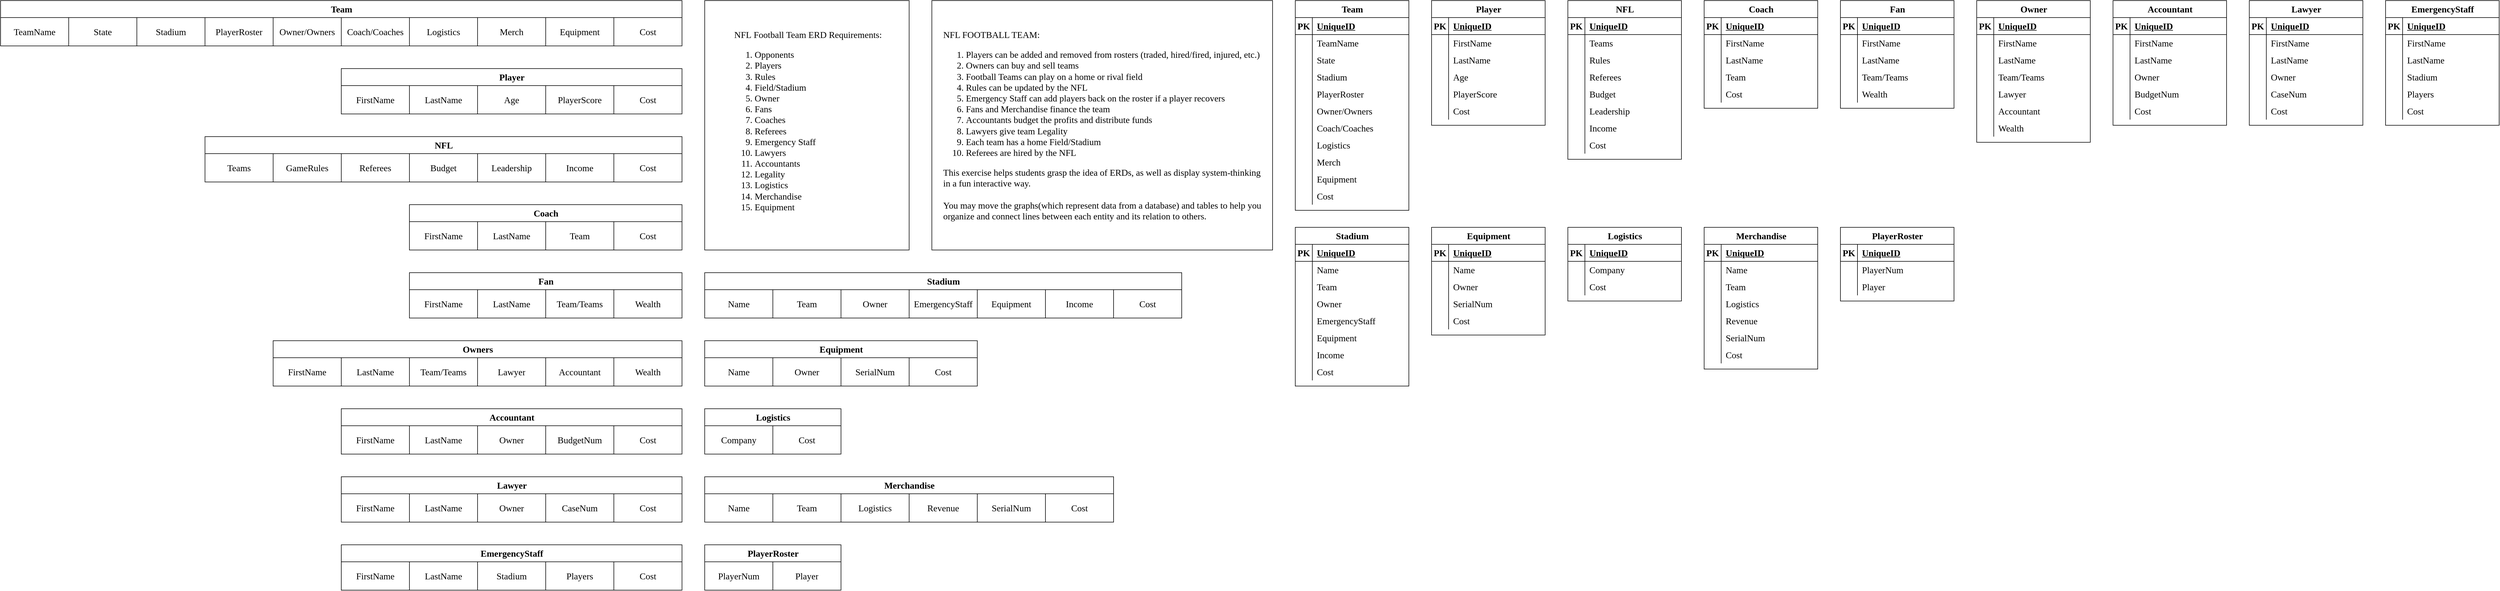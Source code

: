 <mxfile version="15.5.8" type="github"><diagram name="Page-1" id="e56a1550-8fbb-45ad-956c-1786394a9013"><mxGraphModel dx="4262" dy="1103" grid="1" gridSize="10" guides="1" tooltips="1" connect="1" arrows="1" fold="1" page="1" pageScale="1" pageWidth="1100" pageHeight="850" background="none" math="0" shadow="0"><root><mxCell id="0"/><mxCell id="1" parent="0"/><mxCell id="hM8Yh317krh9_DEULaG2-2" value="&lt;font style=&quot;font-size: 16px&quot;&gt;&amp;nbsp;NFL&amp;nbsp;&lt;/font&gt;&lt;font style=&quot;font-size: 16px&quot;&gt;Football Team ERD Requirements:&lt;br style=&quot;font-size: 16px&quot;&gt;&lt;ol style=&quot;font-size: 16px&quot;&gt;&lt;li style=&quot;text-align: left ; font-size: 16px&quot;&gt;Opponents&amp;nbsp;&lt;/li&gt;&lt;li style=&quot;text-align: left ; font-size: 16px&quot;&gt;&lt;font style=&quot;font-size: 16px&quot;&gt;Players&lt;/font&gt;&lt;/li&gt;&lt;li style=&quot;text-align: left ; font-size: 16px&quot;&gt;&lt;font style=&quot;font-size: 16px&quot;&gt;Rules&lt;/font&gt;&lt;/li&gt;&lt;li style=&quot;text-align: left ; font-size: 16px&quot;&gt;&lt;font style=&quot;font-size: 16px&quot;&gt;Field/Stadium&amp;nbsp;&lt;/font&gt;&lt;/li&gt;&lt;li style=&quot;text-align: left ; font-size: 16px&quot;&gt;&lt;font style=&quot;font-size: 16px&quot;&gt;Owner&lt;/font&gt;&lt;/li&gt;&lt;li style=&quot;text-align: left ; font-size: 16px&quot;&gt;&lt;font style=&quot;font-size: 16px&quot;&gt;Fans&lt;/font&gt;&lt;/li&gt;&lt;li style=&quot;text-align: left ; font-size: 16px&quot;&gt;Coaches&lt;/li&gt;&lt;li style=&quot;text-align: left ; font-size: 16px&quot;&gt;Referees&lt;/li&gt;&lt;li style=&quot;text-align: left ; font-size: 16px&quot;&gt;Emergency Staff&lt;/li&gt;&lt;li style=&quot;text-align: left ; font-size: 16px&quot;&gt;Lawyers&lt;/li&gt;&lt;li style=&quot;text-align: left ; font-size: 16px&quot;&gt;Accountants&lt;/li&gt;&lt;li style=&quot;text-align: left ; font-size: 16px&quot;&gt;Legality&lt;/li&gt;&lt;li style=&quot;text-align: left ; font-size: 16px&quot;&gt;Logistics&amp;nbsp;&lt;/li&gt;&lt;li style=&quot;text-align: left ; font-size: 16px&quot;&gt;Merchandise&amp;nbsp;&lt;/li&gt;&lt;li style=&quot;text-align: left ; font-size: 16px&quot;&gt;Equipment&lt;/li&gt;&lt;/ol&gt;&lt;/font&gt;" style="rounded=0;whiteSpace=wrap;html=1;align=center;fontFamily=Times New Roman;fontSize=16;spacing=20;" parent="1" vertex="1"><mxGeometry x="40" y="40" width="360" height="440" as="geometry"/></mxCell><mxCell id="hM8Yh317krh9_DEULaG2-3" value="NFL FOOTBALL TEAM:&lt;br&gt;&lt;ol&gt;&lt;li&gt;Players can be added and removed from rosters (traded, hired/fired, injured, etc.)&amp;nbsp;&lt;/li&gt;&lt;li&gt;Owners can buy and sell teams&lt;/li&gt;&lt;li&gt;Football Teams can play on a home or rival field&amp;nbsp;&lt;/li&gt;&lt;li&gt;Rules can be updated by the NFL&lt;/li&gt;&lt;li&gt;Emergency Staff can add players back on the roster if a player recovers&lt;/li&gt;&lt;li&gt;Fans and Merchandise finance the team&lt;/li&gt;&lt;li&gt;Accountants budget the profits and distribute funds&lt;/li&gt;&lt;li&gt;Lawyers give team Legality&amp;nbsp;&lt;/li&gt;&lt;li&gt;Each team has a home Field/Stadium&lt;/li&gt;&lt;li&gt;Referees are hired by the NFL&lt;/li&gt;&lt;/ol&gt;&lt;div&gt;This exercise helps students grasp the idea of ERDs, as well as display system-thinking in a fun interactive way.&amp;nbsp;&lt;/div&gt;&lt;div&gt;&lt;br&gt;&lt;/div&gt;&lt;div&gt;You may move the graphs(which represent data from a database) and tables to help you organize and connect lines between each entity and its relation to others.&amp;nbsp;&amp;nbsp;&lt;/div&gt;" style="rounded=0;whiteSpace=wrap;html=1;fontFamily=Times New Roman;fontSize=16;align=left;spacing=20;" parent="1" vertex="1"><mxGeometry x="440" y="40" width="600" height="440" as="geometry"/></mxCell><mxCell id="hM8Yh317krh9_DEULaG2-4" value="Player" style="shape=table;startSize=30;container=1;collapsible=0;childLayout=tableLayout;fontStyle=1;align=center;pointerEvents=1;rounded=0;fontFamily=Times New Roman;fontSize=16;html=1;" parent="1" vertex="1"><mxGeometry x="-600" y="160" width="600" height="80" as="geometry"/></mxCell><mxCell id="hM8Yh317krh9_DEULaG2-5" value="" style="shape=partialRectangle;html=1;whiteSpace=wrap;collapsible=0;dropTarget=0;pointerEvents=0;fillColor=none;top=0;left=0;bottom=0;right=0;points=[[0,0.5],[1,0.5]];portConstraint=eastwest;rounded=0;fontFamily=Times New Roman;fontSize=16;" parent="hM8Yh317krh9_DEULaG2-4" vertex="1"><mxGeometry y="30" width="600" height="50" as="geometry"/></mxCell><mxCell id="hM8Yh317krh9_DEULaG2-6" value="FirstName" style="shape=partialRectangle;html=1;whiteSpace=wrap;connectable=0;fillColor=none;top=0;left=0;bottom=0;right=0;overflow=hidden;pointerEvents=1;rounded=0;fontFamily=Times New Roman;fontSize=16;" parent="hM8Yh317krh9_DEULaG2-5" vertex="1"><mxGeometry width="120" height="50" as="geometry"><mxRectangle width="120" height="50" as="alternateBounds"/></mxGeometry></mxCell><mxCell id="hM8Yh317krh9_DEULaG2-7" value="LastName" style="shape=partialRectangle;html=1;whiteSpace=wrap;connectable=0;fillColor=none;top=0;left=0;bottom=0;right=0;overflow=hidden;pointerEvents=1;rounded=0;fontFamily=Times New Roman;fontSize=16;" parent="hM8Yh317krh9_DEULaG2-5" vertex="1"><mxGeometry x="120" width="120" height="50" as="geometry"><mxRectangle width="120" height="50" as="alternateBounds"/></mxGeometry></mxCell><mxCell id="hM8Yh317krh9_DEULaG2-17" value="Age" style="shape=partialRectangle;html=1;whiteSpace=wrap;connectable=0;fillColor=none;top=0;left=0;bottom=0;right=0;overflow=hidden;pointerEvents=1;rounded=0;fontFamily=Times New Roman;fontSize=16;" parent="hM8Yh317krh9_DEULaG2-5" vertex="1"><mxGeometry x="240" width="120" height="50" as="geometry"><mxRectangle width="120" height="50" as="alternateBounds"/></mxGeometry></mxCell><mxCell id="hM8Yh317krh9_DEULaG2-20" value="PlayerScore" style="shape=partialRectangle;html=1;whiteSpace=wrap;connectable=0;fillColor=none;top=0;left=0;bottom=0;right=0;overflow=hidden;pointerEvents=1;rounded=0;fontFamily=Times New Roman;fontSize=16;" parent="hM8Yh317krh9_DEULaG2-5" vertex="1"><mxGeometry x="360" width="120" height="50" as="geometry"><mxRectangle width="120" height="50" as="alternateBounds"/></mxGeometry></mxCell><mxCell id="hM8Yh317krh9_DEULaG2-117" value="Cost" style="shape=partialRectangle;html=1;whiteSpace=wrap;connectable=0;fillColor=none;top=0;left=0;bottom=0;right=0;overflow=hidden;pointerEvents=1;rounded=0;fontFamily=Times New Roman;fontSize=16;" parent="hM8Yh317krh9_DEULaG2-5" vertex="1"><mxGeometry x="480" width="120" height="50" as="geometry"><mxRectangle width="120" height="50" as="alternateBounds"/></mxGeometry></mxCell><mxCell id="hM8Yh317krh9_DEULaG2-38" value="Owners" style="shape=table;startSize=30;container=1;collapsible=0;childLayout=tableLayout;fontStyle=1;align=center;pointerEvents=1;rounded=0;fontFamily=Times New Roman;fontSize=16;html=1;" parent="1" vertex="1"><mxGeometry x="-720" y="640" width="720" height="80" as="geometry"/></mxCell><mxCell id="hM8Yh317krh9_DEULaG2-39" value="" style="shape=partialRectangle;html=1;whiteSpace=wrap;collapsible=0;dropTarget=0;pointerEvents=0;fillColor=none;top=0;left=0;bottom=0;right=0;points=[[0,0.5],[1,0.5]];portConstraint=eastwest;rounded=0;fontFamily=Times New Roman;fontSize=16;" parent="hM8Yh317krh9_DEULaG2-38" vertex="1"><mxGeometry y="30" width="720" height="50" as="geometry"/></mxCell><mxCell id="hM8Yh317krh9_DEULaG2-40" value="FirstName" style="shape=partialRectangle;html=1;whiteSpace=wrap;connectable=0;fillColor=none;top=0;left=0;bottom=0;right=0;overflow=hidden;pointerEvents=1;rounded=0;fontFamily=Times New Roman;fontSize=16;" parent="hM8Yh317krh9_DEULaG2-39" vertex="1"><mxGeometry width="120" height="50" as="geometry"><mxRectangle width="120" height="50" as="alternateBounds"/></mxGeometry></mxCell><mxCell id="hM8Yh317krh9_DEULaG2-41" value="LastName" style="shape=partialRectangle;html=1;whiteSpace=wrap;connectable=0;fillColor=none;top=0;left=0;bottom=0;right=0;overflow=hidden;pointerEvents=1;rounded=0;fontFamily=Times New Roman;fontSize=16;" parent="hM8Yh317krh9_DEULaG2-39" vertex="1"><mxGeometry x="120" width="120" height="50" as="geometry"><mxRectangle width="120" height="50" as="alternateBounds"/></mxGeometry></mxCell><mxCell id="hM8Yh317krh9_DEULaG2-43" value="Team/Teams" style="shape=partialRectangle;html=1;whiteSpace=wrap;connectable=0;fillColor=none;top=0;left=0;bottom=0;right=0;overflow=hidden;pointerEvents=1;rounded=0;fontFamily=Times New Roman;fontSize=16;" parent="hM8Yh317krh9_DEULaG2-39" vertex="1"><mxGeometry x="240" width="120" height="50" as="geometry"><mxRectangle width="120" height="50" as="alternateBounds"/></mxGeometry></mxCell><mxCell id="hM8Yh317krh9_DEULaG2-119" value="Lawyer" style="shape=partialRectangle;html=1;whiteSpace=wrap;connectable=0;fillColor=none;top=0;left=0;bottom=0;right=0;overflow=hidden;pointerEvents=1;rounded=0;fontFamily=Times New Roman;fontSize=16;" parent="hM8Yh317krh9_DEULaG2-39" vertex="1"><mxGeometry x="360" width="120" height="50" as="geometry"><mxRectangle width="120" height="50" as="alternateBounds"/></mxGeometry></mxCell><mxCell id="hM8Yh317krh9_DEULaG2-373" value="Accountant" style="shape=partialRectangle;html=1;whiteSpace=wrap;connectable=0;fillColor=none;top=0;left=0;bottom=0;right=0;overflow=hidden;pointerEvents=1;rounded=0;fontFamily=Times New Roman;fontSize=16;" parent="hM8Yh317krh9_DEULaG2-39" vertex="1"><mxGeometry x="480" width="120" height="50" as="geometry"><mxRectangle width="120" height="50" as="alternateBounds"/></mxGeometry></mxCell><mxCell id="hM8Yh317krh9_DEULaG2-372" value="Wealth" style="shape=partialRectangle;html=1;whiteSpace=wrap;connectable=0;fillColor=none;top=0;left=0;bottom=0;right=0;overflow=hidden;pointerEvents=1;rounded=0;fontFamily=Times New Roman;fontSize=16;" parent="hM8Yh317krh9_DEULaG2-39" vertex="1"><mxGeometry x="600" width="120" height="50" as="geometry"><mxRectangle width="120" height="50" as="alternateBounds"/></mxGeometry></mxCell><mxCell id="hM8Yh317krh9_DEULaG2-54" value="Team" style="shape=table;startSize=30;container=1;collapsible=0;childLayout=tableLayout;fontStyle=1;align=center;pointerEvents=1;rounded=0;fontFamily=Times New Roman;fontSize=16;html=1;" parent="1" vertex="1"><mxGeometry x="-1200" y="40" width="1200" height="80" as="geometry"/></mxCell><mxCell id="hM8Yh317krh9_DEULaG2-55" value="" style="shape=partialRectangle;html=1;whiteSpace=wrap;collapsible=0;dropTarget=0;pointerEvents=0;fillColor=none;top=0;left=0;bottom=0;right=0;points=[[0,0.5],[1,0.5]];portConstraint=eastwest;rounded=0;fontFamily=Times New Roman;fontSize=16;" parent="hM8Yh317krh9_DEULaG2-54" vertex="1"><mxGeometry y="30" width="1200" height="50" as="geometry"/></mxCell><mxCell id="hM8Yh317krh9_DEULaG2-56" value="TeamName" style="shape=partialRectangle;html=1;whiteSpace=wrap;connectable=0;fillColor=none;top=0;left=0;bottom=0;right=0;overflow=hidden;pointerEvents=1;rounded=0;fontFamily=Times New Roman;fontSize=16;" parent="hM8Yh317krh9_DEULaG2-55" vertex="1"><mxGeometry width="120" height="50" as="geometry"><mxRectangle width="120" height="50" as="alternateBounds"/></mxGeometry></mxCell><mxCell id="hM8Yh317krh9_DEULaG2-57" value="State" style="shape=partialRectangle;html=1;whiteSpace=wrap;connectable=0;fillColor=none;top=0;left=0;bottom=0;right=0;overflow=hidden;pointerEvents=1;rounded=0;fontFamily=Times New Roman;fontSize=16;" parent="hM8Yh317krh9_DEULaG2-55" vertex="1"><mxGeometry x="120" width="120" height="50" as="geometry"><mxRectangle width="120" height="50" as="alternateBounds"/></mxGeometry></mxCell><mxCell id="hM8Yh317krh9_DEULaG2-58" value="Stadium" style="shape=partialRectangle;html=1;whiteSpace=wrap;connectable=0;fillColor=none;top=0;left=0;bottom=0;right=0;overflow=hidden;pointerEvents=1;rounded=0;fontFamily=Times New Roman;fontSize=16;" parent="hM8Yh317krh9_DEULaG2-55" vertex="1"><mxGeometry x="240" width="120" height="50" as="geometry"><mxRectangle width="120" height="50" as="alternateBounds"/></mxGeometry></mxCell><mxCell id="hM8Yh317krh9_DEULaG2-80" value="PlayerRoster" style="shape=partialRectangle;html=1;whiteSpace=wrap;connectable=0;fillColor=none;top=0;left=0;bottom=0;right=0;overflow=hidden;pointerEvents=1;rounded=0;fontFamily=Times New Roman;fontSize=16;" parent="hM8Yh317krh9_DEULaG2-55" vertex="1"><mxGeometry x="360" width="120" height="50" as="geometry"><mxRectangle width="120" height="50" as="alternateBounds"/></mxGeometry></mxCell><mxCell id="hM8Yh317krh9_DEULaG2-83" value="Owner/Owners" style="shape=partialRectangle;html=1;whiteSpace=wrap;connectable=0;fillColor=none;top=0;left=0;bottom=0;right=0;overflow=hidden;pointerEvents=1;rounded=0;fontFamily=Times New Roman;fontSize=16;" parent="hM8Yh317krh9_DEULaG2-55" vertex="1"><mxGeometry x="480" width="120" height="50" as="geometry"><mxRectangle width="120" height="50" as="alternateBounds"/></mxGeometry></mxCell><mxCell id="hM8Yh317krh9_DEULaG2-93" value="Coach/Coaches" style="shape=partialRectangle;html=1;whiteSpace=wrap;connectable=0;fillColor=none;top=0;left=0;bottom=0;right=0;overflow=hidden;pointerEvents=1;rounded=0;fontFamily=Times New Roman;fontSize=16;" parent="hM8Yh317krh9_DEULaG2-55" vertex="1"><mxGeometry x="600" width="120" height="50" as="geometry"><mxRectangle width="120" height="50" as="alternateBounds"/></mxGeometry></mxCell><mxCell id="hM8Yh317krh9_DEULaG2-105" value="Logistics" style="shape=partialRectangle;html=1;whiteSpace=wrap;connectable=0;fillColor=none;top=0;left=0;bottom=0;right=0;overflow=hidden;pointerEvents=1;rounded=0;fontFamily=Times New Roman;fontSize=16;" parent="hM8Yh317krh9_DEULaG2-55" vertex="1"><mxGeometry x="720" width="120" height="50" as="geometry"><mxRectangle width="120" height="50" as="alternateBounds"/></mxGeometry></mxCell><mxCell id="hM8Yh317krh9_DEULaG2-181" value="Merch" style="shape=partialRectangle;html=1;whiteSpace=wrap;connectable=0;fillColor=none;top=0;left=0;bottom=0;right=0;overflow=hidden;pointerEvents=1;rounded=0;fontFamily=Times New Roman;fontSize=16;" parent="hM8Yh317krh9_DEULaG2-55" vertex="1"><mxGeometry x="840" width="120" height="50" as="geometry"><mxRectangle width="120" height="50" as="alternateBounds"/></mxGeometry></mxCell><mxCell id="hM8Yh317krh9_DEULaG2-182" value="Equipment" style="shape=partialRectangle;html=1;whiteSpace=wrap;connectable=0;fillColor=none;top=0;left=0;bottom=0;right=0;overflow=hidden;pointerEvents=1;rounded=0;fontFamily=Times New Roman;fontSize=16;" parent="hM8Yh317krh9_DEULaG2-55" vertex="1"><mxGeometry x="960" width="120" height="50" as="geometry"><mxRectangle width="120" height="50" as="alternateBounds"/></mxGeometry></mxCell><mxCell id="hM8Yh317krh9_DEULaG2-191" value="Cost" style="shape=partialRectangle;html=1;whiteSpace=wrap;connectable=0;fillColor=none;top=0;left=0;bottom=0;right=0;overflow=hidden;pointerEvents=1;rounded=0;fontFamily=Times New Roman;fontSize=16;" parent="hM8Yh317krh9_DEULaG2-55" vertex="1"><mxGeometry x="1080" width="120" height="50" as="geometry"><mxRectangle width="120" height="50" as="alternateBounds"/></mxGeometry></mxCell><mxCell id="hM8Yh317krh9_DEULaG2-67" value="Coach" style="shape=table;startSize=30;container=1;collapsible=0;childLayout=tableLayout;fontStyle=1;align=center;pointerEvents=1;rounded=0;fontFamily=Times New Roman;fontSize=16;html=1;" parent="1" vertex="1"><mxGeometry x="-480" y="400" width="480" height="80" as="geometry"/></mxCell><mxCell id="hM8Yh317krh9_DEULaG2-68" value="" style="shape=partialRectangle;html=1;whiteSpace=wrap;collapsible=0;dropTarget=0;pointerEvents=0;fillColor=none;top=0;left=0;bottom=0;right=0;points=[[0,0.5],[1,0.5]];portConstraint=eastwest;rounded=0;fontFamily=Times New Roman;fontSize=16;" parent="hM8Yh317krh9_DEULaG2-67" vertex="1"><mxGeometry y="30" width="480" height="50" as="geometry"/></mxCell><mxCell id="hM8Yh317krh9_DEULaG2-69" value="FirstName" style="shape=partialRectangle;html=1;whiteSpace=wrap;connectable=0;fillColor=none;top=0;left=0;bottom=0;right=0;overflow=hidden;pointerEvents=1;rounded=0;fontFamily=Times New Roman;fontSize=16;" parent="hM8Yh317krh9_DEULaG2-68" vertex="1"><mxGeometry width="120" height="50" as="geometry"><mxRectangle width="120" height="50" as="alternateBounds"/></mxGeometry></mxCell><mxCell id="hM8Yh317krh9_DEULaG2-70" value="LastName" style="shape=partialRectangle;html=1;whiteSpace=wrap;connectable=0;fillColor=none;top=0;left=0;bottom=0;right=0;overflow=hidden;pointerEvents=1;rounded=0;fontFamily=Times New Roman;fontSize=16;" parent="hM8Yh317krh9_DEULaG2-68" vertex="1"><mxGeometry x="120" width="120" height="50" as="geometry"><mxRectangle width="120" height="50" as="alternateBounds"/></mxGeometry></mxCell><mxCell id="hM8Yh317krh9_DEULaG2-71" value="Team" style="shape=partialRectangle;html=1;whiteSpace=wrap;connectable=0;fillColor=none;top=0;left=0;bottom=0;right=0;overflow=hidden;pointerEvents=1;rounded=0;fontFamily=Times New Roman;fontSize=16;" parent="hM8Yh317krh9_DEULaG2-68" vertex="1"><mxGeometry x="240" width="120" height="50" as="geometry"><mxRectangle width="120" height="50" as="alternateBounds"/></mxGeometry></mxCell><mxCell id="hM8Yh317krh9_DEULaG2-120" value="Cost" style="shape=partialRectangle;html=1;whiteSpace=wrap;connectable=0;fillColor=none;top=0;left=0;bottom=0;right=0;overflow=hidden;pointerEvents=1;rounded=0;fontFamily=Times New Roman;fontSize=16;" parent="hM8Yh317krh9_DEULaG2-68" vertex="1"><mxGeometry x="360" width="120" height="50" as="geometry"><mxRectangle width="120" height="50" as="alternateBounds"/></mxGeometry></mxCell><mxCell id="hM8Yh317krh9_DEULaG2-86" value="Fan" style="shape=table;startSize=30;container=1;collapsible=0;childLayout=tableLayout;fontStyle=1;align=center;pointerEvents=1;rounded=0;fontFamily=Times New Roman;fontSize=16;html=1;" parent="1" vertex="1"><mxGeometry x="-480" y="520" width="480" height="80" as="geometry"/></mxCell><mxCell id="hM8Yh317krh9_DEULaG2-87" value="" style="shape=partialRectangle;html=1;whiteSpace=wrap;collapsible=0;dropTarget=0;pointerEvents=0;fillColor=none;top=0;left=0;bottom=0;right=0;points=[[0,0.5],[1,0.5]];portConstraint=eastwest;rounded=0;fontFamily=Times New Roman;fontSize=16;" parent="hM8Yh317krh9_DEULaG2-86" vertex="1"><mxGeometry y="30" width="480" height="50" as="geometry"/></mxCell><mxCell id="hM8Yh317krh9_DEULaG2-88" value="FirstName" style="shape=partialRectangle;html=1;whiteSpace=wrap;connectable=0;fillColor=none;top=0;left=0;bottom=0;right=0;overflow=hidden;pointerEvents=1;rounded=0;fontFamily=Times New Roman;fontSize=16;" parent="hM8Yh317krh9_DEULaG2-87" vertex="1"><mxGeometry width="120" height="50" as="geometry"><mxRectangle width="120" height="50" as="alternateBounds"/></mxGeometry></mxCell><mxCell id="hM8Yh317krh9_DEULaG2-89" value="LastName" style="shape=partialRectangle;html=1;whiteSpace=wrap;connectable=0;fillColor=none;top=0;left=0;bottom=0;right=0;overflow=hidden;pointerEvents=1;rounded=0;fontFamily=Times New Roman;fontSize=16;" parent="hM8Yh317krh9_DEULaG2-87" vertex="1"><mxGeometry x="120" width="120" height="50" as="geometry"><mxRectangle width="120" height="50" as="alternateBounds"/></mxGeometry></mxCell><mxCell id="hM8Yh317krh9_DEULaG2-90" value="Team/Teams" style="shape=partialRectangle;html=1;whiteSpace=wrap;connectable=0;fillColor=none;top=0;left=0;bottom=0;right=0;overflow=hidden;pointerEvents=1;rounded=0;fontFamily=Times New Roman;fontSize=16;" parent="hM8Yh317krh9_DEULaG2-87" vertex="1"><mxGeometry x="240" width="120" height="50" as="geometry"><mxRectangle width="120" height="50" as="alternateBounds"/></mxGeometry></mxCell><mxCell id="hM8Yh317krh9_DEULaG2-118" value="Wealth" style="shape=partialRectangle;html=1;whiteSpace=wrap;connectable=0;fillColor=none;top=0;left=0;bottom=0;right=0;overflow=hidden;pointerEvents=1;rounded=0;fontFamily=Times New Roman;fontSize=16;" parent="hM8Yh317krh9_DEULaG2-87" vertex="1"><mxGeometry x="360" width="120" height="50" as="geometry"><mxRectangle width="120" height="50" as="alternateBounds"/></mxGeometry></mxCell><mxCell id="hM8Yh317krh9_DEULaG2-94" value="Lawyer" style="shape=table;startSize=30;container=1;collapsible=0;childLayout=tableLayout;fontStyle=1;align=center;pointerEvents=1;rounded=0;fontFamily=Times New Roman;fontSize=16;html=1;" parent="1" vertex="1"><mxGeometry x="-600" y="880" width="600" height="80" as="geometry"/></mxCell><mxCell id="hM8Yh317krh9_DEULaG2-95" value="" style="shape=partialRectangle;html=1;whiteSpace=wrap;collapsible=0;dropTarget=0;pointerEvents=0;fillColor=none;top=0;left=0;bottom=0;right=0;points=[[0,0.5],[1,0.5]];portConstraint=eastwest;rounded=0;fontFamily=Times New Roman;fontSize=16;" parent="hM8Yh317krh9_DEULaG2-94" vertex="1"><mxGeometry y="30" width="600" height="50" as="geometry"/></mxCell><mxCell id="hM8Yh317krh9_DEULaG2-96" value="FirstName" style="shape=partialRectangle;html=1;whiteSpace=wrap;connectable=0;fillColor=none;top=0;left=0;bottom=0;right=0;overflow=hidden;pointerEvents=1;rounded=0;fontFamily=Times New Roman;fontSize=16;" parent="hM8Yh317krh9_DEULaG2-95" vertex="1"><mxGeometry width="120" height="50" as="geometry"><mxRectangle width="120" height="50" as="alternateBounds"/></mxGeometry></mxCell><mxCell id="hM8Yh317krh9_DEULaG2-97" value="LastName" style="shape=partialRectangle;html=1;whiteSpace=wrap;connectable=0;fillColor=none;top=0;left=0;bottom=0;right=0;overflow=hidden;pointerEvents=1;rounded=0;fontFamily=Times New Roman;fontSize=16;" parent="hM8Yh317krh9_DEULaG2-95" vertex="1"><mxGeometry x="120" width="120" height="50" as="geometry"><mxRectangle width="120" height="50" as="alternateBounds"/></mxGeometry></mxCell><mxCell id="hM8Yh317krh9_DEULaG2-98" value="Owner" style="shape=partialRectangle;html=1;whiteSpace=wrap;connectable=0;fillColor=none;top=0;left=0;bottom=0;right=0;overflow=hidden;pointerEvents=1;rounded=0;fontFamily=Times New Roman;fontSize=16;" parent="hM8Yh317krh9_DEULaG2-95" vertex="1"><mxGeometry x="240" width="120" height="50" as="geometry"><mxRectangle width="120" height="50" as="alternateBounds"/></mxGeometry></mxCell><mxCell id="hM8Yh317krh9_DEULaG2-108" value="CaseNum" style="shape=partialRectangle;html=1;whiteSpace=wrap;connectable=0;fillColor=none;top=0;left=0;bottom=0;right=0;overflow=hidden;pointerEvents=1;rounded=0;fontFamily=Times New Roman;fontSize=16;" parent="hM8Yh317krh9_DEULaG2-95" vertex="1"><mxGeometry x="360" width="120" height="50" as="geometry"><mxRectangle width="120" height="50" as="alternateBounds"/></mxGeometry></mxCell><mxCell id="hM8Yh317krh9_DEULaG2-109" value="Cost" style="shape=partialRectangle;html=1;whiteSpace=wrap;connectable=0;fillColor=none;top=0;left=0;bottom=0;right=0;overflow=hidden;pointerEvents=1;rounded=0;fontFamily=Times New Roman;fontSize=16;" parent="hM8Yh317krh9_DEULaG2-95" vertex="1"><mxGeometry x="480" width="120" height="50" as="geometry"><mxRectangle width="120" height="50" as="alternateBounds"/></mxGeometry></mxCell><mxCell id="hM8Yh317krh9_DEULaG2-99" value="EmergencyStaff" style="shape=table;startSize=30;container=1;collapsible=0;childLayout=tableLayout;fontStyle=1;align=center;pointerEvents=1;rounded=0;fontFamily=Times New Roman;fontSize=16;html=1;" parent="1" vertex="1"><mxGeometry x="-600" y="1000" width="600" height="80" as="geometry"/></mxCell><mxCell id="hM8Yh317krh9_DEULaG2-100" value="" style="shape=partialRectangle;html=1;whiteSpace=wrap;collapsible=0;dropTarget=0;pointerEvents=0;fillColor=none;top=0;left=0;bottom=0;right=0;points=[[0,0.5],[1,0.5]];portConstraint=eastwest;rounded=0;fontFamily=Times New Roman;fontSize=16;" parent="hM8Yh317krh9_DEULaG2-99" vertex="1"><mxGeometry y="30" width="600" height="50" as="geometry"/></mxCell><mxCell id="hM8Yh317krh9_DEULaG2-101" value="FirstName" style="shape=partialRectangle;html=1;whiteSpace=wrap;connectable=0;fillColor=none;top=0;left=0;bottom=0;right=0;overflow=hidden;pointerEvents=1;rounded=0;fontFamily=Times New Roman;fontSize=16;" parent="hM8Yh317krh9_DEULaG2-100" vertex="1"><mxGeometry width="120" height="50" as="geometry"><mxRectangle width="120" height="50" as="alternateBounds"/></mxGeometry></mxCell><mxCell id="hM8Yh317krh9_DEULaG2-102" value="LastName" style="shape=partialRectangle;html=1;whiteSpace=wrap;connectable=0;fillColor=none;top=0;left=0;bottom=0;right=0;overflow=hidden;pointerEvents=1;rounded=0;fontFamily=Times New Roman;fontSize=16;" parent="hM8Yh317krh9_DEULaG2-100" vertex="1"><mxGeometry x="120" width="120" height="50" as="geometry"><mxRectangle width="120" height="50" as="alternateBounds"/></mxGeometry></mxCell><mxCell id="hM8Yh317krh9_DEULaG2-103" value="Stadium" style="shape=partialRectangle;html=1;whiteSpace=wrap;connectable=0;fillColor=none;top=0;left=0;bottom=0;right=0;overflow=hidden;pointerEvents=1;rounded=0;fontFamily=Times New Roman;fontSize=16;" parent="hM8Yh317krh9_DEULaG2-100" vertex="1"><mxGeometry x="240" width="120" height="50" as="geometry"><mxRectangle width="120" height="50" as="alternateBounds"/></mxGeometry></mxCell><mxCell id="hM8Yh317krh9_DEULaG2-104" value="Players" style="shape=partialRectangle;html=1;whiteSpace=wrap;connectable=0;fillColor=none;top=0;left=0;bottom=0;right=0;overflow=hidden;pointerEvents=1;rounded=0;fontFamily=Times New Roman;fontSize=16;" parent="hM8Yh317krh9_DEULaG2-100" vertex="1"><mxGeometry x="360" width="120" height="50" as="geometry"><mxRectangle width="120" height="50" as="alternateBounds"/></mxGeometry></mxCell><mxCell id="hM8Yh317krh9_DEULaG2-107" value="Cost" style="shape=partialRectangle;html=1;whiteSpace=wrap;connectable=0;fillColor=none;top=0;left=0;bottom=0;right=0;overflow=hidden;pointerEvents=1;rounded=0;fontFamily=Times New Roman;fontSize=16;" parent="hM8Yh317krh9_DEULaG2-100" vertex="1"><mxGeometry x="480" width="120" height="50" as="geometry"><mxRectangle width="120" height="50" as="alternateBounds"/></mxGeometry></mxCell><mxCell id="hM8Yh317krh9_DEULaG2-110" value="Accountant" style="shape=table;startSize=30;container=1;collapsible=0;childLayout=tableLayout;fontStyle=1;align=center;pointerEvents=1;rounded=0;fontFamily=Times New Roman;fontSize=16;html=1;" parent="1" vertex="1"><mxGeometry x="-600" y="760" width="600" height="80" as="geometry"/></mxCell><mxCell id="hM8Yh317krh9_DEULaG2-111" value="" style="shape=partialRectangle;html=1;whiteSpace=wrap;collapsible=0;dropTarget=0;pointerEvents=0;fillColor=none;top=0;left=0;bottom=0;right=0;points=[[0,0.5],[1,0.5]];portConstraint=eastwest;rounded=0;fontFamily=Times New Roman;fontSize=16;" parent="hM8Yh317krh9_DEULaG2-110" vertex="1"><mxGeometry y="30" width="600" height="50" as="geometry"/></mxCell><mxCell id="hM8Yh317krh9_DEULaG2-112" value="FirstName" style="shape=partialRectangle;html=1;whiteSpace=wrap;connectable=0;fillColor=none;top=0;left=0;bottom=0;right=0;overflow=hidden;pointerEvents=1;rounded=0;fontFamily=Times New Roman;fontSize=16;" parent="hM8Yh317krh9_DEULaG2-111" vertex="1"><mxGeometry width="120" height="50" as="geometry"><mxRectangle width="120" height="50" as="alternateBounds"/></mxGeometry></mxCell><mxCell id="hM8Yh317krh9_DEULaG2-113" value="LastName" style="shape=partialRectangle;html=1;whiteSpace=wrap;connectable=0;fillColor=none;top=0;left=0;bottom=0;right=0;overflow=hidden;pointerEvents=1;rounded=0;fontFamily=Times New Roman;fontSize=16;" parent="hM8Yh317krh9_DEULaG2-111" vertex="1"><mxGeometry x="120" width="120" height="50" as="geometry"><mxRectangle width="120" height="50" as="alternateBounds"/></mxGeometry></mxCell><mxCell id="hM8Yh317krh9_DEULaG2-114" value="Owner" style="shape=partialRectangle;html=1;whiteSpace=wrap;connectable=0;fillColor=none;top=0;left=0;bottom=0;right=0;overflow=hidden;pointerEvents=1;rounded=0;fontFamily=Times New Roman;fontSize=16;" parent="hM8Yh317krh9_DEULaG2-111" vertex="1"><mxGeometry x="240" width="120" height="50" as="geometry"><mxRectangle width="120" height="50" as="alternateBounds"/></mxGeometry></mxCell><mxCell id="hM8Yh317krh9_DEULaG2-115" value="BudgetNum" style="shape=partialRectangle;html=1;whiteSpace=wrap;connectable=0;fillColor=none;top=0;left=0;bottom=0;right=0;overflow=hidden;pointerEvents=1;rounded=0;fontFamily=Times New Roman;fontSize=16;" parent="hM8Yh317krh9_DEULaG2-111" vertex="1"><mxGeometry x="360" width="120" height="50" as="geometry"><mxRectangle width="120" height="50" as="alternateBounds"/></mxGeometry></mxCell><mxCell id="hM8Yh317krh9_DEULaG2-116" value="Cost" style="shape=partialRectangle;html=1;whiteSpace=wrap;connectable=0;fillColor=none;top=0;left=0;bottom=0;right=0;overflow=hidden;pointerEvents=1;rounded=0;fontFamily=Times New Roman;fontSize=16;" parent="hM8Yh317krh9_DEULaG2-111" vertex="1"><mxGeometry x="480" width="120" height="50" as="geometry"><mxRectangle width="120" height="50" as="alternateBounds"/></mxGeometry></mxCell><mxCell id="hM8Yh317krh9_DEULaG2-121" value="NFL" style="shape=table;startSize=30;container=1;collapsible=0;childLayout=tableLayout;fontStyle=1;align=center;pointerEvents=1;rounded=0;fontFamily=Times New Roman;fontSize=16;html=1;" parent="1" vertex="1"><mxGeometry x="-840" y="280" width="840" height="80" as="geometry"/></mxCell><mxCell id="hM8Yh317krh9_DEULaG2-122" value="" style="shape=partialRectangle;html=1;whiteSpace=wrap;collapsible=0;dropTarget=0;pointerEvents=0;fillColor=none;top=0;left=0;bottom=0;right=0;points=[[0,0.5],[1,0.5]];portConstraint=eastwest;rounded=0;fontFamily=Times New Roman;fontSize=16;" parent="hM8Yh317krh9_DEULaG2-121" vertex="1"><mxGeometry y="30" width="840" height="50" as="geometry"/></mxCell><mxCell id="hM8Yh317krh9_DEULaG2-123" value="Teams" style="shape=partialRectangle;html=1;whiteSpace=wrap;connectable=0;fillColor=none;top=0;left=0;bottom=0;right=0;overflow=hidden;pointerEvents=1;rounded=0;fontFamily=Times New Roman;fontSize=16;" parent="hM8Yh317krh9_DEULaG2-122" vertex="1"><mxGeometry width="120" height="50" as="geometry"><mxRectangle width="120" height="50" as="alternateBounds"/></mxGeometry></mxCell><mxCell id="hM8Yh317krh9_DEULaG2-124" value="GameRules" style="shape=partialRectangle;html=1;whiteSpace=wrap;connectable=0;fillColor=none;top=0;left=0;bottom=0;right=0;overflow=hidden;pointerEvents=1;rounded=0;fontFamily=Times New Roman;fontSize=16;" parent="hM8Yh317krh9_DEULaG2-122" vertex="1"><mxGeometry x="120" width="120" height="50" as="geometry"><mxRectangle width="120" height="50" as="alternateBounds"/></mxGeometry></mxCell><mxCell id="hM8Yh317krh9_DEULaG2-125" value="Referees" style="shape=partialRectangle;html=1;whiteSpace=wrap;connectable=0;fillColor=none;top=0;left=0;bottom=0;right=0;overflow=hidden;pointerEvents=1;rounded=0;fontFamily=Times New Roman;fontSize=16;" parent="hM8Yh317krh9_DEULaG2-122" vertex="1"><mxGeometry x="240" width="120" height="50" as="geometry"><mxRectangle width="120" height="50" as="alternateBounds"/></mxGeometry></mxCell><mxCell id="hM8Yh317krh9_DEULaG2-126" value="Budget" style="shape=partialRectangle;html=1;whiteSpace=wrap;connectable=0;fillColor=none;top=0;left=0;bottom=0;right=0;overflow=hidden;pointerEvents=1;rounded=0;fontFamily=Times New Roman;fontSize=16;" parent="hM8Yh317krh9_DEULaG2-122" vertex="1"><mxGeometry x="360" width="120" height="50" as="geometry"><mxRectangle width="120" height="50" as="alternateBounds"/></mxGeometry></mxCell><mxCell id="hM8Yh317krh9_DEULaG2-127" value="Leadership" style="shape=partialRectangle;html=1;whiteSpace=wrap;connectable=0;fillColor=none;top=0;left=0;bottom=0;right=0;overflow=hidden;pointerEvents=1;rounded=0;fontFamily=Times New Roman;fontSize=16;" parent="hM8Yh317krh9_DEULaG2-122" vertex="1"><mxGeometry x="480" width="120" height="50" as="geometry"><mxRectangle width="120" height="50" as="alternateBounds"/></mxGeometry></mxCell><mxCell id="hM8Yh317krh9_DEULaG2-271" value="Income" style="shape=partialRectangle;html=1;whiteSpace=wrap;connectable=0;fillColor=none;top=0;left=0;bottom=0;right=0;overflow=hidden;pointerEvents=1;rounded=0;fontFamily=Times New Roman;fontSize=16;" parent="hM8Yh317krh9_DEULaG2-122" vertex="1"><mxGeometry x="600" width="120" height="50" as="geometry"><mxRectangle width="120" height="50" as="alternateBounds"/></mxGeometry></mxCell><mxCell id="hM8Yh317krh9_DEULaG2-368" value="&lt;span&gt;Cost&lt;/span&gt;" style="shape=partialRectangle;html=1;whiteSpace=wrap;connectable=0;fillColor=none;top=0;left=0;bottom=0;right=0;overflow=hidden;pointerEvents=1;rounded=0;fontFamily=Times New Roman;fontSize=16;" parent="hM8Yh317krh9_DEULaG2-122" vertex="1"><mxGeometry x="720" width="120" height="50" as="geometry"><mxRectangle width="120" height="50" as="alternateBounds"/></mxGeometry></mxCell><mxCell id="hM8Yh317krh9_DEULaG2-142" value="Stadium" style="shape=table;startSize=30;container=1;collapsible=0;childLayout=tableLayout;fontStyle=1;align=center;pointerEvents=1;rounded=0;fontFamily=Times New Roman;fontSize=16;html=1;" parent="1" vertex="1"><mxGeometry x="40" y="520" width="840" height="80" as="geometry"/></mxCell><mxCell id="hM8Yh317krh9_DEULaG2-143" value="" style="shape=partialRectangle;html=1;whiteSpace=wrap;collapsible=0;dropTarget=0;pointerEvents=0;fillColor=none;top=0;left=0;bottom=0;right=0;points=[[0,0.5],[1,0.5]];portConstraint=eastwest;rounded=0;fontFamily=Times New Roman;fontSize=16;" parent="hM8Yh317krh9_DEULaG2-142" vertex="1"><mxGeometry y="30" width="840" height="50" as="geometry"/></mxCell><mxCell id="hM8Yh317krh9_DEULaG2-144" value="Name" style="shape=partialRectangle;html=1;whiteSpace=wrap;connectable=0;fillColor=none;top=0;left=0;bottom=0;right=0;overflow=hidden;pointerEvents=1;rounded=0;fontFamily=Times New Roman;fontSize=16;" parent="hM8Yh317krh9_DEULaG2-143" vertex="1"><mxGeometry width="120" height="50" as="geometry"><mxRectangle width="120" height="50" as="alternateBounds"/></mxGeometry></mxCell><mxCell id="hM8Yh317krh9_DEULaG2-145" value="Team" style="shape=partialRectangle;html=1;whiteSpace=wrap;connectable=0;fillColor=none;top=0;left=0;bottom=0;right=0;overflow=hidden;pointerEvents=1;rounded=0;fontFamily=Times New Roman;fontSize=16;" parent="hM8Yh317krh9_DEULaG2-143" vertex="1"><mxGeometry x="120" width="120" height="50" as="geometry"><mxRectangle width="120" height="50" as="alternateBounds"/></mxGeometry></mxCell><mxCell id="hM8Yh317krh9_DEULaG2-146" value="Owner" style="shape=partialRectangle;html=1;whiteSpace=wrap;connectable=0;fillColor=none;top=0;left=0;bottom=0;right=0;overflow=hidden;pointerEvents=1;rounded=0;fontFamily=Times New Roman;fontSize=16;" parent="hM8Yh317krh9_DEULaG2-143" vertex="1"><mxGeometry x="240" width="120" height="50" as="geometry"><mxRectangle width="120" height="50" as="alternateBounds"/></mxGeometry></mxCell><mxCell id="hM8Yh317krh9_DEULaG2-147" value="EmergencyStaff" style="shape=partialRectangle;html=1;whiteSpace=wrap;connectable=0;fillColor=none;top=0;left=0;bottom=0;right=0;overflow=hidden;pointerEvents=1;rounded=0;fontFamily=Times New Roman;fontSize=16;" parent="hM8Yh317krh9_DEULaG2-143" vertex="1"><mxGeometry x="360" width="120" height="50" as="geometry"><mxRectangle width="120" height="50" as="alternateBounds"/></mxGeometry></mxCell><mxCell id="hM8Yh317krh9_DEULaG2-148" value="Equipment" style="shape=partialRectangle;html=1;whiteSpace=wrap;connectable=0;fillColor=none;top=0;left=0;bottom=0;right=0;overflow=hidden;pointerEvents=1;rounded=0;fontFamily=Times New Roman;fontSize=16;" parent="hM8Yh317krh9_DEULaG2-143" vertex="1"><mxGeometry x="480" width="120" height="50" as="geometry"><mxRectangle width="120" height="50" as="alternateBounds"/></mxGeometry></mxCell><mxCell id="hM8Yh317krh9_DEULaG2-170" value="&lt;span&gt;Income&lt;/span&gt;" style="shape=partialRectangle;html=1;whiteSpace=wrap;connectable=0;fillColor=none;top=0;left=0;bottom=0;right=0;overflow=hidden;pointerEvents=1;rounded=0;fontFamily=Times New Roman;fontSize=16;" parent="hM8Yh317krh9_DEULaG2-143" vertex="1"><mxGeometry x="600" width="120" height="50" as="geometry"><mxRectangle width="120" height="50" as="alternateBounds"/></mxGeometry></mxCell><mxCell id="hM8Yh317krh9_DEULaG2-171" value="&lt;span&gt;Cost&lt;/span&gt;" style="shape=partialRectangle;html=1;whiteSpace=wrap;connectable=0;fillColor=none;top=0;left=0;bottom=0;right=0;overflow=hidden;pointerEvents=1;rounded=0;fontFamily=Times New Roman;fontSize=16;" parent="hM8Yh317krh9_DEULaG2-143" vertex="1"><mxGeometry x="720" width="120" height="50" as="geometry"><mxRectangle width="120" height="50" as="alternateBounds"/></mxGeometry></mxCell><mxCell id="hM8Yh317krh9_DEULaG2-162" value="Equipment" style="shape=table;startSize=30;container=1;collapsible=0;childLayout=tableLayout;fontStyle=1;align=center;pointerEvents=1;rounded=0;fontFamily=Times New Roman;fontSize=16;html=1;" parent="1" vertex="1"><mxGeometry x="40" y="640" width="480" height="80" as="geometry"/></mxCell><mxCell id="hM8Yh317krh9_DEULaG2-163" value="" style="shape=partialRectangle;html=1;whiteSpace=wrap;collapsible=0;dropTarget=0;pointerEvents=0;fillColor=none;top=0;left=0;bottom=0;right=0;points=[[0,0.5],[1,0.5]];portConstraint=eastwest;rounded=0;fontFamily=Times New Roman;fontSize=16;" parent="hM8Yh317krh9_DEULaG2-162" vertex="1"><mxGeometry y="30" width="480" height="50" as="geometry"/></mxCell><mxCell id="hM8Yh317krh9_DEULaG2-164" value="Name" style="shape=partialRectangle;html=1;whiteSpace=wrap;connectable=0;fillColor=none;top=0;left=0;bottom=0;right=0;overflow=hidden;pointerEvents=1;rounded=0;fontFamily=Times New Roman;fontSize=16;" parent="hM8Yh317krh9_DEULaG2-163" vertex="1"><mxGeometry width="120" height="50" as="geometry"><mxRectangle width="120" height="50" as="alternateBounds"/></mxGeometry></mxCell><mxCell id="hM8Yh317krh9_DEULaG2-166" value="Owner" style="shape=partialRectangle;html=1;whiteSpace=wrap;connectable=0;fillColor=none;top=0;left=0;bottom=0;right=0;overflow=hidden;pointerEvents=1;rounded=0;fontFamily=Times New Roman;fontSize=16;" parent="hM8Yh317krh9_DEULaG2-163" vertex="1"><mxGeometry x="120" width="120" height="50" as="geometry"><mxRectangle width="120" height="50" as="alternateBounds"/></mxGeometry></mxCell><mxCell id="hM8Yh317krh9_DEULaG2-167" value="SerialNum" style="shape=partialRectangle;html=1;whiteSpace=wrap;connectable=0;fillColor=none;top=0;left=0;bottom=0;right=0;overflow=hidden;pointerEvents=1;rounded=0;fontFamily=Times New Roman;fontSize=16;" parent="hM8Yh317krh9_DEULaG2-163" vertex="1"><mxGeometry x="240" width="120" height="50" as="geometry"><mxRectangle width="120" height="50" as="alternateBounds"/></mxGeometry></mxCell><mxCell id="hM8Yh317krh9_DEULaG2-168" value="Cost" style="shape=partialRectangle;html=1;whiteSpace=wrap;connectable=0;fillColor=none;top=0;left=0;bottom=0;right=0;overflow=hidden;pointerEvents=1;rounded=0;fontFamily=Times New Roman;fontSize=16;" parent="hM8Yh317krh9_DEULaG2-163" vertex="1"><mxGeometry x="360" width="120" height="50" as="geometry"><mxRectangle width="120" height="50" as="alternateBounds"/></mxGeometry></mxCell><mxCell id="hM8Yh317krh9_DEULaG2-172" value="Logistics" style="shape=table;startSize=30;container=1;collapsible=0;childLayout=tableLayout;fontStyle=1;align=center;pointerEvents=1;rounded=0;fontFamily=Times New Roman;fontSize=16;html=1;" parent="1" vertex="1"><mxGeometry x="40" y="760" width="240" height="80" as="geometry"/></mxCell><mxCell id="hM8Yh317krh9_DEULaG2-173" value="" style="shape=partialRectangle;html=1;whiteSpace=wrap;collapsible=0;dropTarget=0;pointerEvents=0;fillColor=none;top=0;left=0;bottom=0;right=0;points=[[0,0.5],[1,0.5]];portConstraint=eastwest;rounded=0;fontFamily=Times New Roman;fontSize=16;" parent="hM8Yh317krh9_DEULaG2-172" vertex="1"><mxGeometry y="30" width="240" height="50" as="geometry"/></mxCell><mxCell id="hM8Yh317krh9_DEULaG2-174" value="Company" style="shape=partialRectangle;html=1;whiteSpace=wrap;connectable=0;fillColor=none;top=0;left=0;bottom=0;right=0;overflow=hidden;pointerEvents=1;rounded=0;fontFamily=Times New Roman;fontSize=16;" parent="hM8Yh317krh9_DEULaG2-173" vertex="1"><mxGeometry width="120" height="50" as="geometry"><mxRectangle width="120" height="50" as="alternateBounds"/></mxGeometry></mxCell><mxCell id="hM8Yh317krh9_DEULaG2-177" value="Cost" style="shape=partialRectangle;html=1;whiteSpace=wrap;connectable=0;fillColor=none;top=0;left=0;bottom=0;right=0;overflow=hidden;pointerEvents=1;rounded=0;fontFamily=Times New Roman;fontSize=16;" parent="hM8Yh317krh9_DEULaG2-173" vertex="1"><mxGeometry x="120" width="120" height="50" as="geometry"><mxRectangle width="120" height="50" as="alternateBounds"/></mxGeometry></mxCell><mxCell id="hM8Yh317krh9_DEULaG2-184" value="Merchandise" style="shape=table;startSize=30;container=1;collapsible=0;childLayout=tableLayout;fontStyle=1;align=center;pointerEvents=1;rounded=0;fontFamily=Times New Roman;fontSize=16;html=1;" parent="1" vertex="1"><mxGeometry x="40" y="880" width="720" height="80" as="geometry"/></mxCell><mxCell id="hM8Yh317krh9_DEULaG2-185" value="" style="shape=partialRectangle;html=1;whiteSpace=wrap;collapsible=0;dropTarget=0;pointerEvents=0;fillColor=none;top=0;left=0;bottom=0;right=0;points=[[0,0.5],[1,0.5]];portConstraint=eastwest;rounded=0;fontFamily=Times New Roman;fontSize=16;" parent="hM8Yh317krh9_DEULaG2-184" vertex="1"><mxGeometry y="30" width="720" height="50" as="geometry"/></mxCell><mxCell id="hM8Yh317krh9_DEULaG2-186" value="Name" style="shape=partialRectangle;html=1;whiteSpace=wrap;connectable=0;fillColor=none;top=0;left=0;bottom=0;right=0;overflow=hidden;pointerEvents=1;rounded=0;fontFamily=Times New Roman;fontSize=16;" parent="hM8Yh317krh9_DEULaG2-185" vertex="1"><mxGeometry width="120" height="50" as="geometry"><mxRectangle width="120" height="50" as="alternateBounds"/></mxGeometry></mxCell><mxCell id="hM8Yh317krh9_DEULaG2-187" value="Team" style="shape=partialRectangle;html=1;whiteSpace=wrap;connectable=0;fillColor=none;top=0;left=0;bottom=0;right=0;overflow=hidden;pointerEvents=1;rounded=0;fontFamily=Times New Roman;fontSize=16;" parent="hM8Yh317krh9_DEULaG2-185" vertex="1"><mxGeometry x="120" width="120" height="50" as="geometry"><mxRectangle width="120" height="50" as="alternateBounds"/></mxGeometry></mxCell><mxCell id="hM8Yh317krh9_DEULaG2-188" value="Logistics" style="shape=partialRectangle;html=1;whiteSpace=wrap;connectable=0;fillColor=none;top=0;left=0;bottom=0;right=0;overflow=hidden;pointerEvents=1;rounded=0;fontFamily=Times New Roman;fontSize=16;" parent="hM8Yh317krh9_DEULaG2-185" vertex="1"><mxGeometry x="240" width="120" height="50" as="geometry"><mxRectangle width="120" height="50" as="alternateBounds"/></mxGeometry></mxCell><mxCell id="hM8Yh317krh9_DEULaG2-189" value="Revenue" style="shape=partialRectangle;html=1;whiteSpace=wrap;connectable=0;fillColor=none;top=0;left=0;bottom=0;right=0;overflow=hidden;pointerEvents=1;rounded=0;fontFamily=Times New Roman;fontSize=16;" parent="hM8Yh317krh9_DEULaG2-185" vertex="1"><mxGeometry x="360" width="120" height="50" as="geometry"><mxRectangle width="120" height="50" as="alternateBounds"/></mxGeometry></mxCell><mxCell id="hM8Yh317krh9_DEULaG2-190" value="&lt;span style=&quot;text-align: left&quot;&gt;SerialNum&lt;/span&gt;" style="shape=partialRectangle;html=1;whiteSpace=wrap;connectable=0;fillColor=none;top=0;left=0;bottom=0;right=0;overflow=hidden;pointerEvents=1;rounded=0;fontFamily=Times New Roman;fontSize=16;" parent="hM8Yh317krh9_DEULaG2-185" vertex="1"><mxGeometry x="480" width="120" height="50" as="geometry"><mxRectangle width="120" height="50" as="alternateBounds"/></mxGeometry></mxCell><mxCell id="hM8Yh317krh9_DEULaG2-487" value="Cost" style="shape=partialRectangle;html=1;whiteSpace=wrap;connectable=0;fillColor=none;top=0;left=0;bottom=0;right=0;overflow=hidden;pointerEvents=1;rounded=0;fontFamily=Times New Roman;fontSize=16;" parent="hM8Yh317krh9_DEULaG2-185" vertex="1"><mxGeometry x="600" width="120" height="50" as="geometry"><mxRectangle width="120" height="50" as="alternateBounds"/></mxGeometry></mxCell><mxCell id="hM8Yh317krh9_DEULaG2-192" value="PlayerRoster" style="shape=table;startSize=30;container=1;collapsible=0;childLayout=tableLayout;fontStyle=1;align=center;pointerEvents=1;rounded=0;fontFamily=Times New Roman;fontSize=16;html=1;" parent="1" vertex="1"><mxGeometry x="40" y="1000" width="240" height="80" as="geometry"/></mxCell><mxCell id="hM8Yh317krh9_DEULaG2-193" value="" style="shape=partialRectangle;html=1;whiteSpace=wrap;collapsible=0;dropTarget=0;pointerEvents=0;fillColor=none;top=0;left=0;bottom=0;right=0;points=[[0,0.5],[1,0.5]];portConstraint=eastwest;rounded=0;fontFamily=Times New Roman;fontSize=16;" parent="hM8Yh317krh9_DEULaG2-192" vertex="1"><mxGeometry y="30" width="240" height="50" as="geometry"/></mxCell><mxCell id="hM8Yh317krh9_DEULaG2-194" value="PlayerNum" style="shape=partialRectangle;html=1;whiteSpace=wrap;connectable=0;fillColor=none;top=0;left=0;bottom=0;right=0;overflow=hidden;pointerEvents=1;rounded=0;fontFamily=Times New Roman;fontSize=16;" parent="hM8Yh317krh9_DEULaG2-193" vertex="1"><mxGeometry width="120" height="50" as="geometry"><mxRectangle width="120" height="50" as="alternateBounds"/></mxGeometry></mxCell><mxCell id="hM8Yh317krh9_DEULaG2-195" value="Player" style="shape=partialRectangle;html=1;whiteSpace=wrap;connectable=0;fillColor=none;top=0;left=0;bottom=0;right=0;overflow=hidden;pointerEvents=1;rounded=0;fontFamily=Times New Roman;fontSize=16;" parent="hM8Yh317krh9_DEULaG2-193" vertex="1"><mxGeometry x="120" width="120" height="50" as="geometry"><mxRectangle width="120" height="50" as="alternateBounds"/></mxGeometry></mxCell><mxCell id="hM8Yh317krh9_DEULaG2-199" value="Team" style="shape=table;startSize=30;container=1;collapsible=1;childLayout=tableLayout;fixedRows=1;rowLines=0;fontStyle=1;align=center;resizeLast=1;rounded=0;pointerEvents=1;fontFamily=Times New Roman;fontSize=16;html=1;" parent="1" vertex="1"><mxGeometry x="1080" y="40" width="200" height="370" as="geometry"/></mxCell><mxCell id="hM8Yh317krh9_DEULaG2-200" value="" style="shape=partialRectangle;collapsible=0;dropTarget=0;pointerEvents=0;fillColor=none;top=0;left=0;bottom=1;right=0;points=[[0,0.5],[1,0.5]];portConstraint=eastwest;rounded=0;fontFamily=Times New Roman;fontSize=16;startSize=30;html=1;" parent="hM8Yh317krh9_DEULaG2-199" vertex="1"><mxGeometry y="30" width="200" height="30" as="geometry"/></mxCell><mxCell id="hM8Yh317krh9_DEULaG2-201" value="PK" style="shape=partialRectangle;connectable=0;fillColor=none;top=0;left=0;bottom=0;right=0;fontStyle=1;overflow=hidden;rounded=0;pointerEvents=1;fontFamily=Times New Roman;fontSize=16;startSize=30;html=1;" parent="hM8Yh317krh9_DEULaG2-200" vertex="1"><mxGeometry width="30" height="30" as="geometry"><mxRectangle width="30" height="30" as="alternateBounds"/></mxGeometry></mxCell><mxCell id="hM8Yh317krh9_DEULaG2-202" value="UniqueID" style="shape=partialRectangle;connectable=0;fillColor=none;top=0;left=0;bottom=0;right=0;align=left;spacingLeft=6;fontStyle=5;overflow=hidden;rounded=0;pointerEvents=1;fontFamily=Times New Roman;fontSize=16;startSize=30;html=1;" parent="hM8Yh317krh9_DEULaG2-200" vertex="1"><mxGeometry x="30" width="170" height="30" as="geometry"><mxRectangle width="170" height="30" as="alternateBounds"/></mxGeometry></mxCell><mxCell id="hM8Yh317krh9_DEULaG2-203" value="" style="shape=partialRectangle;collapsible=0;dropTarget=0;pointerEvents=0;fillColor=none;top=0;left=0;bottom=0;right=0;points=[[0,0.5],[1,0.5]];portConstraint=eastwest;rounded=0;fontFamily=Times New Roman;fontSize=16;startSize=30;html=1;" parent="hM8Yh317krh9_DEULaG2-199" vertex="1"><mxGeometry y="60" width="200" height="30" as="geometry"/></mxCell><mxCell id="hM8Yh317krh9_DEULaG2-204" value="" style="shape=partialRectangle;connectable=0;fillColor=none;top=0;left=0;bottom=0;right=0;editable=1;overflow=hidden;rounded=0;pointerEvents=1;fontFamily=Times New Roman;fontSize=16;startSize=30;html=1;" parent="hM8Yh317krh9_DEULaG2-203" vertex="1"><mxGeometry width="30" height="30" as="geometry"><mxRectangle width="30" height="30" as="alternateBounds"/></mxGeometry></mxCell><mxCell id="hM8Yh317krh9_DEULaG2-205" value="TeamName" style="shape=partialRectangle;connectable=0;fillColor=none;top=0;left=0;bottom=0;right=0;align=left;spacingLeft=6;overflow=hidden;rounded=0;pointerEvents=1;fontFamily=Times New Roman;fontSize=16;startSize=30;html=1;" parent="hM8Yh317krh9_DEULaG2-203" vertex="1"><mxGeometry x="30" width="170" height="30" as="geometry"><mxRectangle width="170" height="30" as="alternateBounds"/></mxGeometry></mxCell><mxCell id="hM8Yh317krh9_DEULaG2-206" value="" style="shape=partialRectangle;collapsible=0;dropTarget=0;pointerEvents=0;fillColor=none;top=0;left=0;bottom=0;right=0;points=[[0,0.5],[1,0.5]];portConstraint=eastwest;rounded=0;fontFamily=Times New Roman;fontSize=16;startSize=30;html=1;" parent="hM8Yh317krh9_DEULaG2-199" vertex="1"><mxGeometry y="90" width="200" height="30" as="geometry"/></mxCell><mxCell id="hM8Yh317krh9_DEULaG2-207" value="" style="shape=partialRectangle;connectable=0;fillColor=none;top=0;left=0;bottom=0;right=0;editable=1;overflow=hidden;rounded=0;pointerEvents=1;fontFamily=Times New Roman;fontSize=16;startSize=30;html=1;" parent="hM8Yh317krh9_DEULaG2-206" vertex="1"><mxGeometry width="30" height="30" as="geometry"><mxRectangle width="30" height="30" as="alternateBounds"/></mxGeometry></mxCell><mxCell id="hM8Yh317krh9_DEULaG2-208" value="State" style="shape=partialRectangle;connectable=0;fillColor=none;top=0;left=0;bottom=0;right=0;align=left;spacingLeft=6;overflow=hidden;rounded=0;pointerEvents=1;fontFamily=Times New Roman;fontSize=16;startSize=30;html=1;" parent="hM8Yh317krh9_DEULaG2-206" vertex="1"><mxGeometry x="30" width="170" height="30" as="geometry"><mxRectangle width="170" height="30" as="alternateBounds"/></mxGeometry></mxCell><mxCell id="hM8Yh317krh9_DEULaG2-209" value="" style="shape=partialRectangle;collapsible=0;dropTarget=0;pointerEvents=0;fillColor=none;top=0;left=0;bottom=0;right=0;points=[[0,0.5],[1,0.5]];portConstraint=eastwest;rounded=0;fontFamily=Times New Roman;fontSize=16;startSize=30;html=1;" parent="hM8Yh317krh9_DEULaG2-199" vertex="1"><mxGeometry y="120" width="200" height="30" as="geometry"/></mxCell><mxCell id="hM8Yh317krh9_DEULaG2-210" value="" style="shape=partialRectangle;connectable=0;fillColor=none;top=0;left=0;bottom=0;right=0;editable=1;overflow=hidden;rounded=0;pointerEvents=1;fontFamily=Times New Roman;fontSize=16;startSize=30;html=1;" parent="hM8Yh317krh9_DEULaG2-209" vertex="1"><mxGeometry width="30" height="30" as="geometry"><mxRectangle width="30" height="30" as="alternateBounds"/></mxGeometry></mxCell><mxCell id="hM8Yh317krh9_DEULaG2-211" value="Stadium" style="shape=partialRectangle;connectable=0;fillColor=none;top=0;left=0;bottom=0;right=0;align=left;spacingLeft=6;overflow=hidden;rounded=0;pointerEvents=1;fontFamily=Times New Roman;fontSize=16;startSize=30;html=1;" parent="hM8Yh317krh9_DEULaG2-209" vertex="1"><mxGeometry x="30" width="170" height="30" as="geometry"><mxRectangle width="170" height="30" as="alternateBounds"/></mxGeometry></mxCell><mxCell id="hM8Yh317krh9_DEULaG2-212" value="" style="shape=partialRectangle;collapsible=0;dropTarget=0;pointerEvents=0;fillColor=none;top=0;left=0;bottom=0;right=0;points=[[0,0.5],[1,0.5]];portConstraint=eastwest;rounded=0;fontFamily=Times New Roman;fontSize=16;startSize=30;html=1;" parent="hM8Yh317krh9_DEULaG2-199" vertex="1"><mxGeometry y="150" width="200" height="30" as="geometry"/></mxCell><mxCell id="hM8Yh317krh9_DEULaG2-213" value="" style="shape=partialRectangle;connectable=0;fillColor=none;top=0;left=0;bottom=0;right=0;editable=1;overflow=hidden;rounded=0;pointerEvents=1;fontFamily=Times New Roman;fontSize=16;startSize=30;html=1;" parent="hM8Yh317krh9_DEULaG2-212" vertex="1"><mxGeometry width="30" height="30" as="geometry"><mxRectangle width="30" height="30" as="alternateBounds"/></mxGeometry></mxCell><mxCell id="hM8Yh317krh9_DEULaG2-214" value="PlayerRoster" style="shape=partialRectangle;connectable=0;fillColor=none;top=0;left=0;bottom=0;right=0;align=left;spacingLeft=6;overflow=hidden;rounded=0;pointerEvents=1;fontFamily=Times New Roman;fontSize=16;startSize=30;html=1;" parent="hM8Yh317krh9_DEULaG2-212" vertex="1"><mxGeometry x="30" width="170" height="30" as="geometry"><mxRectangle width="170" height="30" as="alternateBounds"/></mxGeometry></mxCell><mxCell id="hM8Yh317krh9_DEULaG2-215" value="" style="shape=partialRectangle;collapsible=0;dropTarget=0;pointerEvents=0;fillColor=none;top=0;left=0;bottom=0;right=0;points=[[0,0.5],[1,0.5]];portConstraint=eastwest;rounded=0;fontFamily=Times New Roman;fontSize=16;startSize=30;html=1;" parent="hM8Yh317krh9_DEULaG2-199" vertex="1"><mxGeometry y="180" width="200" height="30" as="geometry"/></mxCell><mxCell id="hM8Yh317krh9_DEULaG2-216" value="" style="shape=partialRectangle;connectable=0;fillColor=none;top=0;left=0;bottom=0;right=0;editable=1;overflow=hidden;rounded=0;pointerEvents=1;fontFamily=Times New Roman;fontSize=16;startSize=30;html=1;" parent="hM8Yh317krh9_DEULaG2-215" vertex="1"><mxGeometry width="30" height="30" as="geometry"><mxRectangle width="30" height="30" as="alternateBounds"/></mxGeometry></mxCell><mxCell id="hM8Yh317krh9_DEULaG2-217" value="Owner/Owners" style="shape=partialRectangle;connectable=0;fillColor=none;top=0;left=0;bottom=0;right=0;align=left;spacingLeft=6;overflow=hidden;rounded=0;pointerEvents=1;fontFamily=Times New Roman;fontSize=16;startSize=30;html=1;" parent="hM8Yh317krh9_DEULaG2-215" vertex="1"><mxGeometry x="30" width="170" height="30" as="geometry"><mxRectangle width="170" height="30" as="alternateBounds"/></mxGeometry></mxCell><mxCell id="hM8Yh317krh9_DEULaG2-218" value="" style="shape=partialRectangle;collapsible=0;dropTarget=0;pointerEvents=0;fillColor=none;top=0;left=0;bottom=0;right=0;points=[[0,0.5],[1,0.5]];portConstraint=eastwest;rounded=0;fontFamily=Times New Roman;fontSize=16;startSize=30;html=1;" parent="hM8Yh317krh9_DEULaG2-199" vertex="1"><mxGeometry y="210" width="200" height="30" as="geometry"/></mxCell><mxCell id="hM8Yh317krh9_DEULaG2-219" value="" style="shape=partialRectangle;connectable=0;fillColor=none;top=0;left=0;bottom=0;right=0;editable=1;overflow=hidden;rounded=0;pointerEvents=1;fontFamily=Times New Roman;fontSize=16;startSize=30;html=1;" parent="hM8Yh317krh9_DEULaG2-218" vertex="1"><mxGeometry width="30" height="30" as="geometry"><mxRectangle width="30" height="30" as="alternateBounds"/></mxGeometry></mxCell><mxCell id="hM8Yh317krh9_DEULaG2-220" value="Coach/Coaches" style="shape=partialRectangle;connectable=0;fillColor=none;top=0;left=0;bottom=0;right=0;align=left;spacingLeft=6;overflow=hidden;rounded=0;pointerEvents=1;fontFamily=Times New Roman;fontSize=16;startSize=30;html=1;" parent="hM8Yh317krh9_DEULaG2-218" vertex="1"><mxGeometry x="30" width="170" height="30" as="geometry"><mxRectangle width="170" height="30" as="alternateBounds"/></mxGeometry></mxCell><mxCell id="hM8Yh317krh9_DEULaG2-221" value="" style="shape=partialRectangle;collapsible=0;dropTarget=0;pointerEvents=0;fillColor=none;top=0;left=0;bottom=0;right=0;points=[[0,0.5],[1,0.5]];portConstraint=eastwest;rounded=0;fontFamily=Times New Roman;fontSize=16;startSize=30;html=1;" parent="hM8Yh317krh9_DEULaG2-199" vertex="1"><mxGeometry y="240" width="200" height="30" as="geometry"/></mxCell><mxCell id="hM8Yh317krh9_DEULaG2-222" value="" style="shape=partialRectangle;connectable=0;fillColor=none;top=0;left=0;bottom=0;right=0;editable=1;overflow=hidden;rounded=0;pointerEvents=1;fontFamily=Times New Roman;fontSize=16;startSize=30;html=1;" parent="hM8Yh317krh9_DEULaG2-221" vertex="1"><mxGeometry width="30" height="30" as="geometry"><mxRectangle width="30" height="30" as="alternateBounds"/></mxGeometry></mxCell><mxCell id="hM8Yh317krh9_DEULaG2-223" value="Logistics" style="shape=partialRectangle;connectable=0;fillColor=none;top=0;left=0;bottom=0;right=0;align=left;spacingLeft=6;overflow=hidden;rounded=0;pointerEvents=1;fontFamily=Times New Roman;fontSize=16;startSize=30;html=1;" parent="hM8Yh317krh9_DEULaG2-221" vertex="1"><mxGeometry x="30" width="170" height="30" as="geometry"><mxRectangle width="170" height="30" as="alternateBounds"/></mxGeometry></mxCell><mxCell id="hM8Yh317krh9_DEULaG2-224" value="" style="shape=partialRectangle;collapsible=0;dropTarget=0;pointerEvents=0;fillColor=none;top=0;left=0;bottom=0;right=0;points=[[0,0.5],[1,0.5]];portConstraint=eastwest;rounded=0;fontFamily=Times New Roman;fontSize=16;startSize=30;html=1;" parent="hM8Yh317krh9_DEULaG2-199" vertex="1"><mxGeometry y="270" width="200" height="30" as="geometry"/></mxCell><mxCell id="hM8Yh317krh9_DEULaG2-225" value="" style="shape=partialRectangle;connectable=0;fillColor=none;top=0;left=0;bottom=0;right=0;editable=1;overflow=hidden;rounded=0;pointerEvents=1;fontFamily=Times New Roman;fontSize=16;startSize=30;html=1;" parent="hM8Yh317krh9_DEULaG2-224" vertex="1"><mxGeometry width="30" height="30" as="geometry"><mxRectangle width="30" height="30" as="alternateBounds"/></mxGeometry></mxCell><mxCell id="hM8Yh317krh9_DEULaG2-226" value="Merch" style="shape=partialRectangle;connectable=0;fillColor=none;top=0;left=0;bottom=0;right=0;align=left;spacingLeft=6;overflow=hidden;rounded=0;pointerEvents=1;fontFamily=Times New Roman;fontSize=16;startSize=30;html=1;" parent="hM8Yh317krh9_DEULaG2-224" vertex="1"><mxGeometry x="30" width="170" height="30" as="geometry"><mxRectangle width="170" height="30" as="alternateBounds"/></mxGeometry></mxCell><mxCell id="hM8Yh317krh9_DEULaG2-227" value="" style="shape=partialRectangle;collapsible=0;dropTarget=0;pointerEvents=0;fillColor=none;top=0;left=0;bottom=0;right=0;points=[[0,0.5],[1,0.5]];portConstraint=eastwest;rounded=0;fontFamily=Times New Roman;fontSize=16;startSize=30;html=1;" parent="hM8Yh317krh9_DEULaG2-199" vertex="1"><mxGeometry y="300" width="200" height="30" as="geometry"/></mxCell><mxCell id="hM8Yh317krh9_DEULaG2-228" value="" style="shape=partialRectangle;connectable=0;fillColor=none;top=0;left=0;bottom=0;right=0;editable=1;overflow=hidden;rounded=0;pointerEvents=1;fontFamily=Times New Roman;fontSize=16;startSize=30;html=1;" parent="hM8Yh317krh9_DEULaG2-227" vertex="1"><mxGeometry width="30" height="30" as="geometry"><mxRectangle width="30" height="30" as="alternateBounds"/></mxGeometry></mxCell><mxCell id="hM8Yh317krh9_DEULaG2-229" value="Equipment" style="shape=partialRectangle;connectable=0;fillColor=none;top=0;left=0;bottom=0;right=0;align=left;spacingLeft=6;overflow=hidden;rounded=0;pointerEvents=1;fontFamily=Times New Roman;fontSize=16;startSize=30;html=1;" parent="hM8Yh317krh9_DEULaG2-227" vertex="1"><mxGeometry x="30" width="170" height="30" as="geometry"><mxRectangle width="170" height="30" as="alternateBounds"/></mxGeometry></mxCell><mxCell id="hM8Yh317krh9_DEULaG2-230" value="" style="shape=partialRectangle;collapsible=0;dropTarget=0;pointerEvents=0;fillColor=none;top=0;left=0;bottom=0;right=0;points=[[0,0.5],[1,0.5]];portConstraint=eastwest;rounded=0;fontFamily=Times New Roman;fontSize=16;startSize=30;html=1;" parent="hM8Yh317krh9_DEULaG2-199" vertex="1"><mxGeometry y="330" width="200" height="30" as="geometry"/></mxCell><mxCell id="hM8Yh317krh9_DEULaG2-231" value="" style="shape=partialRectangle;connectable=0;fillColor=none;top=0;left=0;bottom=0;right=0;editable=1;overflow=hidden;rounded=0;pointerEvents=1;fontFamily=Times New Roman;fontSize=16;startSize=30;html=1;" parent="hM8Yh317krh9_DEULaG2-230" vertex="1"><mxGeometry width="30" height="30" as="geometry"><mxRectangle width="30" height="30" as="alternateBounds"/></mxGeometry></mxCell><mxCell id="hM8Yh317krh9_DEULaG2-232" value="Cost" style="shape=partialRectangle;connectable=0;fillColor=none;top=0;left=0;bottom=0;right=0;align=left;spacingLeft=6;overflow=hidden;rounded=0;pointerEvents=1;fontFamily=Times New Roman;fontSize=16;startSize=30;html=1;" parent="hM8Yh317krh9_DEULaG2-230" vertex="1"><mxGeometry x="30" width="170" height="30" as="geometry"><mxRectangle width="170" height="30" as="alternateBounds"/></mxGeometry></mxCell><mxCell id="hM8Yh317krh9_DEULaG2-233" value="Player" style="shape=table;startSize=30;container=1;collapsible=1;childLayout=tableLayout;fixedRows=1;rowLines=0;fontStyle=1;align=center;resizeLast=1;rounded=0;pointerEvents=1;fontFamily=Times New Roman;fontSize=16;html=1;" parent="1" vertex="1"><mxGeometry x="1320" y="40" width="200" height="220" as="geometry"/></mxCell><mxCell id="hM8Yh317krh9_DEULaG2-234" value="" style="shape=partialRectangle;collapsible=0;dropTarget=0;pointerEvents=0;fillColor=none;top=0;left=0;bottom=1;right=0;points=[[0,0.5],[1,0.5]];portConstraint=eastwest;rounded=0;fontFamily=Times New Roman;fontSize=16;startSize=30;html=1;" parent="hM8Yh317krh9_DEULaG2-233" vertex="1"><mxGeometry y="30" width="200" height="30" as="geometry"/></mxCell><mxCell id="hM8Yh317krh9_DEULaG2-235" value="PK" style="shape=partialRectangle;connectable=0;fillColor=none;top=0;left=0;bottom=0;right=0;fontStyle=1;overflow=hidden;rounded=0;pointerEvents=1;fontFamily=Times New Roman;fontSize=16;startSize=30;html=1;" parent="hM8Yh317krh9_DEULaG2-234" vertex="1"><mxGeometry width="30" height="30" as="geometry"><mxRectangle width="30" height="30" as="alternateBounds"/></mxGeometry></mxCell><mxCell id="hM8Yh317krh9_DEULaG2-236" value="UniqueID" style="shape=partialRectangle;connectable=0;fillColor=none;top=0;left=0;bottom=0;right=0;align=left;spacingLeft=6;fontStyle=5;overflow=hidden;rounded=0;pointerEvents=1;fontFamily=Times New Roman;fontSize=16;startSize=30;html=1;" parent="hM8Yh317krh9_DEULaG2-234" vertex="1"><mxGeometry x="30" width="170" height="30" as="geometry"><mxRectangle width="170" height="30" as="alternateBounds"/></mxGeometry></mxCell><mxCell id="hM8Yh317krh9_DEULaG2-237" value="" style="shape=partialRectangle;collapsible=0;dropTarget=0;pointerEvents=0;fillColor=none;top=0;left=0;bottom=0;right=0;points=[[0,0.5],[1,0.5]];portConstraint=eastwest;rounded=0;fontFamily=Times New Roman;fontSize=16;startSize=30;html=1;" parent="hM8Yh317krh9_DEULaG2-233" vertex="1"><mxGeometry y="60" width="200" height="30" as="geometry"/></mxCell><mxCell id="hM8Yh317krh9_DEULaG2-238" value="" style="shape=partialRectangle;connectable=0;fillColor=none;top=0;left=0;bottom=0;right=0;editable=1;overflow=hidden;rounded=0;pointerEvents=1;fontFamily=Times New Roman;fontSize=16;startSize=30;html=1;" parent="hM8Yh317krh9_DEULaG2-237" vertex="1"><mxGeometry width="30" height="30" as="geometry"><mxRectangle width="30" height="30" as="alternateBounds"/></mxGeometry></mxCell><mxCell id="hM8Yh317krh9_DEULaG2-239" value="FirstName" style="shape=partialRectangle;connectable=0;fillColor=none;top=0;left=0;bottom=0;right=0;align=left;spacingLeft=6;overflow=hidden;rounded=0;pointerEvents=1;fontFamily=Times New Roman;fontSize=16;startSize=30;html=1;" parent="hM8Yh317krh9_DEULaG2-237" vertex="1"><mxGeometry x="30" width="170" height="30" as="geometry"><mxRectangle width="170" height="30" as="alternateBounds"/></mxGeometry></mxCell><mxCell id="hM8Yh317krh9_DEULaG2-240" value="" style="shape=partialRectangle;collapsible=0;dropTarget=0;pointerEvents=0;fillColor=none;top=0;left=0;bottom=0;right=0;points=[[0,0.5],[1,0.5]];portConstraint=eastwest;rounded=0;fontFamily=Times New Roman;fontSize=16;startSize=30;html=1;" parent="hM8Yh317krh9_DEULaG2-233" vertex="1"><mxGeometry y="90" width="200" height="30" as="geometry"/></mxCell><mxCell id="hM8Yh317krh9_DEULaG2-241" value="" style="shape=partialRectangle;connectable=0;fillColor=none;top=0;left=0;bottom=0;right=0;editable=1;overflow=hidden;rounded=0;pointerEvents=1;fontFamily=Times New Roman;fontSize=16;startSize=30;html=1;" parent="hM8Yh317krh9_DEULaG2-240" vertex="1"><mxGeometry width="30" height="30" as="geometry"><mxRectangle width="30" height="30" as="alternateBounds"/></mxGeometry></mxCell><mxCell id="hM8Yh317krh9_DEULaG2-242" value="LastName" style="shape=partialRectangle;connectable=0;fillColor=none;top=0;left=0;bottom=0;right=0;align=left;spacingLeft=6;overflow=hidden;rounded=0;pointerEvents=1;fontFamily=Times New Roman;fontSize=16;startSize=30;html=1;" parent="hM8Yh317krh9_DEULaG2-240" vertex="1"><mxGeometry x="30" width="170" height="30" as="geometry"><mxRectangle width="170" height="30" as="alternateBounds"/></mxGeometry></mxCell><mxCell id="hM8Yh317krh9_DEULaG2-243" value="" style="shape=partialRectangle;collapsible=0;dropTarget=0;pointerEvents=0;fillColor=none;top=0;left=0;bottom=0;right=0;points=[[0,0.5],[1,0.5]];portConstraint=eastwest;rounded=0;fontFamily=Times New Roman;fontSize=16;startSize=30;html=1;" parent="hM8Yh317krh9_DEULaG2-233" vertex="1"><mxGeometry y="120" width="200" height="30" as="geometry"/></mxCell><mxCell id="hM8Yh317krh9_DEULaG2-244" value="" style="shape=partialRectangle;connectable=0;fillColor=none;top=0;left=0;bottom=0;right=0;editable=1;overflow=hidden;rounded=0;pointerEvents=1;fontFamily=Times New Roman;fontSize=16;startSize=30;html=1;" parent="hM8Yh317krh9_DEULaG2-243" vertex="1"><mxGeometry width="30" height="30" as="geometry"><mxRectangle width="30" height="30" as="alternateBounds"/></mxGeometry></mxCell><mxCell id="hM8Yh317krh9_DEULaG2-245" value="Age" style="shape=partialRectangle;connectable=0;fillColor=none;top=0;left=0;bottom=0;right=0;align=left;spacingLeft=6;overflow=hidden;rounded=0;pointerEvents=1;fontFamily=Times New Roman;fontSize=16;startSize=30;html=1;" parent="hM8Yh317krh9_DEULaG2-243" vertex="1"><mxGeometry x="30" width="170" height="30" as="geometry"><mxRectangle width="170" height="30" as="alternateBounds"/></mxGeometry></mxCell><mxCell id="hM8Yh317krh9_DEULaG2-246" value="" style="shape=partialRectangle;collapsible=0;dropTarget=0;pointerEvents=0;fillColor=none;top=0;left=0;bottom=0;right=0;points=[[0,0.5],[1,0.5]];portConstraint=eastwest;rounded=0;fontFamily=Times New Roman;fontSize=16;startSize=30;html=1;" parent="hM8Yh317krh9_DEULaG2-233" vertex="1"><mxGeometry y="150" width="200" height="30" as="geometry"/></mxCell><mxCell id="hM8Yh317krh9_DEULaG2-247" value="" style="shape=partialRectangle;connectable=0;fillColor=none;top=0;left=0;bottom=0;right=0;editable=1;overflow=hidden;rounded=0;pointerEvents=1;fontFamily=Times New Roman;fontSize=16;startSize=30;html=1;" parent="hM8Yh317krh9_DEULaG2-246" vertex="1"><mxGeometry width="30" height="30" as="geometry"><mxRectangle width="30" height="30" as="alternateBounds"/></mxGeometry></mxCell><mxCell id="hM8Yh317krh9_DEULaG2-248" value="PlayerScore" style="shape=partialRectangle;connectable=0;fillColor=none;top=0;left=0;bottom=0;right=0;align=left;spacingLeft=6;overflow=hidden;rounded=0;pointerEvents=1;fontFamily=Times New Roman;fontSize=16;startSize=30;html=1;" parent="hM8Yh317krh9_DEULaG2-246" vertex="1"><mxGeometry x="30" width="170" height="30" as="geometry"><mxRectangle width="170" height="30" as="alternateBounds"/></mxGeometry></mxCell><mxCell id="hM8Yh317krh9_DEULaG2-249" value="" style="shape=partialRectangle;collapsible=0;dropTarget=0;pointerEvents=0;fillColor=none;top=0;left=0;bottom=0;right=0;points=[[0,0.5],[1,0.5]];portConstraint=eastwest;rounded=0;fontFamily=Times New Roman;fontSize=16;startSize=30;html=1;" parent="hM8Yh317krh9_DEULaG2-233" vertex="1"><mxGeometry y="180" width="200" height="30" as="geometry"/></mxCell><mxCell id="hM8Yh317krh9_DEULaG2-250" value="" style="shape=partialRectangle;connectable=0;fillColor=none;top=0;left=0;bottom=0;right=0;editable=1;overflow=hidden;rounded=0;pointerEvents=1;fontFamily=Times New Roman;fontSize=16;startSize=30;html=1;" parent="hM8Yh317krh9_DEULaG2-249" vertex="1"><mxGeometry width="30" height="30" as="geometry"><mxRectangle width="30" height="30" as="alternateBounds"/></mxGeometry></mxCell><mxCell id="hM8Yh317krh9_DEULaG2-251" value="Cost" style="shape=partialRectangle;connectable=0;fillColor=none;top=0;left=0;bottom=0;right=0;align=left;spacingLeft=6;overflow=hidden;rounded=0;pointerEvents=1;fontFamily=Times New Roman;fontSize=16;startSize=30;html=1;" parent="hM8Yh317krh9_DEULaG2-249" vertex="1"><mxGeometry x="30" width="170" height="30" as="geometry"><mxRectangle width="170" height="30" as="alternateBounds"/></mxGeometry></mxCell><mxCell id="hM8Yh317krh9_DEULaG2-252" value="NFL" style="shape=table;startSize=30;container=1;collapsible=1;childLayout=tableLayout;fixedRows=1;rowLines=0;fontStyle=1;align=center;resizeLast=1;rounded=0;pointerEvents=1;fontFamily=Times New Roman;fontSize=16;html=1;" parent="1" vertex="1"><mxGeometry x="1560" y="40" width="200" height="280" as="geometry"/></mxCell><mxCell id="hM8Yh317krh9_DEULaG2-253" value="" style="shape=partialRectangle;collapsible=0;dropTarget=0;pointerEvents=0;fillColor=none;top=0;left=0;bottom=1;right=0;points=[[0,0.5],[1,0.5]];portConstraint=eastwest;rounded=0;fontFamily=Times New Roman;fontSize=16;startSize=30;html=1;" parent="hM8Yh317krh9_DEULaG2-252" vertex="1"><mxGeometry y="30" width="200" height="30" as="geometry"/></mxCell><mxCell id="hM8Yh317krh9_DEULaG2-254" value="PK" style="shape=partialRectangle;connectable=0;fillColor=none;top=0;left=0;bottom=0;right=0;fontStyle=1;overflow=hidden;rounded=0;pointerEvents=1;fontFamily=Times New Roman;fontSize=16;startSize=30;html=1;" parent="hM8Yh317krh9_DEULaG2-253" vertex="1"><mxGeometry width="30" height="30" as="geometry"><mxRectangle width="30" height="30" as="alternateBounds"/></mxGeometry></mxCell><mxCell id="hM8Yh317krh9_DEULaG2-255" value="UniqueID" style="shape=partialRectangle;connectable=0;fillColor=none;top=0;left=0;bottom=0;right=0;align=left;spacingLeft=6;fontStyle=5;overflow=hidden;rounded=0;pointerEvents=1;fontFamily=Times New Roman;fontSize=16;startSize=30;html=1;" parent="hM8Yh317krh9_DEULaG2-253" vertex="1"><mxGeometry x="30" width="170" height="30" as="geometry"><mxRectangle width="170" height="30" as="alternateBounds"/></mxGeometry></mxCell><mxCell id="hM8Yh317krh9_DEULaG2-256" value="" style="shape=partialRectangle;collapsible=0;dropTarget=0;pointerEvents=0;fillColor=none;top=0;left=0;bottom=0;right=0;points=[[0,0.5],[1,0.5]];portConstraint=eastwest;rounded=0;fontFamily=Times New Roman;fontSize=16;startSize=30;html=1;" parent="hM8Yh317krh9_DEULaG2-252" vertex="1"><mxGeometry y="60" width="200" height="30" as="geometry"/></mxCell><mxCell id="hM8Yh317krh9_DEULaG2-257" value="" style="shape=partialRectangle;connectable=0;fillColor=none;top=0;left=0;bottom=0;right=0;editable=1;overflow=hidden;rounded=0;pointerEvents=1;fontFamily=Times New Roman;fontSize=16;startSize=30;html=1;" parent="hM8Yh317krh9_DEULaG2-256" vertex="1"><mxGeometry width="30" height="30" as="geometry"><mxRectangle width="30" height="30" as="alternateBounds"/></mxGeometry></mxCell><mxCell id="hM8Yh317krh9_DEULaG2-258" value="Teams" style="shape=partialRectangle;connectable=0;fillColor=none;top=0;left=0;bottom=0;right=0;align=left;spacingLeft=6;overflow=hidden;rounded=0;pointerEvents=1;fontFamily=Times New Roman;fontSize=16;startSize=30;html=1;" parent="hM8Yh317krh9_DEULaG2-256" vertex="1"><mxGeometry x="30" width="170" height="30" as="geometry"><mxRectangle width="170" height="30" as="alternateBounds"/></mxGeometry></mxCell><mxCell id="hM8Yh317krh9_DEULaG2-259" value="" style="shape=partialRectangle;collapsible=0;dropTarget=0;pointerEvents=0;fillColor=none;top=0;left=0;bottom=0;right=0;points=[[0,0.5],[1,0.5]];portConstraint=eastwest;rounded=0;fontFamily=Times New Roman;fontSize=16;startSize=30;html=1;" parent="hM8Yh317krh9_DEULaG2-252" vertex="1"><mxGeometry y="90" width="200" height="30" as="geometry"/></mxCell><mxCell id="hM8Yh317krh9_DEULaG2-260" value="" style="shape=partialRectangle;connectable=0;fillColor=none;top=0;left=0;bottom=0;right=0;editable=1;overflow=hidden;rounded=0;pointerEvents=1;fontFamily=Times New Roman;fontSize=16;startSize=30;html=1;" parent="hM8Yh317krh9_DEULaG2-259" vertex="1"><mxGeometry width="30" height="30" as="geometry"><mxRectangle width="30" height="30" as="alternateBounds"/></mxGeometry></mxCell><mxCell id="hM8Yh317krh9_DEULaG2-261" value="Rules" style="shape=partialRectangle;connectable=0;fillColor=none;top=0;left=0;bottom=0;right=0;align=left;spacingLeft=6;overflow=hidden;rounded=0;pointerEvents=1;fontFamily=Times New Roman;fontSize=16;startSize=30;html=1;" parent="hM8Yh317krh9_DEULaG2-259" vertex="1"><mxGeometry x="30" width="170" height="30" as="geometry"><mxRectangle width="170" height="30" as="alternateBounds"/></mxGeometry></mxCell><mxCell id="hM8Yh317krh9_DEULaG2-262" value="" style="shape=partialRectangle;collapsible=0;dropTarget=0;pointerEvents=0;fillColor=none;top=0;left=0;bottom=0;right=0;points=[[0,0.5],[1,0.5]];portConstraint=eastwest;rounded=0;fontFamily=Times New Roman;fontSize=16;startSize=30;html=1;" parent="hM8Yh317krh9_DEULaG2-252" vertex="1"><mxGeometry y="120" width="200" height="30" as="geometry"/></mxCell><mxCell id="hM8Yh317krh9_DEULaG2-263" value="" style="shape=partialRectangle;connectable=0;fillColor=none;top=0;left=0;bottom=0;right=0;editable=1;overflow=hidden;rounded=0;pointerEvents=1;fontFamily=Times New Roman;fontSize=16;startSize=30;html=1;" parent="hM8Yh317krh9_DEULaG2-262" vertex="1"><mxGeometry width="30" height="30" as="geometry"><mxRectangle width="30" height="30" as="alternateBounds"/></mxGeometry></mxCell><mxCell id="hM8Yh317krh9_DEULaG2-264" value="Referees" style="shape=partialRectangle;connectable=0;fillColor=none;top=0;left=0;bottom=0;right=0;align=left;spacingLeft=6;overflow=hidden;rounded=0;pointerEvents=1;fontFamily=Times New Roman;fontSize=16;startSize=30;html=1;" parent="hM8Yh317krh9_DEULaG2-262" vertex="1"><mxGeometry x="30" width="170" height="30" as="geometry"><mxRectangle width="170" height="30" as="alternateBounds"/></mxGeometry></mxCell><mxCell id="hM8Yh317krh9_DEULaG2-265" value="" style="shape=partialRectangle;collapsible=0;dropTarget=0;pointerEvents=0;fillColor=none;top=0;left=0;bottom=0;right=0;points=[[0,0.5],[1,0.5]];portConstraint=eastwest;rounded=0;fontFamily=Times New Roman;fontSize=16;startSize=30;html=1;" parent="hM8Yh317krh9_DEULaG2-252" vertex="1"><mxGeometry y="150" width="200" height="30" as="geometry"/></mxCell><mxCell id="hM8Yh317krh9_DEULaG2-266" value="" style="shape=partialRectangle;connectable=0;fillColor=none;top=0;left=0;bottom=0;right=0;editable=1;overflow=hidden;rounded=0;pointerEvents=1;fontFamily=Times New Roman;fontSize=16;startSize=30;html=1;" parent="hM8Yh317krh9_DEULaG2-265" vertex="1"><mxGeometry width="30" height="30" as="geometry"><mxRectangle width="30" height="30" as="alternateBounds"/></mxGeometry></mxCell><mxCell id="hM8Yh317krh9_DEULaG2-267" value="Budget" style="shape=partialRectangle;connectable=0;fillColor=none;top=0;left=0;bottom=0;right=0;align=left;spacingLeft=6;overflow=hidden;rounded=0;pointerEvents=1;fontFamily=Times New Roman;fontSize=16;startSize=30;html=1;" parent="hM8Yh317krh9_DEULaG2-265" vertex="1"><mxGeometry x="30" width="170" height="30" as="geometry"><mxRectangle width="170" height="30" as="alternateBounds"/></mxGeometry></mxCell><mxCell id="hM8Yh317krh9_DEULaG2-268" value="" style="shape=partialRectangle;collapsible=0;dropTarget=0;pointerEvents=0;fillColor=none;top=0;left=0;bottom=0;right=0;points=[[0,0.5],[1,0.5]];portConstraint=eastwest;rounded=0;fontFamily=Times New Roman;fontSize=16;startSize=30;html=1;" parent="hM8Yh317krh9_DEULaG2-252" vertex="1"><mxGeometry y="180" width="200" height="30" as="geometry"/></mxCell><mxCell id="hM8Yh317krh9_DEULaG2-269" value="" style="shape=partialRectangle;connectable=0;fillColor=none;top=0;left=0;bottom=0;right=0;editable=1;overflow=hidden;rounded=0;pointerEvents=1;fontFamily=Times New Roman;fontSize=16;startSize=30;html=1;" parent="hM8Yh317krh9_DEULaG2-268" vertex="1"><mxGeometry width="30" height="30" as="geometry"><mxRectangle width="30" height="30" as="alternateBounds"/></mxGeometry></mxCell><mxCell id="hM8Yh317krh9_DEULaG2-270" value="Leadership" style="shape=partialRectangle;connectable=0;fillColor=none;top=0;left=0;bottom=0;right=0;align=left;spacingLeft=6;overflow=hidden;rounded=0;pointerEvents=1;fontFamily=Times New Roman;fontSize=16;startSize=30;html=1;" parent="hM8Yh317krh9_DEULaG2-268" vertex="1"><mxGeometry x="30" width="170" height="30" as="geometry"><mxRectangle width="170" height="30" as="alternateBounds"/></mxGeometry></mxCell><mxCell id="hM8Yh317krh9_DEULaG2-272" value="" style="shape=partialRectangle;collapsible=0;dropTarget=0;pointerEvents=0;fillColor=none;top=0;left=0;bottom=0;right=0;points=[[0,0.5],[1,0.5]];portConstraint=eastwest;rounded=0;fontFamily=Times New Roman;fontSize=16;startSize=30;html=1;" parent="hM8Yh317krh9_DEULaG2-252" vertex="1"><mxGeometry y="210" width="200" height="30" as="geometry"/></mxCell><mxCell id="hM8Yh317krh9_DEULaG2-273" value="" style="shape=partialRectangle;connectable=0;fillColor=none;top=0;left=0;bottom=0;right=0;editable=1;overflow=hidden;rounded=0;pointerEvents=1;fontFamily=Times New Roman;fontSize=16;startSize=30;html=1;" parent="hM8Yh317krh9_DEULaG2-272" vertex="1"><mxGeometry width="30" height="30" as="geometry"><mxRectangle width="30" height="30" as="alternateBounds"/></mxGeometry></mxCell><mxCell id="hM8Yh317krh9_DEULaG2-274" value="Income" style="shape=partialRectangle;connectable=0;fillColor=none;top=0;left=0;bottom=0;right=0;align=left;spacingLeft=6;overflow=hidden;rounded=0;pointerEvents=1;fontFamily=Times New Roman;fontSize=16;startSize=30;html=1;" parent="hM8Yh317krh9_DEULaG2-272" vertex="1"><mxGeometry x="30" width="170" height="30" as="geometry"><mxRectangle width="170" height="30" as="alternateBounds"/></mxGeometry></mxCell><mxCell id="hM8Yh317krh9_DEULaG2-369" value="" style="shape=partialRectangle;collapsible=0;dropTarget=0;pointerEvents=0;fillColor=none;top=0;left=0;bottom=0;right=0;points=[[0,0.5],[1,0.5]];portConstraint=eastwest;rounded=0;fontFamily=Times New Roman;fontSize=16;startSize=30;html=1;" parent="hM8Yh317krh9_DEULaG2-252" vertex="1"><mxGeometry y="240" width="200" height="30" as="geometry"/></mxCell><mxCell id="hM8Yh317krh9_DEULaG2-370" value="" style="shape=partialRectangle;connectable=0;fillColor=none;top=0;left=0;bottom=0;right=0;editable=1;overflow=hidden;rounded=0;pointerEvents=1;fontFamily=Times New Roman;fontSize=16;startSize=30;html=1;" parent="hM8Yh317krh9_DEULaG2-369" vertex="1"><mxGeometry width="30" height="30" as="geometry"><mxRectangle width="30" height="30" as="alternateBounds"/></mxGeometry></mxCell><mxCell id="hM8Yh317krh9_DEULaG2-371" value="&lt;span style=&quot;text-align: center&quot;&gt;Cost&lt;/span&gt;" style="shape=partialRectangle;connectable=0;fillColor=none;top=0;left=0;bottom=0;right=0;align=left;spacingLeft=6;overflow=hidden;rounded=0;pointerEvents=1;fontFamily=Times New Roman;fontSize=16;startSize=30;html=1;" parent="hM8Yh317krh9_DEULaG2-369" vertex="1"><mxGeometry x="30" width="170" height="30" as="geometry"><mxRectangle width="170" height="30" as="alternateBounds"/></mxGeometry></mxCell><mxCell id="hM8Yh317krh9_DEULaG2-275" value="Coach" style="shape=table;startSize=30;container=1;collapsible=1;childLayout=tableLayout;fixedRows=1;rowLines=0;fontStyle=1;align=center;resizeLast=1;rounded=0;pointerEvents=1;fontFamily=Times New Roman;fontSize=16;html=1;" parent="1" vertex="1"><mxGeometry x="1800" y="40" width="200" height="190" as="geometry"/></mxCell><mxCell id="hM8Yh317krh9_DEULaG2-276" value="" style="shape=partialRectangle;collapsible=0;dropTarget=0;pointerEvents=0;fillColor=none;top=0;left=0;bottom=1;right=0;points=[[0,0.5],[1,0.5]];portConstraint=eastwest;rounded=0;fontFamily=Times New Roman;fontSize=16;startSize=30;html=1;" parent="hM8Yh317krh9_DEULaG2-275" vertex="1"><mxGeometry y="30" width="200" height="30" as="geometry"/></mxCell><mxCell id="hM8Yh317krh9_DEULaG2-277" value="PK" style="shape=partialRectangle;connectable=0;fillColor=none;top=0;left=0;bottom=0;right=0;fontStyle=1;overflow=hidden;rounded=0;pointerEvents=1;fontFamily=Times New Roman;fontSize=16;startSize=30;html=1;" parent="hM8Yh317krh9_DEULaG2-276" vertex="1"><mxGeometry width="30" height="30" as="geometry"><mxRectangle width="30" height="30" as="alternateBounds"/></mxGeometry></mxCell><mxCell id="hM8Yh317krh9_DEULaG2-278" value="UniqueID" style="shape=partialRectangle;connectable=0;fillColor=none;top=0;left=0;bottom=0;right=0;align=left;spacingLeft=6;fontStyle=5;overflow=hidden;rounded=0;pointerEvents=1;fontFamily=Times New Roman;fontSize=16;startSize=30;html=1;" parent="hM8Yh317krh9_DEULaG2-276" vertex="1"><mxGeometry x="30" width="170" height="30" as="geometry"><mxRectangle width="170" height="30" as="alternateBounds"/></mxGeometry></mxCell><mxCell id="hM8Yh317krh9_DEULaG2-279" value="" style="shape=partialRectangle;collapsible=0;dropTarget=0;pointerEvents=0;fillColor=none;top=0;left=0;bottom=0;right=0;points=[[0,0.5],[1,0.5]];portConstraint=eastwest;rounded=0;fontFamily=Times New Roman;fontSize=16;startSize=30;html=1;" parent="hM8Yh317krh9_DEULaG2-275" vertex="1"><mxGeometry y="60" width="200" height="30" as="geometry"/></mxCell><mxCell id="hM8Yh317krh9_DEULaG2-280" value="" style="shape=partialRectangle;connectable=0;fillColor=none;top=0;left=0;bottom=0;right=0;editable=1;overflow=hidden;rounded=0;pointerEvents=1;fontFamily=Times New Roman;fontSize=16;startSize=30;html=1;" parent="hM8Yh317krh9_DEULaG2-279" vertex="1"><mxGeometry width="30" height="30" as="geometry"><mxRectangle width="30" height="30" as="alternateBounds"/></mxGeometry></mxCell><mxCell id="hM8Yh317krh9_DEULaG2-281" value="FirstName" style="shape=partialRectangle;connectable=0;fillColor=none;top=0;left=0;bottom=0;right=0;align=left;spacingLeft=6;overflow=hidden;rounded=0;pointerEvents=1;fontFamily=Times New Roman;fontSize=16;startSize=30;html=1;" parent="hM8Yh317krh9_DEULaG2-279" vertex="1"><mxGeometry x="30" width="170" height="30" as="geometry"><mxRectangle width="170" height="30" as="alternateBounds"/></mxGeometry></mxCell><mxCell id="hM8Yh317krh9_DEULaG2-282" value="" style="shape=partialRectangle;collapsible=0;dropTarget=0;pointerEvents=0;fillColor=none;top=0;left=0;bottom=0;right=0;points=[[0,0.5],[1,0.5]];portConstraint=eastwest;rounded=0;fontFamily=Times New Roman;fontSize=16;startSize=30;html=1;" parent="hM8Yh317krh9_DEULaG2-275" vertex="1"><mxGeometry y="90" width="200" height="30" as="geometry"/></mxCell><mxCell id="hM8Yh317krh9_DEULaG2-283" value="" style="shape=partialRectangle;connectable=0;fillColor=none;top=0;left=0;bottom=0;right=0;editable=1;overflow=hidden;rounded=0;pointerEvents=1;fontFamily=Times New Roman;fontSize=16;startSize=30;html=1;" parent="hM8Yh317krh9_DEULaG2-282" vertex="1"><mxGeometry width="30" height="30" as="geometry"><mxRectangle width="30" height="30" as="alternateBounds"/></mxGeometry></mxCell><mxCell id="hM8Yh317krh9_DEULaG2-284" value="LastName" style="shape=partialRectangle;connectable=0;fillColor=none;top=0;left=0;bottom=0;right=0;align=left;spacingLeft=6;overflow=hidden;rounded=0;pointerEvents=1;fontFamily=Times New Roman;fontSize=16;startSize=30;html=1;" parent="hM8Yh317krh9_DEULaG2-282" vertex="1"><mxGeometry x="30" width="170" height="30" as="geometry"><mxRectangle width="170" height="30" as="alternateBounds"/></mxGeometry></mxCell><mxCell id="hM8Yh317krh9_DEULaG2-285" value="" style="shape=partialRectangle;collapsible=0;dropTarget=0;pointerEvents=0;fillColor=none;top=0;left=0;bottom=0;right=0;points=[[0,0.5],[1,0.5]];portConstraint=eastwest;rounded=0;fontFamily=Times New Roman;fontSize=16;startSize=30;html=1;" parent="hM8Yh317krh9_DEULaG2-275" vertex="1"><mxGeometry y="120" width="200" height="30" as="geometry"/></mxCell><mxCell id="hM8Yh317krh9_DEULaG2-286" value="" style="shape=partialRectangle;connectable=0;fillColor=none;top=0;left=0;bottom=0;right=0;editable=1;overflow=hidden;rounded=0;pointerEvents=1;fontFamily=Times New Roman;fontSize=16;startSize=30;html=1;" parent="hM8Yh317krh9_DEULaG2-285" vertex="1"><mxGeometry width="30" height="30" as="geometry"><mxRectangle width="30" height="30" as="alternateBounds"/></mxGeometry></mxCell><mxCell id="hM8Yh317krh9_DEULaG2-287" value="Team" style="shape=partialRectangle;connectable=0;fillColor=none;top=0;left=0;bottom=0;right=0;align=left;spacingLeft=6;overflow=hidden;rounded=0;pointerEvents=1;fontFamily=Times New Roman;fontSize=16;startSize=30;html=1;" parent="hM8Yh317krh9_DEULaG2-285" vertex="1"><mxGeometry x="30" width="170" height="30" as="geometry"><mxRectangle width="170" height="30" as="alternateBounds"/></mxGeometry></mxCell><mxCell id="hM8Yh317krh9_DEULaG2-288" value="" style="shape=partialRectangle;collapsible=0;dropTarget=0;pointerEvents=0;fillColor=none;top=0;left=0;bottom=0;right=0;points=[[0,0.5],[1,0.5]];portConstraint=eastwest;rounded=0;fontFamily=Times New Roman;fontSize=16;startSize=30;html=1;" parent="hM8Yh317krh9_DEULaG2-275" vertex="1"><mxGeometry y="150" width="200" height="30" as="geometry"/></mxCell><mxCell id="hM8Yh317krh9_DEULaG2-289" value="" style="shape=partialRectangle;connectable=0;fillColor=none;top=0;left=0;bottom=0;right=0;editable=1;overflow=hidden;rounded=0;pointerEvents=1;fontFamily=Times New Roman;fontSize=16;startSize=30;html=1;" parent="hM8Yh317krh9_DEULaG2-288" vertex="1"><mxGeometry width="30" height="30" as="geometry"><mxRectangle width="30" height="30" as="alternateBounds"/></mxGeometry></mxCell><mxCell id="hM8Yh317krh9_DEULaG2-290" value="Cost" style="shape=partialRectangle;connectable=0;fillColor=none;top=0;left=0;bottom=0;right=0;align=left;spacingLeft=6;overflow=hidden;rounded=0;pointerEvents=1;fontFamily=Times New Roman;fontSize=16;startSize=30;html=1;" parent="hM8Yh317krh9_DEULaG2-288" vertex="1"><mxGeometry x="30" width="170" height="30" as="geometry"><mxRectangle width="170" height="30" as="alternateBounds"/></mxGeometry></mxCell><mxCell id="hM8Yh317krh9_DEULaG2-294" value="Fan" style="shape=table;startSize=30;container=1;collapsible=1;childLayout=tableLayout;fixedRows=1;rowLines=0;fontStyle=1;align=center;resizeLast=1;rounded=0;pointerEvents=1;fontFamily=Times New Roman;fontSize=16;html=1;" parent="1" vertex="1"><mxGeometry x="2040" y="40" width="200" height="190" as="geometry"/></mxCell><mxCell id="hM8Yh317krh9_DEULaG2-295" value="" style="shape=partialRectangle;collapsible=0;dropTarget=0;pointerEvents=0;fillColor=none;top=0;left=0;bottom=1;right=0;points=[[0,0.5],[1,0.5]];portConstraint=eastwest;rounded=0;fontFamily=Times New Roman;fontSize=16;startSize=30;html=1;" parent="hM8Yh317krh9_DEULaG2-294" vertex="1"><mxGeometry y="30" width="200" height="30" as="geometry"/></mxCell><mxCell id="hM8Yh317krh9_DEULaG2-296" value="PK" style="shape=partialRectangle;connectable=0;fillColor=none;top=0;left=0;bottom=0;right=0;fontStyle=1;overflow=hidden;rounded=0;pointerEvents=1;fontFamily=Times New Roman;fontSize=16;startSize=30;html=1;" parent="hM8Yh317krh9_DEULaG2-295" vertex="1"><mxGeometry width="30" height="30" as="geometry"><mxRectangle width="30" height="30" as="alternateBounds"/></mxGeometry></mxCell><mxCell id="hM8Yh317krh9_DEULaG2-297" value="UniqueID" style="shape=partialRectangle;connectable=0;fillColor=none;top=0;left=0;bottom=0;right=0;align=left;spacingLeft=6;fontStyle=5;overflow=hidden;rounded=0;pointerEvents=1;fontFamily=Times New Roman;fontSize=16;startSize=30;html=1;" parent="hM8Yh317krh9_DEULaG2-295" vertex="1"><mxGeometry x="30" width="170" height="30" as="geometry"><mxRectangle width="170" height="30" as="alternateBounds"/></mxGeometry></mxCell><mxCell id="hM8Yh317krh9_DEULaG2-298" value="" style="shape=partialRectangle;collapsible=0;dropTarget=0;pointerEvents=0;fillColor=none;top=0;left=0;bottom=0;right=0;points=[[0,0.5],[1,0.5]];portConstraint=eastwest;rounded=0;fontFamily=Times New Roman;fontSize=16;startSize=30;html=1;" parent="hM8Yh317krh9_DEULaG2-294" vertex="1"><mxGeometry y="60" width="200" height="30" as="geometry"/></mxCell><mxCell id="hM8Yh317krh9_DEULaG2-299" value="" style="shape=partialRectangle;connectable=0;fillColor=none;top=0;left=0;bottom=0;right=0;editable=1;overflow=hidden;rounded=0;pointerEvents=1;fontFamily=Times New Roman;fontSize=16;startSize=30;html=1;" parent="hM8Yh317krh9_DEULaG2-298" vertex="1"><mxGeometry width="30" height="30" as="geometry"><mxRectangle width="30" height="30" as="alternateBounds"/></mxGeometry></mxCell><mxCell id="hM8Yh317krh9_DEULaG2-300" value="FirstName" style="shape=partialRectangle;connectable=0;fillColor=none;top=0;left=0;bottom=0;right=0;align=left;spacingLeft=6;overflow=hidden;rounded=0;pointerEvents=1;fontFamily=Times New Roman;fontSize=16;startSize=30;html=1;" parent="hM8Yh317krh9_DEULaG2-298" vertex="1"><mxGeometry x="30" width="170" height="30" as="geometry"><mxRectangle width="170" height="30" as="alternateBounds"/></mxGeometry></mxCell><mxCell id="hM8Yh317krh9_DEULaG2-301" value="" style="shape=partialRectangle;collapsible=0;dropTarget=0;pointerEvents=0;fillColor=none;top=0;left=0;bottom=0;right=0;points=[[0,0.5],[1,0.5]];portConstraint=eastwest;rounded=0;fontFamily=Times New Roman;fontSize=16;startSize=30;html=1;" parent="hM8Yh317krh9_DEULaG2-294" vertex="1"><mxGeometry y="90" width="200" height="30" as="geometry"/></mxCell><mxCell id="hM8Yh317krh9_DEULaG2-302" value="" style="shape=partialRectangle;connectable=0;fillColor=none;top=0;left=0;bottom=0;right=0;editable=1;overflow=hidden;rounded=0;pointerEvents=1;fontFamily=Times New Roman;fontSize=16;startSize=30;html=1;" parent="hM8Yh317krh9_DEULaG2-301" vertex="1"><mxGeometry width="30" height="30" as="geometry"><mxRectangle width="30" height="30" as="alternateBounds"/></mxGeometry></mxCell><mxCell id="hM8Yh317krh9_DEULaG2-303" value="LastName" style="shape=partialRectangle;connectable=0;fillColor=none;top=0;left=0;bottom=0;right=0;align=left;spacingLeft=6;overflow=hidden;rounded=0;pointerEvents=1;fontFamily=Times New Roman;fontSize=16;startSize=30;html=1;" parent="hM8Yh317krh9_DEULaG2-301" vertex="1"><mxGeometry x="30" width="170" height="30" as="geometry"><mxRectangle width="170" height="30" as="alternateBounds"/></mxGeometry></mxCell><mxCell id="hM8Yh317krh9_DEULaG2-304" value="" style="shape=partialRectangle;collapsible=0;dropTarget=0;pointerEvents=0;fillColor=none;top=0;left=0;bottom=0;right=0;points=[[0,0.5],[1,0.5]];portConstraint=eastwest;rounded=0;fontFamily=Times New Roman;fontSize=16;startSize=30;html=1;" parent="hM8Yh317krh9_DEULaG2-294" vertex="1"><mxGeometry y="120" width="200" height="30" as="geometry"/></mxCell><mxCell id="hM8Yh317krh9_DEULaG2-305" value="" style="shape=partialRectangle;connectable=0;fillColor=none;top=0;left=0;bottom=0;right=0;editable=1;overflow=hidden;rounded=0;pointerEvents=1;fontFamily=Times New Roman;fontSize=16;startSize=30;html=1;" parent="hM8Yh317krh9_DEULaG2-304" vertex="1"><mxGeometry width="30" height="30" as="geometry"><mxRectangle width="30" height="30" as="alternateBounds"/></mxGeometry></mxCell><mxCell id="hM8Yh317krh9_DEULaG2-306" value="Team/Teams" style="shape=partialRectangle;connectable=0;fillColor=none;top=0;left=0;bottom=0;right=0;align=left;spacingLeft=6;overflow=hidden;rounded=0;pointerEvents=1;fontFamily=Times New Roman;fontSize=16;startSize=30;html=1;" parent="hM8Yh317krh9_DEULaG2-304" vertex="1"><mxGeometry x="30" width="170" height="30" as="geometry"><mxRectangle width="170" height="30" as="alternateBounds"/></mxGeometry></mxCell><mxCell id="hM8Yh317krh9_DEULaG2-307" value="" style="shape=partialRectangle;collapsible=0;dropTarget=0;pointerEvents=0;fillColor=none;top=0;left=0;bottom=0;right=0;points=[[0,0.5],[1,0.5]];portConstraint=eastwest;rounded=0;fontFamily=Times New Roman;fontSize=16;startSize=30;html=1;" parent="hM8Yh317krh9_DEULaG2-294" vertex="1"><mxGeometry y="150" width="200" height="30" as="geometry"/></mxCell><mxCell id="hM8Yh317krh9_DEULaG2-308" value="" style="shape=partialRectangle;connectable=0;fillColor=none;top=0;left=0;bottom=0;right=0;editable=1;overflow=hidden;rounded=0;pointerEvents=1;fontFamily=Times New Roman;fontSize=16;startSize=30;html=1;" parent="hM8Yh317krh9_DEULaG2-307" vertex="1"><mxGeometry width="30" height="30" as="geometry"><mxRectangle width="30" height="30" as="alternateBounds"/></mxGeometry></mxCell><mxCell id="hM8Yh317krh9_DEULaG2-309" value="Wealth" style="shape=partialRectangle;connectable=0;fillColor=none;top=0;left=0;bottom=0;right=0;align=left;spacingLeft=6;overflow=hidden;rounded=0;pointerEvents=1;fontFamily=Times New Roman;fontSize=16;startSize=30;html=1;" parent="hM8Yh317krh9_DEULaG2-307" vertex="1"><mxGeometry x="30" width="170" height="30" as="geometry"><mxRectangle width="170" height="30" as="alternateBounds"/></mxGeometry></mxCell><mxCell id="hM8Yh317krh9_DEULaG2-310" value="Owner" style="shape=table;startSize=30;container=1;collapsible=1;childLayout=tableLayout;fixedRows=1;rowLines=0;fontStyle=1;align=center;resizeLast=1;rounded=0;pointerEvents=1;fontFamily=Times New Roman;fontSize=16;html=1;" parent="1" vertex="1"><mxGeometry x="2280" y="40" width="200" height="250" as="geometry"/></mxCell><mxCell id="hM8Yh317krh9_DEULaG2-311" value="" style="shape=partialRectangle;collapsible=0;dropTarget=0;pointerEvents=0;fillColor=none;top=0;left=0;bottom=1;right=0;points=[[0,0.5],[1,0.5]];portConstraint=eastwest;rounded=0;fontFamily=Times New Roman;fontSize=16;startSize=30;html=1;" parent="hM8Yh317krh9_DEULaG2-310" vertex="1"><mxGeometry y="30" width="200" height="30" as="geometry"/></mxCell><mxCell id="hM8Yh317krh9_DEULaG2-312" value="PK" style="shape=partialRectangle;connectable=0;fillColor=none;top=0;left=0;bottom=0;right=0;fontStyle=1;overflow=hidden;rounded=0;pointerEvents=1;fontFamily=Times New Roman;fontSize=16;startSize=30;html=1;" parent="hM8Yh317krh9_DEULaG2-311" vertex="1"><mxGeometry width="30" height="30" as="geometry"><mxRectangle width="30" height="30" as="alternateBounds"/></mxGeometry></mxCell><mxCell id="hM8Yh317krh9_DEULaG2-313" value="UniqueID" style="shape=partialRectangle;connectable=0;fillColor=none;top=0;left=0;bottom=0;right=0;align=left;spacingLeft=6;fontStyle=5;overflow=hidden;rounded=0;pointerEvents=1;fontFamily=Times New Roman;fontSize=16;startSize=30;html=1;" parent="hM8Yh317krh9_DEULaG2-311" vertex="1"><mxGeometry x="30" width="170" height="30" as="geometry"><mxRectangle width="170" height="30" as="alternateBounds"/></mxGeometry></mxCell><mxCell id="hM8Yh317krh9_DEULaG2-314" value="" style="shape=partialRectangle;collapsible=0;dropTarget=0;pointerEvents=0;fillColor=none;top=0;left=0;bottom=0;right=0;points=[[0,0.5],[1,0.5]];portConstraint=eastwest;rounded=0;fontFamily=Times New Roman;fontSize=16;startSize=30;html=1;" parent="hM8Yh317krh9_DEULaG2-310" vertex="1"><mxGeometry y="60" width="200" height="30" as="geometry"/></mxCell><mxCell id="hM8Yh317krh9_DEULaG2-315" value="" style="shape=partialRectangle;connectable=0;fillColor=none;top=0;left=0;bottom=0;right=0;editable=1;overflow=hidden;rounded=0;pointerEvents=1;fontFamily=Times New Roman;fontSize=16;startSize=30;html=1;" parent="hM8Yh317krh9_DEULaG2-314" vertex="1"><mxGeometry width="30" height="30" as="geometry"><mxRectangle width="30" height="30" as="alternateBounds"/></mxGeometry></mxCell><mxCell id="hM8Yh317krh9_DEULaG2-316" value="FirstName" style="shape=partialRectangle;connectable=0;fillColor=none;top=0;left=0;bottom=0;right=0;align=left;spacingLeft=6;overflow=hidden;rounded=0;pointerEvents=1;fontFamily=Times New Roman;fontSize=16;startSize=30;html=1;" parent="hM8Yh317krh9_DEULaG2-314" vertex="1"><mxGeometry x="30" width="170" height="30" as="geometry"><mxRectangle width="170" height="30" as="alternateBounds"/></mxGeometry></mxCell><mxCell id="hM8Yh317krh9_DEULaG2-317" value="" style="shape=partialRectangle;collapsible=0;dropTarget=0;pointerEvents=0;fillColor=none;top=0;left=0;bottom=0;right=0;points=[[0,0.5],[1,0.5]];portConstraint=eastwest;rounded=0;fontFamily=Times New Roman;fontSize=16;startSize=30;html=1;" parent="hM8Yh317krh9_DEULaG2-310" vertex="1"><mxGeometry y="90" width="200" height="30" as="geometry"/></mxCell><mxCell id="hM8Yh317krh9_DEULaG2-318" value="" style="shape=partialRectangle;connectable=0;fillColor=none;top=0;left=0;bottom=0;right=0;editable=1;overflow=hidden;rounded=0;pointerEvents=1;fontFamily=Times New Roman;fontSize=16;startSize=30;html=1;" parent="hM8Yh317krh9_DEULaG2-317" vertex="1"><mxGeometry width="30" height="30" as="geometry"><mxRectangle width="30" height="30" as="alternateBounds"/></mxGeometry></mxCell><mxCell id="hM8Yh317krh9_DEULaG2-319" value="LastName" style="shape=partialRectangle;connectable=0;fillColor=none;top=0;left=0;bottom=0;right=0;align=left;spacingLeft=6;overflow=hidden;rounded=0;pointerEvents=1;fontFamily=Times New Roman;fontSize=16;startSize=30;html=1;" parent="hM8Yh317krh9_DEULaG2-317" vertex="1"><mxGeometry x="30" width="170" height="30" as="geometry"><mxRectangle width="170" height="30" as="alternateBounds"/></mxGeometry></mxCell><mxCell id="hM8Yh317krh9_DEULaG2-320" value="" style="shape=partialRectangle;collapsible=0;dropTarget=0;pointerEvents=0;fillColor=none;top=0;left=0;bottom=0;right=0;points=[[0,0.5],[1,0.5]];portConstraint=eastwest;rounded=0;fontFamily=Times New Roman;fontSize=16;startSize=30;html=1;" parent="hM8Yh317krh9_DEULaG2-310" vertex="1"><mxGeometry y="120" width="200" height="30" as="geometry"/></mxCell><mxCell id="hM8Yh317krh9_DEULaG2-321" value="" style="shape=partialRectangle;connectable=0;fillColor=none;top=0;left=0;bottom=0;right=0;editable=1;overflow=hidden;rounded=0;pointerEvents=1;fontFamily=Times New Roman;fontSize=16;startSize=30;html=1;" parent="hM8Yh317krh9_DEULaG2-320" vertex="1"><mxGeometry width="30" height="30" as="geometry"><mxRectangle width="30" height="30" as="alternateBounds"/></mxGeometry></mxCell><mxCell id="hM8Yh317krh9_DEULaG2-322" value="Team/Teams" style="shape=partialRectangle;connectable=0;fillColor=none;top=0;left=0;bottom=0;right=0;align=left;spacingLeft=6;overflow=hidden;rounded=0;pointerEvents=1;fontFamily=Times New Roman;fontSize=16;startSize=30;html=1;" parent="hM8Yh317krh9_DEULaG2-320" vertex="1"><mxGeometry x="30" width="170" height="30" as="geometry"><mxRectangle width="170" height="30" as="alternateBounds"/></mxGeometry></mxCell><mxCell id="hM8Yh317krh9_DEULaG2-326" value="" style="shape=partialRectangle;collapsible=0;dropTarget=0;pointerEvents=0;fillColor=none;top=0;left=0;bottom=0;right=0;points=[[0,0.5],[1,0.5]];portConstraint=eastwest;rounded=0;fontFamily=Times New Roman;fontSize=16;startSize=30;html=1;" parent="hM8Yh317krh9_DEULaG2-310" vertex="1"><mxGeometry y="150" width="200" height="30" as="geometry"/></mxCell><mxCell id="hM8Yh317krh9_DEULaG2-327" value="" style="shape=partialRectangle;connectable=0;fillColor=none;top=0;left=0;bottom=0;right=0;editable=1;overflow=hidden;rounded=0;pointerEvents=1;fontFamily=Times New Roman;fontSize=16;startSize=30;html=1;" parent="hM8Yh317krh9_DEULaG2-326" vertex="1"><mxGeometry width="30" height="30" as="geometry"><mxRectangle width="30" height="30" as="alternateBounds"/></mxGeometry></mxCell><mxCell id="hM8Yh317krh9_DEULaG2-328" value="&lt;span style=&quot;text-align: center&quot;&gt;Lawyer&lt;/span&gt;" style="shape=partialRectangle;connectable=0;fillColor=none;top=0;left=0;bottom=0;right=0;align=left;spacingLeft=6;overflow=hidden;rounded=0;pointerEvents=1;fontFamily=Times New Roman;fontSize=16;startSize=30;html=1;" parent="hM8Yh317krh9_DEULaG2-326" vertex="1"><mxGeometry x="30" width="170" height="30" as="geometry"><mxRectangle width="170" height="30" as="alternateBounds"/></mxGeometry></mxCell><mxCell id="hM8Yh317krh9_DEULaG2-374" value="" style="shape=partialRectangle;collapsible=0;dropTarget=0;pointerEvents=0;fillColor=none;top=0;left=0;bottom=0;right=0;points=[[0,0.5],[1,0.5]];portConstraint=eastwest;rounded=0;fontFamily=Times New Roman;fontSize=16;startSize=30;html=1;" parent="hM8Yh317krh9_DEULaG2-310" vertex="1"><mxGeometry y="180" width="200" height="30" as="geometry"/></mxCell><mxCell id="hM8Yh317krh9_DEULaG2-375" value="" style="shape=partialRectangle;connectable=0;fillColor=none;top=0;left=0;bottom=0;right=0;editable=1;overflow=hidden;rounded=0;pointerEvents=1;fontFamily=Times New Roman;fontSize=16;startSize=30;html=1;" parent="hM8Yh317krh9_DEULaG2-374" vertex="1"><mxGeometry width="30" height="30" as="geometry"><mxRectangle width="30" height="30" as="alternateBounds"/></mxGeometry></mxCell><mxCell id="hM8Yh317krh9_DEULaG2-376" value="&lt;span style=&quot;text-align: center&quot;&gt;Accountant&lt;/span&gt;" style="shape=partialRectangle;connectable=0;fillColor=none;top=0;left=0;bottom=0;right=0;align=left;spacingLeft=6;overflow=hidden;rounded=0;pointerEvents=1;fontFamily=Times New Roman;fontSize=16;startSize=30;html=1;" parent="hM8Yh317krh9_DEULaG2-374" vertex="1"><mxGeometry x="30" width="170" height="30" as="geometry"><mxRectangle width="170" height="30" as="alternateBounds"/></mxGeometry></mxCell><mxCell id="hM8Yh317krh9_DEULaG2-377" value="" style="shape=partialRectangle;collapsible=0;dropTarget=0;pointerEvents=0;fillColor=none;top=0;left=0;bottom=0;right=0;points=[[0,0.5],[1,0.5]];portConstraint=eastwest;rounded=0;fontFamily=Times New Roman;fontSize=16;startSize=30;html=1;" parent="hM8Yh317krh9_DEULaG2-310" vertex="1"><mxGeometry y="210" width="200" height="30" as="geometry"/></mxCell><mxCell id="hM8Yh317krh9_DEULaG2-378" value="" style="shape=partialRectangle;connectable=0;fillColor=none;top=0;left=0;bottom=0;right=0;editable=1;overflow=hidden;rounded=0;pointerEvents=1;fontFamily=Times New Roman;fontSize=16;startSize=30;html=1;" parent="hM8Yh317krh9_DEULaG2-377" vertex="1"><mxGeometry width="30" height="30" as="geometry"><mxRectangle width="30" height="30" as="alternateBounds"/></mxGeometry></mxCell><mxCell id="hM8Yh317krh9_DEULaG2-379" value="Wealth" style="shape=partialRectangle;connectable=0;fillColor=none;top=0;left=0;bottom=0;right=0;align=left;spacingLeft=6;overflow=hidden;rounded=0;pointerEvents=1;fontFamily=Times New Roman;fontSize=16;startSize=30;html=1;" parent="hM8Yh317krh9_DEULaG2-377" vertex="1"><mxGeometry x="30" width="170" height="30" as="geometry"><mxRectangle width="170" height="30" as="alternateBounds"/></mxGeometry></mxCell><mxCell id="hM8Yh317krh9_DEULaG2-329" value="Accountant" style="shape=table;startSize=30;container=1;collapsible=1;childLayout=tableLayout;fixedRows=1;rowLines=0;fontStyle=1;align=center;resizeLast=1;rounded=0;pointerEvents=1;fontFamily=Times New Roman;fontSize=16;html=1;" parent="1" vertex="1"><mxGeometry x="2520" y="40" width="200" height="220" as="geometry"/></mxCell><mxCell id="hM8Yh317krh9_DEULaG2-330" value="" style="shape=partialRectangle;collapsible=0;dropTarget=0;pointerEvents=0;fillColor=none;top=0;left=0;bottom=1;right=0;points=[[0,0.5],[1,0.5]];portConstraint=eastwest;rounded=0;fontFamily=Times New Roman;fontSize=16;startSize=30;html=1;" parent="hM8Yh317krh9_DEULaG2-329" vertex="1"><mxGeometry y="30" width="200" height="30" as="geometry"/></mxCell><mxCell id="hM8Yh317krh9_DEULaG2-331" value="PK" style="shape=partialRectangle;connectable=0;fillColor=none;top=0;left=0;bottom=0;right=0;fontStyle=1;overflow=hidden;rounded=0;pointerEvents=1;fontFamily=Times New Roman;fontSize=16;startSize=30;html=1;" parent="hM8Yh317krh9_DEULaG2-330" vertex="1"><mxGeometry width="30" height="30" as="geometry"><mxRectangle width="30" height="30" as="alternateBounds"/></mxGeometry></mxCell><mxCell id="hM8Yh317krh9_DEULaG2-332" value="UniqueID" style="shape=partialRectangle;connectable=0;fillColor=none;top=0;left=0;bottom=0;right=0;align=left;spacingLeft=6;fontStyle=5;overflow=hidden;rounded=0;pointerEvents=1;fontFamily=Times New Roman;fontSize=16;startSize=30;html=1;" parent="hM8Yh317krh9_DEULaG2-330" vertex="1"><mxGeometry x="30" width="170" height="30" as="geometry"><mxRectangle width="170" height="30" as="alternateBounds"/></mxGeometry></mxCell><mxCell id="hM8Yh317krh9_DEULaG2-333" value="" style="shape=partialRectangle;collapsible=0;dropTarget=0;pointerEvents=0;fillColor=none;top=0;left=0;bottom=0;right=0;points=[[0,0.5],[1,0.5]];portConstraint=eastwest;rounded=0;fontFamily=Times New Roman;fontSize=16;startSize=30;html=1;" parent="hM8Yh317krh9_DEULaG2-329" vertex="1"><mxGeometry y="60" width="200" height="30" as="geometry"/></mxCell><mxCell id="hM8Yh317krh9_DEULaG2-334" value="" style="shape=partialRectangle;connectable=0;fillColor=none;top=0;left=0;bottom=0;right=0;editable=1;overflow=hidden;rounded=0;pointerEvents=1;fontFamily=Times New Roman;fontSize=16;startSize=30;html=1;" parent="hM8Yh317krh9_DEULaG2-333" vertex="1"><mxGeometry width="30" height="30" as="geometry"><mxRectangle width="30" height="30" as="alternateBounds"/></mxGeometry></mxCell><mxCell id="hM8Yh317krh9_DEULaG2-335" value="FirstName" style="shape=partialRectangle;connectable=0;fillColor=none;top=0;left=0;bottom=0;right=0;align=left;spacingLeft=6;overflow=hidden;rounded=0;pointerEvents=1;fontFamily=Times New Roman;fontSize=16;startSize=30;html=1;" parent="hM8Yh317krh9_DEULaG2-333" vertex="1"><mxGeometry x="30" width="170" height="30" as="geometry"><mxRectangle width="170" height="30" as="alternateBounds"/></mxGeometry></mxCell><mxCell id="hM8Yh317krh9_DEULaG2-336" value="" style="shape=partialRectangle;collapsible=0;dropTarget=0;pointerEvents=0;fillColor=none;top=0;left=0;bottom=0;right=0;points=[[0,0.5],[1,0.5]];portConstraint=eastwest;rounded=0;fontFamily=Times New Roman;fontSize=16;startSize=30;html=1;" parent="hM8Yh317krh9_DEULaG2-329" vertex="1"><mxGeometry y="90" width="200" height="30" as="geometry"/></mxCell><mxCell id="hM8Yh317krh9_DEULaG2-337" value="" style="shape=partialRectangle;connectable=0;fillColor=none;top=0;left=0;bottom=0;right=0;editable=1;overflow=hidden;rounded=0;pointerEvents=1;fontFamily=Times New Roman;fontSize=16;startSize=30;html=1;" parent="hM8Yh317krh9_DEULaG2-336" vertex="1"><mxGeometry width="30" height="30" as="geometry"><mxRectangle width="30" height="30" as="alternateBounds"/></mxGeometry></mxCell><mxCell id="hM8Yh317krh9_DEULaG2-338" value="LastName" style="shape=partialRectangle;connectable=0;fillColor=none;top=0;left=0;bottom=0;right=0;align=left;spacingLeft=6;overflow=hidden;rounded=0;pointerEvents=1;fontFamily=Times New Roman;fontSize=16;startSize=30;html=1;" parent="hM8Yh317krh9_DEULaG2-336" vertex="1"><mxGeometry x="30" width="170" height="30" as="geometry"><mxRectangle width="170" height="30" as="alternateBounds"/></mxGeometry></mxCell><mxCell id="hM8Yh317krh9_DEULaG2-339" value="" style="shape=partialRectangle;collapsible=0;dropTarget=0;pointerEvents=0;fillColor=none;top=0;left=0;bottom=0;right=0;points=[[0,0.5],[1,0.5]];portConstraint=eastwest;rounded=0;fontFamily=Times New Roman;fontSize=16;startSize=30;html=1;" parent="hM8Yh317krh9_DEULaG2-329" vertex="1"><mxGeometry y="120" width="200" height="30" as="geometry"/></mxCell><mxCell id="hM8Yh317krh9_DEULaG2-340" value="" style="shape=partialRectangle;connectable=0;fillColor=none;top=0;left=0;bottom=0;right=0;editable=1;overflow=hidden;rounded=0;pointerEvents=1;fontFamily=Times New Roman;fontSize=16;startSize=30;html=1;" parent="hM8Yh317krh9_DEULaG2-339" vertex="1"><mxGeometry width="30" height="30" as="geometry"><mxRectangle width="30" height="30" as="alternateBounds"/></mxGeometry></mxCell><mxCell id="hM8Yh317krh9_DEULaG2-341" value="Owner" style="shape=partialRectangle;connectable=0;fillColor=none;top=0;left=0;bottom=0;right=0;align=left;spacingLeft=6;overflow=hidden;rounded=0;pointerEvents=1;fontFamily=Times New Roman;fontSize=16;startSize=30;html=1;" parent="hM8Yh317krh9_DEULaG2-339" vertex="1"><mxGeometry x="30" width="170" height="30" as="geometry"><mxRectangle width="170" height="30" as="alternateBounds"/></mxGeometry></mxCell><mxCell id="hM8Yh317krh9_DEULaG2-342" value="" style="shape=partialRectangle;collapsible=0;dropTarget=0;pointerEvents=0;fillColor=none;top=0;left=0;bottom=0;right=0;points=[[0,0.5],[1,0.5]];portConstraint=eastwest;rounded=0;fontFamily=Times New Roman;fontSize=16;startSize=30;html=1;" parent="hM8Yh317krh9_DEULaG2-329" vertex="1"><mxGeometry y="150" width="200" height="30" as="geometry"/></mxCell><mxCell id="hM8Yh317krh9_DEULaG2-343" value="" style="shape=partialRectangle;connectable=0;fillColor=none;top=0;left=0;bottom=0;right=0;editable=1;overflow=hidden;rounded=0;pointerEvents=1;fontFamily=Times New Roman;fontSize=16;startSize=30;html=1;" parent="hM8Yh317krh9_DEULaG2-342" vertex="1"><mxGeometry width="30" height="30" as="geometry"><mxRectangle width="30" height="30" as="alternateBounds"/></mxGeometry></mxCell><mxCell id="hM8Yh317krh9_DEULaG2-344" value="BudgetNum" style="shape=partialRectangle;connectable=0;fillColor=none;top=0;left=0;bottom=0;right=0;align=left;spacingLeft=6;overflow=hidden;rounded=0;pointerEvents=1;fontFamily=Times New Roman;fontSize=16;startSize=30;html=1;" parent="hM8Yh317krh9_DEULaG2-342" vertex="1"><mxGeometry x="30" width="170" height="30" as="geometry"><mxRectangle width="170" height="30" as="alternateBounds"/></mxGeometry></mxCell><mxCell id="hM8Yh317krh9_DEULaG2-345" value="" style="shape=partialRectangle;collapsible=0;dropTarget=0;pointerEvents=0;fillColor=none;top=0;left=0;bottom=0;right=0;points=[[0,0.5],[1,0.5]];portConstraint=eastwest;rounded=0;fontFamily=Times New Roman;fontSize=16;startSize=30;html=1;" parent="hM8Yh317krh9_DEULaG2-329" vertex="1"><mxGeometry y="180" width="200" height="30" as="geometry"/></mxCell><mxCell id="hM8Yh317krh9_DEULaG2-346" value="" style="shape=partialRectangle;connectable=0;fillColor=none;top=0;left=0;bottom=0;right=0;editable=1;overflow=hidden;rounded=0;pointerEvents=1;fontFamily=Times New Roman;fontSize=16;startSize=30;html=1;" parent="hM8Yh317krh9_DEULaG2-345" vertex="1"><mxGeometry width="30" height="30" as="geometry"><mxRectangle width="30" height="30" as="alternateBounds"/></mxGeometry></mxCell><mxCell id="hM8Yh317krh9_DEULaG2-347" value="Cost" style="shape=partialRectangle;connectable=0;fillColor=none;top=0;left=0;bottom=0;right=0;align=left;spacingLeft=6;overflow=hidden;rounded=0;pointerEvents=1;fontFamily=Times New Roman;fontSize=16;startSize=30;html=1;" parent="hM8Yh317krh9_DEULaG2-345" vertex="1"><mxGeometry x="30" width="170" height="30" as="geometry"><mxRectangle width="170" height="30" as="alternateBounds"/></mxGeometry></mxCell><mxCell id="hM8Yh317krh9_DEULaG2-348" value="Lawyer" style="shape=table;startSize=30;container=1;collapsible=1;childLayout=tableLayout;fixedRows=1;rowLines=0;fontStyle=1;align=center;resizeLast=1;rounded=0;pointerEvents=1;fontFamily=Times New Roman;fontSize=16;html=1;" parent="1" vertex="1"><mxGeometry x="2760" y="40" width="200" height="220" as="geometry"/></mxCell><mxCell id="hM8Yh317krh9_DEULaG2-349" value="" style="shape=partialRectangle;collapsible=0;dropTarget=0;pointerEvents=0;fillColor=none;top=0;left=0;bottom=1;right=0;points=[[0,0.5],[1,0.5]];portConstraint=eastwest;rounded=0;fontFamily=Times New Roman;fontSize=16;startSize=30;html=1;" parent="hM8Yh317krh9_DEULaG2-348" vertex="1"><mxGeometry y="30" width="200" height="30" as="geometry"/></mxCell><mxCell id="hM8Yh317krh9_DEULaG2-350" value="PK" style="shape=partialRectangle;connectable=0;fillColor=none;top=0;left=0;bottom=0;right=0;fontStyle=1;overflow=hidden;rounded=0;pointerEvents=1;fontFamily=Times New Roman;fontSize=16;startSize=30;html=1;" parent="hM8Yh317krh9_DEULaG2-349" vertex="1"><mxGeometry width="30" height="30" as="geometry"><mxRectangle width="30" height="30" as="alternateBounds"/></mxGeometry></mxCell><mxCell id="hM8Yh317krh9_DEULaG2-351" value="UniqueID" style="shape=partialRectangle;connectable=0;fillColor=none;top=0;left=0;bottom=0;right=0;align=left;spacingLeft=6;fontStyle=5;overflow=hidden;rounded=0;pointerEvents=1;fontFamily=Times New Roman;fontSize=16;startSize=30;html=1;" parent="hM8Yh317krh9_DEULaG2-349" vertex="1"><mxGeometry x="30" width="170" height="30" as="geometry"><mxRectangle width="170" height="30" as="alternateBounds"/></mxGeometry></mxCell><mxCell id="hM8Yh317krh9_DEULaG2-352" value="" style="shape=partialRectangle;collapsible=0;dropTarget=0;pointerEvents=0;fillColor=none;top=0;left=0;bottom=0;right=0;points=[[0,0.5],[1,0.5]];portConstraint=eastwest;rounded=0;fontFamily=Times New Roman;fontSize=16;startSize=30;html=1;" parent="hM8Yh317krh9_DEULaG2-348" vertex="1"><mxGeometry y="60" width="200" height="30" as="geometry"/></mxCell><mxCell id="hM8Yh317krh9_DEULaG2-353" value="" style="shape=partialRectangle;connectable=0;fillColor=none;top=0;left=0;bottom=0;right=0;editable=1;overflow=hidden;rounded=0;pointerEvents=1;fontFamily=Times New Roman;fontSize=16;startSize=30;html=1;" parent="hM8Yh317krh9_DEULaG2-352" vertex="1"><mxGeometry width="30" height="30" as="geometry"><mxRectangle width="30" height="30" as="alternateBounds"/></mxGeometry></mxCell><mxCell id="hM8Yh317krh9_DEULaG2-354" value="FirstName" style="shape=partialRectangle;connectable=0;fillColor=none;top=0;left=0;bottom=0;right=0;align=left;spacingLeft=6;overflow=hidden;rounded=0;pointerEvents=1;fontFamily=Times New Roman;fontSize=16;startSize=30;html=1;" parent="hM8Yh317krh9_DEULaG2-352" vertex="1"><mxGeometry x="30" width="170" height="30" as="geometry"><mxRectangle width="170" height="30" as="alternateBounds"/></mxGeometry></mxCell><mxCell id="hM8Yh317krh9_DEULaG2-355" value="" style="shape=partialRectangle;collapsible=0;dropTarget=0;pointerEvents=0;fillColor=none;top=0;left=0;bottom=0;right=0;points=[[0,0.5],[1,0.5]];portConstraint=eastwest;rounded=0;fontFamily=Times New Roman;fontSize=16;startSize=30;html=1;" parent="hM8Yh317krh9_DEULaG2-348" vertex="1"><mxGeometry y="90" width="200" height="30" as="geometry"/></mxCell><mxCell id="hM8Yh317krh9_DEULaG2-356" value="" style="shape=partialRectangle;connectable=0;fillColor=none;top=0;left=0;bottom=0;right=0;editable=1;overflow=hidden;rounded=0;pointerEvents=1;fontFamily=Times New Roman;fontSize=16;startSize=30;html=1;" parent="hM8Yh317krh9_DEULaG2-355" vertex="1"><mxGeometry width="30" height="30" as="geometry"><mxRectangle width="30" height="30" as="alternateBounds"/></mxGeometry></mxCell><mxCell id="hM8Yh317krh9_DEULaG2-357" value="LastName" style="shape=partialRectangle;connectable=0;fillColor=none;top=0;left=0;bottom=0;right=0;align=left;spacingLeft=6;overflow=hidden;rounded=0;pointerEvents=1;fontFamily=Times New Roman;fontSize=16;startSize=30;html=1;" parent="hM8Yh317krh9_DEULaG2-355" vertex="1"><mxGeometry x="30" width="170" height="30" as="geometry"><mxRectangle width="170" height="30" as="alternateBounds"/></mxGeometry></mxCell><mxCell id="hM8Yh317krh9_DEULaG2-358" value="" style="shape=partialRectangle;collapsible=0;dropTarget=0;pointerEvents=0;fillColor=none;top=0;left=0;bottom=0;right=0;points=[[0,0.5],[1,0.5]];portConstraint=eastwest;rounded=0;fontFamily=Times New Roman;fontSize=16;startSize=30;html=1;" parent="hM8Yh317krh9_DEULaG2-348" vertex="1"><mxGeometry y="120" width="200" height="30" as="geometry"/></mxCell><mxCell id="hM8Yh317krh9_DEULaG2-359" value="" style="shape=partialRectangle;connectable=0;fillColor=none;top=0;left=0;bottom=0;right=0;editable=1;overflow=hidden;rounded=0;pointerEvents=1;fontFamily=Times New Roman;fontSize=16;startSize=30;html=1;" parent="hM8Yh317krh9_DEULaG2-358" vertex="1"><mxGeometry width="30" height="30" as="geometry"><mxRectangle width="30" height="30" as="alternateBounds"/></mxGeometry></mxCell><mxCell id="hM8Yh317krh9_DEULaG2-360" value="Owner" style="shape=partialRectangle;connectable=0;fillColor=none;top=0;left=0;bottom=0;right=0;align=left;spacingLeft=6;overflow=hidden;rounded=0;pointerEvents=1;fontFamily=Times New Roman;fontSize=16;startSize=30;html=1;" parent="hM8Yh317krh9_DEULaG2-358" vertex="1"><mxGeometry x="30" width="170" height="30" as="geometry"><mxRectangle width="170" height="30" as="alternateBounds"/></mxGeometry></mxCell><mxCell id="hM8Yh317krh9_DEULaG2-361" value="" style="shape=partialRectangle;collapsible=0;dropTarget=0;pointerEvents=0;fillColor=none;top=0;left=0;bottom=0;right=0;points=[[0,0.5],[1,0.5]];portConstraint=eastwest;rounded=0;fontFamily=Times New Roman;fontSize=16;startSize=30;html=1;" parent="hM8Yh317krh9_DEULaG2-348" vertex="1"><mxGeometry y="150" width="200" height="30" as="geometry"/></mxCell><mxCell id="hM8Yh317krh9_DEULaG2-362" value="" style="shape=partialRectangle;connectable=0;fillColor=none;top=0;left=0;bottom=0;right=0;editable=1;overflow=hidden;rounded=0;pointerEvents=1;fontFamily=Times New Roman;fontSize=16;startSize=30;html=1;" parent="hM8Yh317krh9_DEULaG2-361" vertex="1"><mxGeometry width="30" height="30" as="geometry"><mxRectangle width="30" height="30" as="alternateBounds"/></mxGeometry></mxCell><mxCell id="hM8Yh317krh9_DEULaG2-363" value="CaseNum" style="shape=partialRectangle;connectable=0;fillColor=none;top=0;left=0;bottom=0;right=0;align=left;spacingLeft=6;overflow=hidden;rounded=0;pointerEvents=1;fontFamily=Times New Roman;fontSize=16;startSize=30;html=1;" parent="hM8Yh317krh9_DEULaG2-361" vertex="1"><mxGeometry x="30" width="170" height="30" as="geometry"><mxRectangle width="170" height="30" as="alternateBounds"/></mxGeometry></mxCell><mxCell id="hM8Yh317krh9_DEULaG2-364" value="" style="shape=partialRectangle;collapsible=0;dropTarget=0;pointerEvents=0;fillColor=none;top=0;left=0;bottom=0;right=0;points=[[0,0.5],[1,0.5]];portConstraint=eastwest;rounded=0;fontFamily=Times New Roman;fontSize=16;startSize=30;html=1;" parent="hM8Yh317krh9_DEULaG2-348" vertex="1"><mxGeometry y="180" width="200" height="30" as="geometry"/></mxCell><mxCell id="hM8Yh317krh9_DEULaG2-365" value="" style="shape=partialRectangle;connectable=0;fillColor=none;top=0;left=0;bottom=0;right=0;editable=1;overflow=hidden;rounded=0;pointerEvents=1;fontFamily=Times New Roman;fontSize=16;startSize=30;html=1;" parent="hM8Yh317krh9_DEULaG2-364" vertex="1"><mxGeometry width="30" height="30" as="geometry"><mxRectangle width="30" height="30" as="alternateBounds"/></mxGeometry></mxCell><mxCell id="hM8Yh317krh9_DEULaG2-366" value="Cost" style="shape=partialRectangle;connectable=0;fillColor=none;top=0;left=0;bottom=0;right=0;align=left;spacingLeft=6;overflow=hidden;rounded=0;pointerEvents=1;fontFamily=Times New Roman;fontSize=16;startSize=30;html=1;" parent="hM8Yh317krh9_DEULaG2-364" vertex="1"><mxGeometry x="30" width="170" height="30" as="geometry"><mxRectangle width="170" height="30" as="alternateBounds"/></mxGeometry></mxCell><mxCell id="hM8Yh317krh9_DEULaG2-380" value="Stadium" style="shape=table;startSize=30;container=1;collapsible=1;childLayout=tableLayout;fixedRows=1;rowLines=0;fontStyle=1;align=center;resizeLast=1;rounded=0;pointerEvents=1;fontFamily=Times New Roman;fontSize=16;html=1;" parent="1" vertex="1"><mxGeometry x="1080" y="440" width="200" height="280" as="geometry"/></mxCell><mxCell id="hM8Yh317krh9_DEULaG2-381" value="" style="shape=partialRectangle;collapsible=0;dropTarget=0;pointerEvents=0;fillColor=none;top=0;left=0;bottom=1;right=0;points=[[0,0.5],[1,0.5]];portConstraint=eastwest;rounded=0;fontFamily=Times New Roman;fontSize=16;startSize=30;html=1;" parent="hM8Yh317krh9_DEULaG2-380" vertex="1"><mxGeometry y="30" width="200" height="30" as="geometry"/></mxCell><mxCell id="hM8Yh317krh9_DEULaG2-382" value="PK" style="shape=partialRectangle;connectable=0;fillColor=none;top=0;left=0;bottom=0;right=0;fontStyle=1;overflow=hidden;rounded=0;pointerEvents=1;fontFamily=Times New Roman;fontSize=16;startSize=30;html=1;" parent="hM8Yh317krh9_DEULaG2-381" vertex="1"><mxGeometry width="30" height="30" as="geometry"><mxRectangle width="30" height="30" as="alternateBounds"/></mxGeometry></mxCell><mxCell id="hM8Yh317krh9_DEULaG2-383" value="UniqueID" style="shape=partialRectangle;connectable=0;fillColor=none;top=0;left=0;bottom=0;right=0;align=left;spacingLeft=6;fontStyle=5;overflow=hidden;rounded=0;pointerEvents=1;fontFamily=Times New Roman;fontSize=16;startSize=30;html=1;" parent="hM8Yh317krh9_DEULaG2-381" vertex="1"><mxGeometry x="30" width="170" height="30" as="geometry"><mxRectangle width="170" height="30" as="alternateBounds"/></mxGeometry></mxCell><mxCell id="hM8Yh317krh9_DEULaG2-384" value="" style="shape=partialRectangle;collapsible=0;dropTarget=0;pointerEvents=0;fillColor=none;top=0;left=0;bottom=0;right=0;points=[[0,0.5],[1,0.5]];portConstraint=eastwest;rounded=0;fontFamily=Times New Roman;fontSize=16;startSize=30;html=1;" parent="hM8Yh317krh9_DEULaG2-380" vertex="1"><mxGeometry y="60" width="200" height="30" as="geometry"/></mxCell><mxCell id="hM8Yh317krh9_DEULaG2-385" value="" style="shape=partialRectangle;connectable=0;fillColor=none;top=0;left=0;bottom=0;right=0;editable=1;overflow=hidden;rounded=0;pointerEvents=1;fontFamily=Times New Roman;fontSize=16;startSize=30;html=1;" parent="hM8Yh317krh9_DEULaG2-384" vertex="1"><mxGeometry width="30" height="30" as="geometry"><mxRectangle width="30" height="30" as="alternateBounds"/></mxGeometry></mxCell><mxCell id="hM8Yh317krh9_DEULaG2-386" value="Name" style="shape=partialRectangle;connectable=0;fillColor=none;top=0;left=0;bottom=0;right=0;align=left;spacingLeft=6;overflow=hidden;rounded=0;pointerEvents=1;fontFamily=Times New Roman;fontSize=16;startSize=30;html=1;" parent="hM8Yh317krh9_DEULaG2-384" vertex="1"><mxGeometry x="30" width="170" height="30" as="geometry"><mxRectangle width="170" height="30" as="alternateBounds"/></mxGeometry></mxCell><mxCell id="hM8Yh317krh9_DEULaG2-387" value="" style="shape=partialRectangle;collapsible=0;dropTarget=0;pointerEvents=0;fillColor=none;top=0;left=0;bottom=0;right=0;points=[[0,0.5],[1,0.5]];portConstraint=eastwest;rounded=0;fontFamily=Times New Roman;fontSize=16;startSize=30;html=1;" parent="hM8Yh317krh9_DEULaG2-380" vertex="1"><mxGeometry y="90" width="200" height="30" as="geometry"/></mxCell><mxCell id="hM8Yh317krh9_DEULaG2-388" value="" style="shape=partialRectangle;connectable=0;fillColor=none;top=0;left=0;bottom=0;right=0;editable=1;overflow=hidden;rounded=0;pointerEvents=1;fontFamily=Times New Roman;fontSize=16;startSize=30;html=1;" parent="hM8Yh317krh9_DEULaG2-387" vertex="1"><mxGeometry width="30" height="30" as="geometry"><mxRectangle width="30" height="30" as="alternateBounds"/></mxGeometry></mxCell><mxCell id="hM8Yh317krh9_DEULaG2-389" value="Team" style="shape=partialRectangle;connectable=0;fillColor=none;top=0;left=0;bottom=0;right=0;align=left;spacingLeft=6;overflow=hidden;rounded=0;pointerEvents=1;fontFamily=Times New Roman;fontSize=16;startSize=30;html=1;" parent="hM8Yh317krh9_DEULaG2-387" vertex="1"><mxGeometry x="30" width="170" height="30" as="geometry"><mxRectangle width="170" height="30" as="alternateBounds"/></mxGeometry></mxCell><mxCell id="hM8Yh317krh9_DEULaG2-390" value="" style="shape=partialRectangle;collapsible=0;dropTarget=0;pointerEvents=0;fillColor=none;top=0;left=0;bottom=0;right=0;points=[[0,0.5],[1,0.5]];portConstraint=eastwest;rounded=0;fontFamily=Times New Roman;fontSize=16;startSize=30;html=1;" parent="hM8Yh317krh9_DEULaG2-380" vertex="1"><mxGeometry y="120" width="200" height="30" as="geometry"/></mxCell><mxCell id="hM8Yh317krh9_DEULaG2-391" value="" style="shape=partialRectangle;connectable=0;fillColor=none;top=0;left=0;bottom=0;right=0;editable=1;overflow=hidden;rounded=0;pointerEvents=1;fontFamily=Times New Roman;fontSize=16;startSize=30;html=1;" parent="hM8Yh317krh9_DEULaG2-390" vertex="1"><mxGeometry width="30" height="30" as="geometry"><mxRectangle width="30" height="30" as="alternateBounds"/></mxGeometry></mxCell><mxCell id="hM8Yh317krh9_DEULaG2-392" value="Owner" style="shape=partialRectangle;connectable=0;fillColor=none;top=0;left=0;bottom=0;right=0;align=left;spacingLeft=6;overflow=hidden;rounded=0;pointerEvents=1;fontFamily=Times New Roman;fontSize=16;startSize=30;html=1;" parent="hM8Yh317krh9_DEULaG2-390" vertex="1"><mxGeometry x="30" width="170" height="30" as="geometry"><mxRectangle width="170" height="30" as="alternateBounds"/></mxGeometry></mxCell><mxCell id="hM8Yh317krh9_DEULaG2-393" value="" style="shape=partialRectangle;collapsible=0;dropTarget=0;pointerEvents=0;fillColor=none;top=0;left=0;bottom=0;right=0;points=[[0,0.5],[1,0.5]];portConstraint=eastwest;rounded=0;fontFamily=Times New Roman;fontSize=16;startSize=30;html=1;" parent="hM8Yh317krh9_DEULaG2-380" vertex="1"><mxGeometry y="150" width="200" height="30" as="geometry"/></mxCell><mxCell id="hM8Yh317krh9_DEULaG2-394" value="" style="shape=partialRectangle;connectable=0;fillColor=none;top=0;left=0;bottom=0;right=0;editable=1;overflow=hidden;rounded=0;pointerEvents=1;fontFamily=Times New Roman;fontSize=16;startSize=30;html=1;" parent="hM8Yh317krh9_DEULaG2-393" vertex="1"><mxGeometry width="30" height="30" as="geometry"><mxRectangle width="30" height="30" as="alternateBounds"/></mxGeometry></mxCell><mxCell id="hM8Yh317krh9_DEULaG2-395" value="EmergencyStaff" style="shape=partialRectangle;connectable=0;fillColor=none;top=0;left=0;bottom=0;right=0;align=left;spacingLeft=6;overflow=hidden;rounded=0;pointerEvents=1;fontFamily=Times New Roman;fontSize=16;startSize=30;html=1;" parent="hM8Yh317krh9_DEULaG2-393" vertex="1"><mxGeometry x="30" width="170" height="30" as="geometry"><mxRectangle width="170" height="30" as="alternateBounds"/></mxGeometry></mxCell><mxCell id="hM8Yh317krh9_DEULaG2-396" value="" style="shape=partialRectangle;collapsible=0;dropTarget=0;pointerEvents=0;fillColor=none;top=0;left=0;bottom=0;right=0;points=[[0,0.5],[1,0.5]];portConstraint=eastwest;rounded=0;fontFamily=Times New Roman;fontSize=16;startSize=30;html=1;" parent="hM8Yh317krh9_DEULaG2-380" vertex="1"><mxGeometry y="180" width="200" height="30" as="geometry"/></mxCell><mxCell id="hM8Yh317krh9_DEULaG2-397" value="" style="shape=partialRectangle;connectable=0;fillColor=none;top=0;left=0;bottom=0;right=0;editable=1;overflow=hidden;rounded=0;pointerEvents=1;fontFamily=Times New Roman;fontSize=16;startSize=30;html=1;" parent="hM8Yh317krh9_DEULaG2-396" vertex="1"><mxGeometry width="30" height="30" as="geometry"><mxRectangle width="30" height="30" as="alternateBounds"/></mxGeometry></mxCell><mxCell id="hM8Yh317krh9_DEULaG2-398" value="Equipment" style="shape=partialRectangle;connectable=0;fillColor=none;top=0;left=0;bottom=0;right=0;align=left;spacingLeft=6;overflow=hidden;rounded=0;pointerEvents=1;fontFamily=Times New Roman;fontSize=16;startSize=30;html=1;" parent="hM8Yh317krh9_DEULaG2-396" vertex="1"><mxGeometry x="30" width="170" height="30" as="geometry"><mxRectangle width="170" height="30" as="alternateBounds"/></mxGeometry></mxCell><mxCell id="hM8Yh317krh9_DEULaG2-399" value="" style="shape=partialRectangle;collapsible=0;dropTarget=0;pointerEvents=0;fillColor=none;top=0;left=0;bottom=0;right=0;points=[[0,0.5],[1,0.5]];portConstraint=eastwest;rounded=0;fontFamily=Times New Roman;fontSize=16;startSize=30;html=1;" parent="hM8Yh317krh9_DEULaG2-380" vertex="1"><mxGeometry y="210" width="200" height="30" as="geometry"/></mxCell><mxCell id="hM8Yh317krh9_DEULaG2-400" value="" style="shape=partialRectangle;connectable=0;fillColor=none;top=0;left=0;bottom=0;right=0;editable=1;overflow=hidden;rounded=0;pointerEvents=1;fontFamily=Times New Roman;fontSize=16;startSize=30;html=1;" parent="hM8Yh317krh9_DEULaG2-399" vertex="1"><mxGeometry width="30" height="30" as="geometry"><mxRectangle width="30" height="30" as="alternateBounds"/></mxGeometry></mxCell><mxCell id="hM8Yh317krh9_DEULaG2-401" value="Income" style="shape=partialRectangle;connectable=0;fillColor=none;top=0;left=0;bottom=0;right=0;align=left;spacingLeft=6;overflow=hidden;rounded=0;pointerEvents=1;fontFamily=Times New Roman;fontSize=16;startSize=30;html=1;" parent="hM8Yh317krh9_DEULaG2-399" vertex="1"><mxGeometry x="30" width="170" height="30" as="geometry"><mxRectangle width="170" height="30" as="alternateBounds"/></mxGeometry></mxCell><mxCell id="hM8Yh317krh9_DEULaG2-402" value="" style="shape=partialRectangle;collapsible=0;dropTarget=0;pointerEvents=0;fillColor=none;top=0;left=0;bottom=0;right=0;points=[[0,0.5],[1,0.5]];portConstraint=eastwest;rounded=0;fontFamily=Times New Roman;fontSize=16;startSize=30;html=1;" parent="hM8Yh317krh9_DEULaG2-380" vertex="1"><mxGeometry y="240" width="200" height="30" as="geometry"/></mxCell><mxCell id="hM8Yh317krh9_DEULaG2-403" value="" style="shape=partialRectangle;connectable=0;fillColor=none;top=0;left=0;bottom=0;right=0;editable=1;overflow=hidden;rounded=0;pointerEvents=1;fontFamily=Times New Roman;fontSize=16;startSize=30;html=1;" parent="hM8Yh317krh9_DEULaG2-402" vertex="1"><mxGeometry width="30" height="30" as="geometry"><mxRectangle width="30" height="30" as="alternateBounds"/></mxGeometry></mxCell><mxCell id="hM8Yh317krh9_DEULaG2-404" value="Cost" style="shape=partialRectangle;connectable=0;fillColor=none;top=0;left=0;bottom=0;right=0;align=left;spacingLeft=6;overflow=hidden;rounded=0;pointerEvents=1;fontFamily=Times New Roman;fontSize=16;startSize=30;html=1;" parent="hM8Yh317krh9_DEULaG2-402" vertex="1"><mxGeometry x="30" width="170" height="30" as="geometry"><mxRectangle width="170" height="30" as="alternateBounds"/></mxGeometry></mxCell><mxCell id="hM8Yh317krh9_DEULaG2-405" value="EmergencyStaff" style="shape=table;startSize=30;container=1;collapsible=1;childLayout=tableLayout;fixedRows=1;rowLines=0;fontStyle=1;align=center;resizeLast=1;rounded=0;pointerEvents=1;fontFamily=Times New Roman;fontSize=16;html=1;" parent="1" vertex="1"><mxGeometry x="3000" y="40" width="200" height="220" as="geometry"/></mxCell><mxCell id="hM8Yh317krh9_DEULaG2-406" value="" style="shape=partialRectangle;collapsible=0;dropTarget=0;pointerEvents=0;fillColor=none;top=0;left=0;bottom=1;right=0;points=[[0,0.5],[1,0.5]];portConstraint=eastwest;rounded=0;fontFamily=Times New Roman;fontSize=16;startSize=30;html=1;" parent="hM8Yh317krh9_DEULaG2-405" vertex="1"><mxGeometry y="30" width="200" height="30" as="geometry"/></mxCell><mxCell id="hM8Yh317krh9_DEULaG2-407" value="PK" style="shape=partialRectangle;connectable=0;fillColor=none;top=0;left=0;bottom=0;right=0;fontStyle=1;overflow=hidden;rounded=0;pointerEvents=1;fontFamily=Times New Roman;fontSize=16;startSize=30;html=1;" parent="hM8Yh317krh9_DEULaG2-406" vertex="1"><mxGeometry width="30" height="30" as="geometry"><mxRectangle width="30" height="30" as="alternateBounds"/></mxGeometry></mxCell><mxCell id="hM8Yh317krh9_DEULaG2-408" value="UniqueID" style="shape=partialRectangle;connectable=0;fillColor=none;top=0;left=0;bottom=0;right=0;align=left;spacingLeft=6;fontStyle=5;overflow=hidden;rounded=0;pointerEvents=1;fontFamily=Times New Roman;fontSize=16;startSize=30;html=1;" parent="hM8Yh317krh9_DEULaG2-406" vertex="1"><mxGeometry x="30" width="170" height="30" as="geometry"><mxRectangle width="170" height="30" as="alternateBounds"/></mxGeometry></mxCell><mxCell id="hM8Yh317krh9_DEULaG2-409" value="" style="shape=partialRectangle;collapsible=0;dropTarget=0;pointerEvents=0;fillColor=none;top=0;left=0;bottom=0;right=0;points=[[0,0.5],[1,0.5]];portConstraint=eastwest;rounded=0;fontFamily=Times New Roman;fontSize=16;startSize=30;html=1;" parent="hM8Yh317krh9_DEULaG2-405" vertex="1"><mxGeometry y="60" width="200" height="30" as="geometry"/></mxCell><mxCell id="hM8Yh317krh9_DEULaG2-410" value="" style="shape=partialRectangle;connectable=0;fillColor=none;top=0;left=0;bottom=0;right=0;editable=1;overflow=hidden;rounded=0;pointerEvents=1;fontFamily=Times New Roman;fontSize=16;startSize=30;html=1;" parent="hM8Yh317krh9_DEULaG2-409" vertex="1"><mxGeometry width="30" height="30" as="geometry"><mxRectangle width="30" height="30" as="alternateBounds"/></mxGeometry></mxCell><mxCell id="hM8Yh317krh9_DEULaG2-411" value="&lt;span style=&quot;text-align: center&quot;&gt;FirstName&lt;/span&gt;" style="shape=partialRectangle;connectable=0;fillColor=none;top=0;left=0;bottom=0;right=0;align=left;spacingLeft=6;overflow=hidden;rounded=0;pointerEvents=1;fontFamily=Times New Roman;fontSize=16;startSize=30;html=1;" parent="hM8Yh317krh9_DEULaG2-409" vertex="1"><mxGeometry x="30" width="170" height="30" as="geometry"><mxRectangle width="170" height="30" as="alternateBounds"/></mxGeometry></mxCell><mxCell id="hM8Yh317krh9_DEULaG2-412" value="" style="shape=partialRectangle;collapsible=0;dropTarget=0;pointerEvents=0;fillColor=none;top=0;left=0;bottom=0;right=0;points=[[0,0.5],[1,0.5]];portConstraint=eastwest;rounded=0;fontFamily=Times New Roman;fontSize=16;startSize=30;html=1;" parent="hM8Yh317krh9_DEULaG2-405" vertex="1"><mxGeometry y="90" width="200" height="30" as="geometry"/></mxCell><mxCell id="hM8Yh317krh9_DEULaG2-413" value="" style="shape=partialRectangle;connectable=0;fillColor=none;top=0;left=0;bottom=0;right=0;editable=1;overflow=hidden;rounded=0;pointerEvents=1;fontFamily=Times New Roman;fontSize=16;startSize=30;html=1;" parent="hM8Yh317krh9_DEULaG2-412" vertex="1"><mxGeometry width="30" height="30" as="geometry"><mxRectangle width="30" height="30" as="alternateBounds"/></mxGeometry></mxCell><mxCell id="hM8Yh317krh9_DEULaG2-414" value="&lt;span style=&quot;text-align: center&quot;&gt;LastName&lt;/span&gt;" style="shape=partialRectangle;connectable=0;fillColor=none;top=0;left=0;bottom=0;right=0;align=left;spacingLeft=6;overflow=hidden;rounded=0;pointerEvents=1;fontFamily=Times New Roman;fontSize=16;startSize=30;html=1;" parent="hM8Yh317krh9_DEULaG2-412" vertex="1"><mxGeometry x="30" width="170" height="30" as="geometry"><mxRectangle width="170" height="30" as="alternateBounds"/></mxGeometry></mxCell><mxCell id="hM8Yh317krh9_DEULaG2-415" value="" style="shape=partialRectangle;collapsible=0;dropTarget=0;pointerEvents=0;fillColor=none;top=0;left=0;bottom=0;right=0;points=[[0,0.5],[1,0.5]];portConstraint=eastwest;rounded=0;fontFamily=Times New Roman;fontSize=16;startSize=30;html=1;" parent="hM8Yh317krh9_DEULaG2-405" vertex="1"><mxGeometry y="120" width="200" height="30" as="geometry"/></mxCell><mxCell id="hM8Yh317krh9_DEULaG2-416" value="" style="shape=partialRectangle;connectable=0;fillColor=none;top=0;left=0;bottom=0;right=0;editable=1;overflow=hidden;rounded=0;pointerEvents=1;fontFamily=Times New Roman;fontSize=16;startSize=30;html=1;" parent="hM8Yh317krh9_DEULaG2-415" vertex="1"><mxGeometry width="30" height="30" as="geometry"><mxRectangle width="30" height="30" as="alternateBounds"/></mxGeometry></mxCell><mxCell id="hM8Yh317krh9_DEULaG2-417" value="&lt;span style=&quot;text-align: center&quot;&gt;Stadium&lt;/span&gt;" style="shape=partialRectangle;connectable=0;fillColor=none;top=0;left=0;bottom=0;right=0;align=left;spacingLeft=6;overflow=hidden;rounded=0;pointerEvents=1;fontFamily=Times New Roman;fontSize=16;startSize=30;html=1;" parent="hM8Yh317krh9_DEULaG2-415" vertex="1"><mxGeometry x="30" width="170" height="30" as="geometry"><mxRectangle width="170" height="30" as="alternateBounds"/></mxGeometry></mxCell><mxCell id="hM8Yh317krh9_DEULaG2-418" value="" style="shape=partialRectangle;collapsible=0;dropTarget=0;pointerEvents=0;fillColor=none;top=0;left=0;bottom=0;right=0;points=[[0,0.5],[1,0.5]];portConstraint=eastwest;rounded=0;fontFamily=Times New Roman;fontSize=16;startSize=30;html=1;" parent="hM8Yh317krh9_DEULaG2-405" vertex="1"><mxGeometry y="150" width="200" height="30" as="geometry"/></mxCell><mxCell id="hM8Yh317krh9_DEULaG2-419" value="" style="shape=partialRectangle;connectable=0;fillColor=none;top=0;left=0;bottom=0;right=0;editable=1;overflow=hidden;rounded=0;pointerEvents=1;fontFamily=Times New Roman;fontSize=16;startSize=30;html=1;" parent="hM8Yh317krh9_DEULaG2-418" vertex="1"><mxGeometry width="30" height="30" as="geometry"><mxRectangle width="30" height="30" as="alternateBounds"/></mxGeometry></mxCell><mxCell id="hM8Yh317krh9_DEULaG2-420" value="&lt;span style=&quot;text-align: center&quot;&gt;Players&lt;/span&gt;" style="shape=partialRectangle;connectable=0;fillColor=none;top=0;left=0;bottom=0;right=0;align=left;spacingLeft=6;overflow=hidden;rounded=0;pointerEvents=1;fontFamily=Times New Roman;fontSize=16;startSize=30;html=1;" parent="hM8Yh317krh9_DEULaG2-418" vertex="1"><mxGeometry x="30" width="170" height="30" as="geometry"><mxRectangle width="170" height="30" as="alternateBounds"/></mxGeometry></mxCell><mxCell id="hM8Yh317krh9_DEULaG2-421" value="" style="shape=partialRectangle;collapsible=0;dropTarget=0;pointerEvents=0;fillColor=none;top=0;left=0;bottom=0;right=0;points=[[0,0.5],[1,0.5]];portConstraint=eastwest;rounded=0;fontFamily=Times New Roman;fontSize=16;startSize=30;html=1;" parent="hM8Yh317krh9_DEULaG2-405" vertex="1"><mxGeometry y="180" width="200" height="30" as="geometry"/></mxCell><mxCell id="hM8Yh317krh9_DEULaG2-422" value="" style="shape=partialRectangle;connectable=0;fillColor=none;top=0;left=0;bottom=0;right=0;editable=1;overflow=hidden;rounded=0;pointerEvents=1;fontFamily=Times New Roman;fontSize=16;startSize=30;html=1;" parent="hM8Yh317krh9_DEULaG2-421" vertex="1"><mxGeometry width="30" height="30" as="geometry"><mxRectangle width="30" height="30" as="alternateBounds"/></mxGeometry></mxCell><mxCell id="hM8Yh317krh9_DEULaG2-423" value="&lt;span style=&quot;text-align: center&quot;&gt;Cost&lt;/span&gt;" style="shape=partialRectangle;connectable=0;fillColor=none;top=0;left=0;bottom=0;right=0;align=left;spacingLeft=6;overflow=hidden;rounded=0;pointerEvents=1;fontFamily=Times New Roman;fontSize=16;startSize=30;html=1;" parent="hM8Yh317krh9_DEULaG2-421" vertex="1"><mxGeometry x="30" width="170" height="30" as="geometry"><mxRectangle width="170" height="30" as="alternateBounds"/></mxGeometry></mxCell><mxCell id="hM8Yh317krh9_DEULaG2-430" value="Equipment" style="shape=table;startSize=30;container=1;collapsible=1;childLayout=tableLayout;fixedRows=1;rowLines=0;fontStyle=1;align=center;resizeLast=1;rounded=0;pointerEvents=1;fontFamily=Times New Roman;fontSize=16;html=1;" parent="1" vertex="1"><mxGeometry x="1320" y="440" width="200" height="190" as="geometry"/></mxCell><mxCell id="hM8Yh317krh9_DEULaG2-431" value="" style="shape=partialRectangle;collapsible=0;dropTarget=0;pointerEvents=0;fillColor=none;top=0;left=0;bottom=1;right=0;points=[[0,0.5],[1,0.5]];portConstraint=eastwest;rounded=0;fontFamily=Times New Roman;fontSize=16;startSize=30;html=1;" parent="hM8Yh317krh9_DEULaG2-430" vertex="1"><mxGeometry y="30" width="200" height="30" as="geometry"/></mxCell><mxCell id="hM8Yh317krh9_DEULaG2-432" value="PK" style="shape=partialRectangle;connectable=0;fillColor=none;top=0;left=0;bottom=0;right=0;fontStyle=1;overflow=hidden;rounded=0;pointerEvents=1;fontFamily=Times New Roman;fontSize=16;startSize=30;html=1;" parent="hM8Yh317krh9_DEULaG2-431" vertex="1"><mxGeometry width="30" height="30" as="geometry"><mxRectangle width="30" height="30" as="alternateBounds"/></mxGeometry></mxCell><mxCell id="hM8Yh317krh9_DEULaG2-433" value="UniqueID" style="shape=partialRectangle;connectable=0;fillColor=none;top=0;left=0;bottom=0;right=0;align=left;spacingLeft=6;fontStyle=5;overflow=hidden;rounded=0;pointerEvents=1;fontFamily=Times New Roman;fontSize=16;startSize=30;html=1;" parent="hM8Yh317krh9_DEULaG2-431" vertex="1"><mxGeometry x="30" width="170" height="30" as="geometry"><mxRectangle width="170" height="30" as="alternateBounds"/></mxGeometry></mxCell><mxCell id="hM8Yh317krh9_DEULaG2-434" value="" style="shape=partialRectangle;collapsible=0;dropTarget=0;pointerEvents=0;fillColor=none;top=0;left=0;bottom=0;right=0;points=[[0,0.5],[1,0.5]];portConstraint=eastwest;rounded=0;fontFamily=Times New Roman;fontSize=16;startSize=30;html=1;" parent="hM8Yh317krh9_DEULaG2-430" vertex="1"><mxGeometry y="60" width="200" height="30" as="geometry"/></mxCell><mxCell id="hM8Yh317krh9_DEULaG2-435" value="" style="shape=partialRectangle;connectable=0;fillColor=none;top=0;left=0;bottom=0;right=0;editable=1;overflow=hidden;rounded=0;pointerEvents=1;fontFamily=Times New Roman;fontSize=16;startSize=30;html=1;" parent="hM8Yh317krh9_DEULaG2-434" vertex="1"><mxGeometry width="30" height="30" as="geometry"><mxRectangle width="30" height="30" as="alternateBounds"/></mxGeometry></mxCell><mxCell id="hM8Yh317krh9_DEULaG2-436" value="Name" style="shape=partialRectangle;connectable=0;fillColor=none;top=0;left=0;bottom=0;right=0;align=left;spacingLeft=6;overflow=hidden;rounded=0;pointerEvents=1;fontFamily=Times New Roman;fontSize=16;startSize=30;html=1;" parent="hM8Yh317krh9_DEULaG2-434" vertex="1"><mxGeometry x="30" width="170" height="30" as="geometry"><mxRectangle width="170" height="30" as="alternateBounds"/></mxGeometry></mxCell><mxCell id="hM8Yh317krh9_DEULaG2-440" value="" style="shape=partialRectangle;collapsible=0;dropTarget=0;pointerEvents=0;fillColor=none;top=0;left=0;bottom=0;right=0;points=[[0,0.5],[1,0.5]];portConstraint=eastwest;rounded=0;fontFamily=Times New Roman;fontSize=16;startSize=30;html=1;" parent="hM8Yh317krh9_DEULaG2-430" vertex="1"><mxGeometry y="90" width="200" height="30" as="geometry"/></mxCell><mxCell id="hM8Yh317krh9_DEULaG2-441" value="" style="shape=partialRectangle;connectable=0;fillColor=none;top=0;left=0;bottom=0;right=0;editable=1;overflow=hidden;rounded=0;pointerEvents=1;fontFamily=Times New Roman;fontSize=16;startSize=30;html=1;" parent="hM8Yh317krh9_DEULaG2-440" vertex="1"><mxGeometry width="30" height="30" as="geometry"><mxRectangle width="30" height="30" as="alternateBounds"/></mxGeometry></mxCell><mxCell id="hM8Yh317krh9_DEULaG2-442" value="Owner" style="shape=partialRectangle;connectable=0;fillColor=none;top=0;left=0;bottom=0;right=0;align=left;spacingLeft=6;overflow=hidden;rounded=0;pointerEvents=1;fontFamily=Times New Roman;fontSize=16;startSize=30;html=1;" parent="hM8Yh317krh9_DEULaG2-440" vertex="1"><mxGeometry x="30" width="170" height="30" as="geometry"><mxRectangle width="170" height="30" as="alternateBounds"/></mxGeometry></mxCell><mxCell id="hM8Yh317krh9_DEULaG2-443" value="" style="shape=partialRectangle;collapsible=0;dropTarget=0;pointerEvents=0;fillColor=none;top=0;left=0;bottom=0;right=0;points=[[0,0.5],[1,0.5]];portConstraint=eastwest;rounded=0;fontFamily=Times New Roman;fontSize=16;startSize=30;html=1;" parent="hM8Yh317krh9_DEULaG2-430" vertex="1"><mxGeometry y="120" width="200" height="30" as="geometry"/></mxCell><mxCell id="hM8Yh317krh9_DEULaG2-444" value="" style="shape=partialRectangle;connectable=0;fillColor=none;top=0;left=0;bottom=0;right=0;editable=1;overflow=hidden;rounded=0;pointerEvents=1;fontFamily=Times New Roman;fontSize=16;startSize=30;html=1;" parent="hM8Yh317krh9_DEULaG2-443" vertex="1"><mxGeometry width="30" height="30" as="geometry"><mxRectangle width="30" height="30" as="alternateBounds"/></mxGeometry></mxCell><mxCell id="hM8Yh317krh9_DEULaG2-445" value="SerialNum" style="shape=partialRectangle;connectable=0;fillColor=none;top=0;left=0;bottom=0;right=0;align=left;spacingLeft=6;overflow=hidden;rounded=0;pointerEvents=1;fontFamily=Times New Roman;fontSize=16;startSize=30;html=1;" parent="hM8Yh317krh9_DEULaG2-443" vertex="1"><mxGeometry x="30" width="170" height="30" as="geometry"><mxRectangle width="170" height="30" as="alternateBounds"/></mxGeometry></mxCell><mxCell id="hM8Yh317krh9_DEULaG2-452" value="" style="shape=partialRectangle;collapsible=0;dropTarget=0;pointerEvents=0;fillColor=none;top=0;left=0;bottom=0;right=0;points=[[0,0.5],[1,0.5]];portConstraint=eastwest;rounded=0;fontFamily=Times New Roman;fontSize=16;startSize=30;html=1;" parent="hM8Yh317krh9_DEULaG2-430" vertex="1"><mxGeometry y="150" width="200" height="30" as="geometry"/></mxCell><mxCell id="hM8Yh317krh9_DEULaG2-453" value="" style="shape=partialRectangle;connectable=0;fillColor=none;top=0;left=0;bottom=0;right=0;editable=1;overflow=hidden;rounded=0;pointerEvents=1;fontFamily=Times New Roman;fontSize=16;startSize=30;html=1;" parent="hM8Yh317krh9_DEULaG2-452" vertex="1"><mxGeometry width="30" height="30" as="geometry"><mxRectangle width="30" height="30" as="alternateBounds"/></mxGeometry></mxCell><mxCell id="hM8Yh317krh9_DEULaG2-454" value="Cost" style="shape=partialRectangle;connectable=0;fillColor=none;top=0;left=0;bottom=0;right=0;align=left;spacingLeft=6;overflow=hidden;rounded=0;pointerEvents=1;fontFamily=Times New Roman;fontSize=16;startSize=30;html=1;" parent="hM8Yh317krh9_DEULaG2-452" vertex="1"><mxGeometry x="30" width="170" height="30" as="geometry"><mxRectangle width="170" height="30" as="alternateBounds"/></mxGeometry></mxCell><mxCell id="hM8Yh317krh9_DEULaG2-455" value="Logistics" style="shape=table;startSize=30;container=1;collapsible=1;childLayout=tableLayout;fixedRows=1;rowLines=0;fontStyle=1;align=center;resizeLast=1;rounded=0;pointerEvents=1;fontFamily=Times New Roman;fontSize=16;html=1;" parent="1" vertex="1"><mxGeometry x="1560" y="440" width="200" height="130" as="geometry"/></mxCell><mxCell id="hM8Yh317krh9_DEULaG2-456" value="" style="shape=partialRectangle;collapsible=0;dropTarget=0;pointerEvents=0;fillColor=none;top=0;left=0;bottom=1;right=0;points=[[0,0.5],[1,0.5]];portConstraint=eastwest;rounded=0;fontFamily=Times New Roman;fontSize=16;startSize=30;html=1;" parent="hM8Yh317krh9_DEULaG2-455" vertex="1"><mxGeometry y="30" width="200" height="30" as="geometry"/></mxCell><mxCell id="hM8Yh317krh9_DEULaG2-457" value="PK" style="shape=partialRectangle;connectable=0;fillColor=none;top=0;left=0;bottom=0;right=0;fontStyle=1;overflow=hidden;rounded=0;pointerEvents=1;fontFamily=Times New Roman;fontSize=16;startSize=30;html=1;" parent="hM8Yh317krh9_DEULaG2-456" vertex="1"><mxGeometry width="30" height="30" as="geometry"><mxRectangle width="30" height="30" as="alternateBounds"/></mxGeometry></mxCell><mxCell id="hM8Yh317krh9_DEULaG2-458" value="UniqueID" style="shape=partialRectangle;connectable=0;fillColor=none;top=0;left=0;bottom=0;right=0;align=left;spacingLeft=6;fontStyle=5;overflow=hidden;rounded=0;pointerEvents=1;fontFamily=Times New Roman;fontSize=16;startSize=30;html=1;" parent="hM8Yh317krh9_DEULaG2-456" vertex="1"><mxGeometry x="30" width="170" height="30" as="geometry"><mxRectangle width="170" height="30" as="alternateBounds"/></mxGeometry></mxCell><mxCell id="hM8Yh317krh9_DEULaG2-459" value="" style="shape=partialRectangle;collapsible=0;dropTarget=0;pointerEvents=0;fillColor=none;top=0;left=0;bottom=0;right=0;points=[[0,0.5],[1,0.5]];portConstraint=eastwest;rounded=0;fontFamily=Times New Roman;fontSize=16;startSize=30;html=1;" parent="hM8Yh317krh9_DEULaG2-455" vertex="1"><mxGeometry y="60" width="200" height="30" as="geometry"/></mxCell><mxCell id="hM8Yh317krh9_DEULaG2-460" value="" style="shape=partialRectangle;connectable=0;fillColor=none;top=0;left=0;bottom=0;right=0;editable=1;overflow=hidden;rounded=0;pointerEvents=1;fontFamily=Times New Roman;fontSize=16;startSize=30;html=1;" parent="hM8Yh317krh9_DEULaG2-459" vertex="1"><mxGeometry width="30" height="30" as="geometry"><mxRectangle width="30" height="30" as="alternateBounds"/></mxGeometry></mxCell><mxCell id="hM8Yh317krh9_DEULaG2-461" value="Company" style="shape=partialRectangle;connectable=0;fillColor=none;top=0;left=0;bottom=0;right=0;align=left;spacingLeft=6;overflow=hidden;rounded=0;pointerEvents=1;fontFamily=Times New Roman;fontSize=16;startSize=30;html=1;" parent="hM8Yh317krh9_DEULaG2-459" vertex="1"><mxGeometry x="30" width="170" height="30" as="geometry"><mxRectangle width="170" height="30" as="alternateBounds"/></mxGeometry></mxCell><mxCell id="hM8Yh317krh9_DEULaG2-468" value="" style="shape=partialRectangle;collapsible=0;dropTarget=0;pointerEvents=0;fillColor=none;top=0;left=0;bottom=0;right=0;points=[[0,0.5],[1,0.5]];portConstraint=eastwest;rounded=0;fontFamily=Times New Roman;fontSize=16;startSize=30;html=1;" parent="hM8Yh317krh9_DEULaG2-455" vertex="1"><mxGeometry y="90" width="200" height="30" as="geometry"/></mxCell><mxCell id="hM8Yh317krh9_DEULaG2-469" value="" style="shape=partialRectangle;connectable=0;fillColor=none;top=0;left=0;bottom=0;right=0;editable=1;overflow=hidden;rounded=0;pointerEvents=1;fontFamily=Times New Roman;fontSize=16;startSize=30;html=1;" parent="hM8Yh317krh9_DEULaG2-468" vertex="1"><mxGeometry width="30" height="30" as="geometry"><mxRectangle width="30" height="30" as="alternateBounds"/></mxGeometry></mxCell><mxCell id="hM8Yh317krh9_DEULaG2-470" value="Cost" style="shape=partialRectangle;connectable=0;fillColor=none;top=0;left=0;bottom=0;right=0;align=left;spacingLeft=6;overflow=hidden;rounded=0;pointerEvents=1;fontFamily=Times New Roman;fontSize=16;startSize=30;html=1;" parent="hM8Yh317krh9_DEULaG2-468" vertex="1"><mxGeometry x="30" width="170" height="30" as="geometry"><mxRectangle width="170" height="30" as="alternateBounds"/></mxGeometry></mxCell><mxCell id="hM8Yh317krh9_DEULaG2-471" value="Merchandise" style="shape=table;startSize=30;container=1;collapsible=1;childLayout=tableLayout;fixedRows=1;rowLines=0;fontStyle=1;align=center;resizeLast=1;rounded=0;pointerEvents=1;fontFamily=Times New Roman;fontSize=16;html=1;" parent="1" vertex="1"><mxGeometry x="1800" y="440" width="200" height="250" as="geometry"/></mxCell><mxCell id="hM8Yh317krh9_DEULaG2-472" value="" style="shape=partialRectangle;collapsible=0;dropTarget=0;pointerEvents=0;fillColor=none;top=0;left=0;bottom=1;right=0;points=[[0,0.5],[1,0.5]];portConstraint=eastwest;rounded=0;fontFamily=Times New Roman;fontSize=16;startSize=30;html=1;" parent="hM8Yh317krh9_DEULaG2-471" vertex="1"><mxGeometry y="30" width="200" height="30" as="geometry"/></mxCell><mxCell id="hM8Yh317krh9_DEULaG2-473" value="PK" style="shape=partialRectangle;connectable=0;fillColor=none;top=0;left=0;bottom=0;right=0;fontStyle=1;overflow=hidden;rounded=0;pointerEvents=1;fontFamily=Times New Roman;fontSize=16;startSize=30;html=1;" parent="hM8Yh317krh9_DEULaG2-472" vertex="1"><mxGeometry width="30" height="30" as="geometry"><mxRectangle width="30" height="30" as="alternateBounds"/></mxGeometry></mxCell><mxCell id="hM8Yh317krh9_DEULaG2-474" value="UniqueID" style="shape=partialRectangle;connectable=0;fillColor=none;top=0;left=0;bottom=0;right=0;align=left;spacingLeft=6;fontStyle=5;overflow=hidden;rounded=0;pointerEvents=1;fontFamily=Times New Roman;fontSize=16;startSize=30;html=1;" parent="hM8Yh317krh9_DEULaG2-472" vertex="1"><mxGeometry x="30" width="170" height="30" as="geometry"><mxRectangle width="170" height="30" as="alternateBounds"/></mxGeometry></mxCell><mxCell id="hM8Yh317krh9_DEULaG2-475" value="" style="shape=partialRectangle;collapsible=0;dropTarget=0;pointerEvents=0;fillColor=none;top=0;left=0;bottom=0;right=0;points=[[0,0.5],[1,0.5]];portConstraint=eastwest;rounded=0;fontFamily=Times New Roman;fontSize=16;startSize=30;html=1;" parent="hM8Yh317krh9_DEULaG2-471" vertex="1"><mxGeometry y="60" width="200" height="30" as="geometry"/></mxCell><mxCell id="hM8Yh317krh9_DEULaG2-476" value="" style="shape=partialRectangle;connectable=0;fillColor=none;top=0;left=0;bottom=0;right=0;editable=1;overflow=hidden;rounded=0;pointerEvents=1;fontFamily=Times New Roman;fontSize=16;startSize=30;html=1;" parent="hM8Yh317krh9_DEULaG2-475" vertex="1"><mxGeometry width="30" height="30" as="geometry"><mxRectangle width="30" height="30" as="alternateBounds"/></mxGeometry></mxCell><mxCell id="hM8Yh317krh9_DEULaG2-477" value="Name" style="shape=partialRectangle;connectable=0;fillColor=none;top=0;left=0;bottom=0;right=0;align=left;spacingLeft=6;overflow=hidden;rounded=0;pointerEvents=1;fontFamily=Times New Roman;fontSize=16;startSize=30;html=1;" parent="hM8Yh317krh9_DEULaG2-475" vertex="1"><mxGeometry x="30" width="170" height="30" as="geometry"><mxRectangle width="170" height="30" as="alternateBounds"/></mxGeometry></mxCell><mxCell id="hM8Yh317krh9_DEULaG2-478" value="" style="shape=partialRectangle;collapsible=0;dropTarget=0;pointerEvents=0;fillColor=none;top=0;left=0;bottom=0;right=0;points=[[0,0.5],[1,0.5]];portConstraint=eastwest;rounded=0;fontFamily=Times New Roman;fontSize=16;startSize=30;html=1;" parent="hM8Yh317krh9_DEULaG2-471" vertex="1"><mxGeometry y="90" width="200" height="30" as="geometry"/></mxCell><mxCell id="hM8Yh317krh9_DEULaG2-479" value="" style="shape=partialRectangle;connectable=0;fillColor=none;top=0;left=0;bottom=0;right=0;editable=1;overflow=hidden;rounded=0;pointerEvents=1;fontFamily=Times New Roman;fontSize=16;startSize=30;html=1;" parent="hM8Yh317krh9_DEULaG2-478" vertex="1"><mxGeometry width="30" height="30" as="geometry"><mxRectangle width="30" height="30" as="alternateBounds"/></mxGeometry></mxCell><mxCell id="hM8Yh317krh9_DEULaG2-480" value="&lt;span style=&quot;text-align: center&quot;&gt;Team&lt;/span&gt;" style="shape=partialRectangle;connectable=0;fillColor=none;top=0;left=0;bottom=0;right=0;align=left;spacingLeft=6;overflow=hidden;rounded=0;pointerEvents=1;fontFamily=Times New Roman;fontSize=16;startSize=30;html=1;" parent="hM8Yh317krh9_DEULaG2-478" vertex="1"><mxGeometry x="30" width="170" height="30" as="geometry"><mxRectangle width="170" height="30" as="alternateBounds"/></mxGeometry></mxCell><mxCell id="hM8Yh317krh9_DEULaG2-481" value="" style="shape=partialRectangle;collapsible=0;dropTarget=0;pointerEvents=0;fillColor=none;top=0;left=0;bottom=0;right=0;points=[[0,0.5],[1,0.5]];portConstraint=eastwest;rounded=0;fontFamily=Times New Roman;fontSize=16;startSize=30;html=1;" parent="hM8Yh317krh9_DEULaG2-471" vertex="1"><mxGeometry y="120" width="200" height="30" as="geometry"/></mxCell><mxCell id="hM8Yh317krh9_DEULaG2-482" value="" style="shape=partialRectangle;connectable=0;fillColor=none;top=0;left=0;bottom=0;right=0;editable=1;overflow=hidden;rounded=0;pointerEvents=1;fontFamily=Times New Roman;fontSize=16;startSize=30;html=1;" parent="hM8Yh317krh9_DEULaG2-481" vertex="1"><mxGeometry width="30" height="30" as="geometry"><mxRectangle width="30" height="30" as="alternateBounds"/></mxGeometry></mxCell><mxCell id="hM8Yh317krh9_DEULaG2-483" value="&lt;span style=&quot;text-align: center&quot;&gt;Logistics&lt;/span&gt;" style="shape=partialRectangle;connectable=0;fillColor=none;top=0;left=0;bottom=0;right=0;align=left;spacingLeft=6;overflow=hidden;rounded=0;pointerEvents=1;fontFamily=Times New Roman;fontSize=16;startSize=30;html=1;" parent="hM8Yh317krh9_DEULaG2-481" vertex="1"><mxGeometry x="30" width="170" height="30" as="geometry"><mxRectangle width="170" height="30" as="alternateBounds"/></mxGeometry></mxCell><mxCell id="hM8Yh317krh9_DEULaG2-484" value="" style="shape=partialRectangle;collapsible=0;dropTarget=0;pointerEvents=0;fillColor=none;top=0;left=0;bottom=0;right=0;points=[[0,0.5],[1,0.5]];portConstraint=eastwest;rounded=0;fontFamily=Times New Roman;fontSize=16;startSize=30;html=1;" parent="hM8Yh317krh9_DEULaG2-471" vertex="1"><mxGeometry y="150" width="200" height="30" as="geometry"/></mxCell><mxCell id="hM8Yh317krh9_DEULaG2-485" value="" style="shape=partialRectangle;connectable=0;fillColor=none;top=0;left=0;bottom=0;right=0;editable=1;overflow=hidden;rounded=0;pointerEvents=1;fontFamily=Times New Roman;fontSize=16;startSize=30;html=1;" parent="hM8Yh317krh9_DEULaG2-484" vertex="1"><mxGeometry width="30" height="30" as="geometry"><mxRectangle width="30" height="30" as="alternateBounds"/></mxGeometry></mxCell><mxCell id="hM8Yh317krh9_DEULaG2-486" value="&lt;span style=&quot;text-align: center&quot;&gt;Revenue&lt;/span&gt;" style="shape=partialRectangle;connectable=0;fillColor=none;top=0;left=0;bottom=0;right=0;align=left;spacingLeft=6;overflow=hidden;rounded=0;pointerEvents=1;fontFamily=Times New Roman;fontSize=16;startSize=30;html=1;" parent="hM8Yh317krh9_DEULaG2-484" vertex="1"><mxGeometry x="30" width="170" height="30" as="geometry"><mxRectangle width="170" height="30" as="alternateBounds"/></mxGeometry></mxCell><mxCell id="hM8Yh317krh9_DEULaG2-488" value="" style="shape=partialRectangle;collapsible=0;dropTarget=0;pointerEvents=0;fillColor=none;top=0;left=0;bottom=0;right=0;points=[[0,0.5],[1,0.5]];portConstraint=eastwest;rounded=0;fontFamily=Times New Roman;fontSize=16;startSize=30;html=1;" parent="hM8Yh317krh9_DEULaG2-471" vertex="1"><mxGeometry y="180" width="200" height="30" as="geometry"/></mxCell><mxCell id="hM8Yh317krh9_DEULaG2-489" value="" style="shape=partialRectangle;connectable=0;fillColor=none;top=0;left=0;bottom=0;right=0;editable=1;overflow=hidden;rounded=0;pointerEvents=1;fontFamily=Times New Roman;fontSize=16;startSize=30;html=1;" parent="hM8Yh317krh9_DEULaG2-488" vertex="1"><mxGeometry width="30" height="30" as="geometry"><mxRectangle width="30" height="30" as="alternateBounds"/></mxGeometry></mxCell><mxCell id="hM8Yh317krh9_DEULaG2-490" value="&lt;span&gt;SerialNum&lt;/span&gt;" style="shape=partialRectangle;connectable=0;fillColor=none;top=0;left=0;bottom=0;right=0;align=left;spacingLeft=6;overflow=hidden;rounded=0;pointerEvents=1;fontFamily=Times New Roman;fontSize=16;startSize=30;html=1;" parent="hM8Yh317krh9_DEULaG2-488" vertex="1"><mxGeometry x="30" width="170" height="30" as="geometry"><mxRectangle width="170" height="30" as="alternateBounds"/></mxGeometry></mxCell><mxCell id="hM8Yh317krh9_DEULaG2-491" value="" style="shape=partialRectangle;collapsible=0;dropTarget=0;pointerEvents=0;fillColor=none;top=0;left=0;bottom=0;right=0;points=[[0,0.5],[1,0.5]];portConstraint=eastwest;rounded=0;fontFamily=Times New Roman;fontSize=16;startSize=30;html=1;" parent="hM8Yh317krh9_DEULaG2-471" vertex="1"><mxGeometry y="210" width="200" height="30" as="geometry"/></mxCell><mxCell id="hM8Yh317krh9_DEULaG2-492" value="" style="shape=partialRectangle;connectable=0;fillColor=none;top=0;left=0;bottom=0;right=0;editable=1;overflow=hidden;rounded=0;pointerEvents=1;fontFamily=Times New Roman;fontSize=16;startSize=30;html=1;" parent="hM8Yh317krh9_DEULaG2-491" vertex="1"><mxGeometry width="30" height="30" as="geometry"><mxRectangle width="30" height="30" as="alternateBounds"/></mxGeometry></mxCell><mxCell id="hM8Yh317krh9_DEULaG2-493" value="Cost" style="shape=partialRectangle;connectable=0;fillColor=none;top=0;left=0;bottom=0;right=0;align=left;spacingLeft=6;overflow=hidden;rounded=0;pointerEvents=1;fontFamily=Times New Roman;fontSize=16;startSize=30;html=1;" parent="hM8Yh317krh9_DEULaG2-491" vertex="1"><mxGeometry x="30" width="170" height="30" as="geometry"><mxRectangle width="170" height="30" as="alternateBounds"/></mxGeometry></mxCell><mxCell id="hM8Yh317krh9_DEULaG2-494" value="PlayerRoster" style="shape=table;startSize=30;container=1;collapsible=1;childLayout=tableLayout;fixedRows=1;rowLines=0;fontStyle=1;align=center;resizeLast=1;rounded=0;pointerEvents=1;fontFamily=Times New Roman;fontSize=16;html=1;" parent="1" vertex="1"><mxGeometry x="2040" y="440" width="200" height="130" as="geometry"/></mxCell><mxCell id="hM8Yh317krh9_DEULaG2-495" value="" style="shape=partialRectangle;collapsible=0;dropTarget=0;pointerEvents=0;fillColor=none;top=0;left=0;bottom=1;right=0;points=[[0,0.5],[1,0.5]];portConstraint=eastwest;rounded=0;fontFamily=Times New Roman;fontSize=16;startSize=30;html=1;" parent="hM8Yh317krh9_DEULaG2-494" vertex="1"><mxGeometry y="30" width="200" height="30" as="geometry"/></mxCell><mxCell id="hM8Yh317krh9_DEULaG2-496" value="PK" style="shape=partialRectangle;connectable=0;fillColor=none;top=0;left=0;bottom=0;right=0;fontStyle=1;overflow=hidden;rounded=0;pointerEvents=1;fontFamily=Times New Roman;fontSize=16;startSize=30;html=1;" parent="hM8Yh317krh9_DEULaG2-495" vertex="1"><mxGeometry width="30" height="30" as="geometry"><mxRectangle width="30" height="30" as="alternateBounds"/></mxGeometry></mxCell><mxCell id="hM8Yh317krh9_DEULaG2-497" value="UniqueID" style="shape=partialRectangle;connectable=0;fillColor=none;top=0;left=0;bottom=0;right=0;align=left;spacingLeft=6;fontStyle=5;overflow=hidden;rounded=0;pointerEvents=1;fontFamily=Times New Roman;fontSize=16;startSize=30;html=1;" parent="hM8Yh317krh9_DEULaG2-495" vertex="1"><mxGeometry x="30" width="170" height="30" as="geometry"><mxRectangle width="170" height="30" as="alternateBounds"/></mxGeometry></mxCell><mxCell id="hM8Yh317krh9_DEULaG2-498" value="" style="shape=partialRectangle;collapsible=0;dropTarget=0;pointerEvents=0;fillColor=none;top=0;left=0;bottom=0;right=0;points=[[0,0.5],[1,0.5]];portConstraint=eastwest;rounded=0;fontFamily=Times New Roman;fontSize=16;startSize=30;html=1;" parent="hM8Yh317krh9_DEULaG2-494" vertex="1"><mxGeometry y="60" width="200" height="30" as="geometry"/></mxCell><mxCell id="hM8Yh317krh9_DEULaG2-499" value="" style="shape=partialRectangle;connectable=0;fillColor=none;top=0;left=0;bottom=0;right=0;editable=1;overflow=hidden;rounded=0;pointerEvents=1;fontFamily=Times New Roman;fontSize=16;startSize=30;html=1;" parent="hM8Yh317krh9_DEULaG2-498" vertex="1"><mxGeometry width="30" height="30" as="geometry"><mxRectangle width="30" height="30" as="alternateBounds"/></mxGeometry></mxCell><mxCell id="hM8Yh317krh9_DEULaG2-500" value="PlayerNum" style="shape=partialRectangle;connectable=0;fillColor=none;top=0;left=0;bottom=0;right=0;align=left;spacingLeft=6;overflow=hidden;rounded=0;pointerEvents=1;fontFamily=Times New Roman;fontSize=16;startSize=30;html=1;" parent="hM8Yh317krh9_DEULaG2-498" vertex="1"><mxGeometry x="30" width="170" height="30" as="geometry"><mxRectangle width="170" height="30" as="alternateBounds"/></mxGeometry></mxCell><mxCell id="hM8Yh317krh9_DEULaG2-501" value="" style="shape=partialRectangle;collapsible=0;dropTarget=0;pointerEvents=0;fillColor=none;top=0;left=0;bottom=0;right=0;points=[[0,0.5],[1,0.5]];portConstraint=eastwest;rounded=0;fontFamily=Times New Roman;fontSize=16;startSize=30;html=1;" parent="hM8Yh317krh9_DEULaG2-494" vertex="1"><mxGeometry y="90" width="200" height="30" as="geometry"/></mxCell><mxCell id="hM8Yh317krh9_DEULaG2-502" value="" style="shape=partialRectangle;connectable=0;fillColor=none;top=0;left=0;bottom=0;right=0;editable=1;overflow=hidden;rounded=0;pointerEvents=1;fontFamily=Times New Roman;fontSize=16;startSize=30;html=1;" parent="hM8Yh317krh9_DEULaG2-501" vertex="1"><mxGeometry width="30" height="30" as="geometry"><mxRectangle width="30" height="30" as="alternateBounds"/></mxGeometry></mxCell><mxCell id="hM8Yh317krh9_DEULaG2-503" value="Player" style="shape=partialRectangle;connectable=0;fillColor=none;top=0;left=0;bottom=0;right=0;align=left;spacingLeft=6;overflow=hidden;rounded=0;pointerEvents=1;fontFamily=Times New Roman;fontSize=16;startSize=30;html=1;" parent="hM8Yh317krh9_DEULaG2-501" vertex="1"><mxGeometry x="30" width="170" height="30" as="geometry"><mxRectangle width="170" height="30" as="alternateBounds"/></mxGeometry></mxCell></root></mxGraphModel></diagram></mxfile>